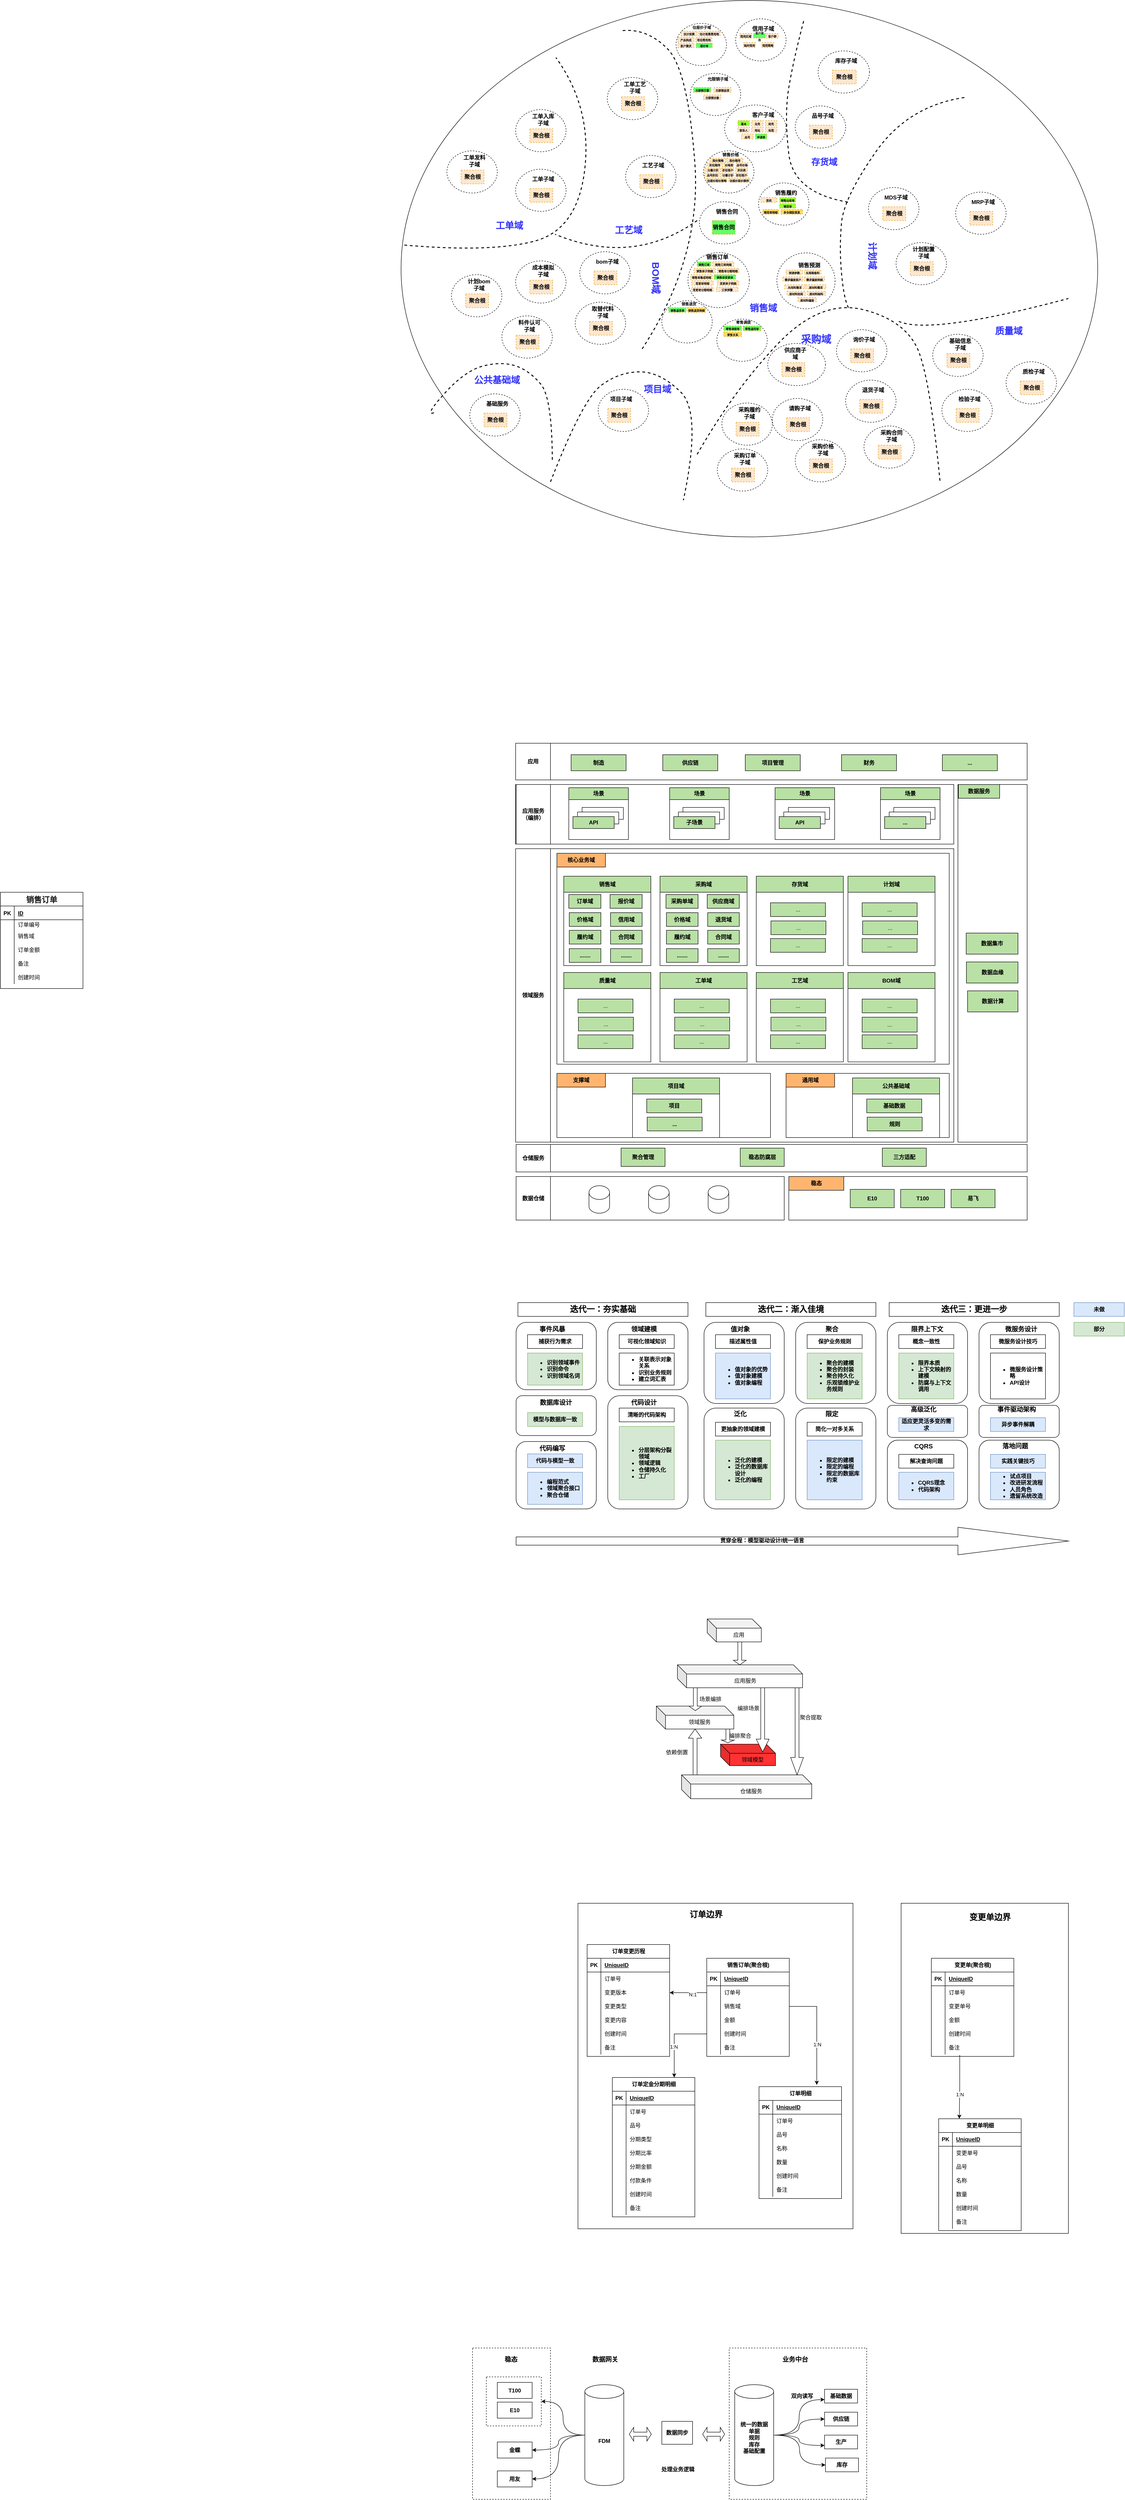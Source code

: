 <mxfile version="24.5.2" type="github">
  <diagram name="第 1 页" id="gAhneNLGMRocs_wJU73B">
    <mxGraphModel dx="2757" dy="568" grid="1" gridSize="10" guides="1" tooltips="1" connect="1" arrows="1" fold="1" page="1" pageScale="1" pageWidth="827" pageHeight="1169" math="0" shadow="0">
      <root>
        <mxCell id="0" />
        <mxCell id="1" parent="0" />
        <mxCell id="26JajSw5T1vWeQq9mjoQ-28" value="" style="rounded=0;whiteSpace=wrap;html=1;dashed=1;fontStyle=1" vertex="1" parent="1">
          <mxGeometry x="390" y="5130" width="300" height="330" as="geometry" />
        </mxCell>
        <mxCell id="26JajSw5T1vWeQq9mjoQ-27" value="" style="rounded=0;whiteSpace=wrap;html=1;dashed=1;fontStyle=1" vertex="1" parent="1">
          <mxGeometry x="-170" y="5130" width="170" height="330" as="geometry" />
        </mxCell>
        <mxCell id="26JajSw5T1vWeQq9mjoQ-22" value="" style="rounded=0;whiteSpace=wrap;html=1;dashed=1;fontStyle=1" vertex="1" parent="1">
          <mxGeometry x="-140" y="5193" width="120" height="107" as="geometry" />
        </mxCell>
        <mxCell id="H9D_z9iKsGwFIpaNpuzp-193" value="" style="rounded=0;whiteSpace=wrap;html=1;" parent="1" vertex="1">
          <mxGeometry x="765" y="4160" width="365" height="720" as="geometry" />
        </mxCell>
        <mxCell id="H9D_z9iKsGwFIpaNpuzp-192" value="" style="rounded=0;whiteSpace=wrap;html=1;" parent="1" vertex="1">
          <mxGeometry x="60" y="4160" width="600" height="710" as="geometry" />
        </mxCell>
        <mxCell id="482s2hT17r3MAT0nb4I--24" value="" style="ellipse;whiteSpace=wrap;html=1;" parent="1" vertex="1">
          <mxGeometry x="-326" y="10" width="1520" height="1170" as="geometry" />
        </mxCell>
        <mxCell id="hdW6q1p-CXDspa1HK1I6-21" value="" style="rounded=0;whiteSpace=wrap;html=1;" parent="1" vertex="1">
          <mxGeometry x="-76" y="1860" width="956" height="640" as="geometry" />
        </mxCell>
        <mxCell id="hdW6q1p-CXDspa1HK1I6-16" value="" style="rounded=0;whiteSpace=wrap;html=1;" parent="1" vertex="1">
          <mxGeometry x="14" y="1870" width="856" height="460" as="geometry" />
        </mxCell>
        <mxCell id="hdW6q1p-CXDspa1HK1I6-124" value="" style="rounded=0;whiteSpace=wrap;html=1;" parent="1" vertex="1">
          <mxGeometry x="29" y="1920" width="190" height="195" as="geometry" />
        </mxCell>
        <mxCell id="hdW6q1p-CXDspa1HK1I6-30" value="" style="rounded=0;whiteSpace=wrap;html=1;" parent="1" vertex="1">
          <mxGeometry x="-76" y="1720" width="956" height="130" as="geometry" />
        </mxCell>
        <mxCell id="hdW6q1p-CXDspa1HK1I6-13" value="" style="rounded=0;whiteSpace=wrap;html=1;" parent="1" vertex="1">
          <mxGeometry x="14" y="2350" width="466" height="140" as="geometry" />
        </mxCell>
        <mxCell id="hdW6q1p-CXDspa1HK1I6-9" value="" style="rounded=0;whiteSpace=wrap;html=1;" parent="1" vertex="1">
          <mxGeometry x="-75" y="2505" width="1115" height="60" as="geometry" />
        </mxCell>
        <mxCell id="z-uqwMR72b3MVvRLqWOY-53" value="" style="curved=1;endArrow=none;html=1;dashed=1;endFill=0;strokeWidth=2;fontStyle=1;exitX=0.005;exitY=0.406;exitDx=0;exitDy=0;exitPerimeter=0;" parent="1" edge="1">
          <mxGeometry width="50" height="50" relative="1" as="geometry">
            <mxPoint x="-318.8" y="543.44" as="sourcePoint" />
            <mxPoint x="11.847" y="134.539" as="targetPoint" />
            <Array as="points">
              <mxPoint x="-130" y="560" />
              <mxPoint x="60" y="510" />
              <mxPoint x="90" y="243" />
            </Array>
          </mxGeometry>
        </mxCell>
        <mxCell id="z-uqwMR72b3MVvRLqWOY-54" value="" style="curved=1;endArrow=none;html=1;dashed=1;endFill=0;strokeWidth=2;fontStyle=1;" parent="1" edge="1">
          <mxGeometry width="50" height="50" relative="1" as="geometry">
            <mxPoint x="320" y="1000" as="sourcePoint" />
            <mxPoint x="850" y="1060" as="targetPoint" />
            <Array as="points">
              <mxPoint x="400" y="860" />
              <mxPoint x="590" y="660" />
              <mxPoint x="780" y="710" />
              <mxPoint x="830" y="850" />
            </Array>
          </mxGeometry>
        </mxCell>
        <mxCell id="z-uqwMR72b3MVvRLqWOY-55" value="" style="curved=1;endArrow=none;html=1;dashed=1;endFill=0;strokeWidth=2;fontStyle=1;" parent="1" edge="1">
          <mxGeometry width="50" height="50" relative="1" as="geometry">
            <mxPoint y="1060" as="sourcePoint" />
            <mxPoint x="290" y="1100" as="targetPoint" />
            <Array as="points">
              <mxPoint x="70" y="880" />
              <mxPoint x="150" y="820" />
              <mxPoint x="240" y="820" />
              <mxPoint x="330" y="910" />
            </Array>
          </mxGeometry>
        </mxCell>
        <mxCell id="z-uqwMR72b3MVvRLqWOY-56" value="" style="curved=1;endArrow=none;html=1;dashed=1;endFill=0;strokeWidth=2;fontStyle=1;" parent="1" edge="1">
          <mxGeometry width="50" height="50" relative="1" as="geometry">
            <mxPoint x="320" y="490" as="sourcePoint" />
            <mxPoint x="10" y="520" as="targetPoint" />
            <Array as="points">
              <mxPoint x="180" y="590" />
              <mxPoint x="10" y="520" />
            </Array>
          </mxGeometry>
        </mxCell>
        <mxCell id="z-uqwMR72b3MVvRLqWOY-57" value="" style="curved=1;endArrow=none;html=1;dashed=1;endFill=0;strokeWidth=2;entryX=1;entryY=0;entryDx=0;entryDy=0;" parent="1" edge="1">
          <mxGeometry width="50" height="50" relative="1" as="geometry">
            <mxPoint x="650" y="680" as="sourcePoint" />
            <mxPoint x="903.117" y="221.594" as="targetPoint" />
            <Array as="points">
              <mxPoint x="640" y="660" />
              <mxPoint x="630" y="550" />
              <mxPoint x="640" y="440" />
              <mxPoint x="780" y="240" />
            </Array>
          </mxGeometry>
        </mxCell>
        <mxCell id="z-uqwMR72b3MVvRLqWOY-58" value="" style="curved=1;endArrow=none;html=1;dashed=1;endFill=0;strokeWidth=2;endSize=4;entryX=0.334;entryY=0.029;entryDx=0;entryDy=0;entryPerimeter=0;" parent="1" edge="1">
          <mxGeometry width="50" height="50" relative="1" as="geometry">
            <mxPoint x="200" y="770" as="sourcePoint" />
            <mxPoint x="154.96" y="75.96" as="targetPoint" />
            <Array as="points">
              <mxPoint x="330" y="570" />
              <mxPoint x="300" y="160" />
              <mxPoint x="210" y="70" />
            </Array>
          </mxGeometry>
        </mxCell>
        <mxCell id="z-uqwMR72b3MVvRLqWOY-61" value="&lt;b&gt;&lt;font style=&quot;font-size: 22px&quot;&gt;采购域&lt;/font&gt;&lt;/b&gt;" style="text;html=1;align=center;verticalAlign=middle;resizable=0;points=[];autosize=1;strokeColor=none;fontSize=12;fontColor=#3333FF;" parent="1" vertex="1">
          <mxGeometry x="534" y="730" width="90" height="40" as="geometry" />
        </mxCell>
        <mxCell id="z-uqwMR72b3MVvRLqWOY-62" value="&lt;font style=&quot;font-size: 20px&quot;&gt;&lt;b&gt;项目域&lt;/b&gt;&lt;/font&gt;" style="text;html=1;align=center;verticalAlign=middle;resizable=0;points=[];autosize=1;strokeColor=none;fontSize=12;fontColor=#3333FF;" parent="1" vertex="1">
          <mxGeometry x="193" y="837" width="80" height="40" as="geometry" />
        </mxCell>
        <mxCell id="z-uqwMR72b3MVvRLqWOY-63" value="&lt;font style=&quot;font-size: 21px&quot;&gt;&lt;b&gt;BOM域&lt;/b&gt;&lt;/font&gt;" style="text;html=1;align=center;verticalAlign=middle;resizable=0;points=[];autosize=1;strokeColor=none;fontSize=12;rotation=90;fontColor=#3333FF;" parent="1" vertex="1">
          <mxGeometry x="185" y="595" width="90" height="40" as="geometry" />
        </mxCell>
        <mxCell id="z-uqwMR72b3MVvRLqWOY-64" value="&lt;font style=&quot;font-size: 20px&quot; color=&quot;#3333ff&quot;&gt;&lt;b&gt;计划域&lt;/b&gt;&lt;/font&gt;" style="text;html=1;align=center;verticalAlign=middle;resizable=0;points=[];autosize=1;strokeColor=none;fontSize=12;rotation=90;" parent="1" vertex="1">
          <mxGeometry x="663" y="547" width="80" height="40" as="geometry" />
        </mxCell>
        <mxCell id="z-uqwMR72b3MVvRLqWOY-65" value="&lt;font size=&quot;1&quot;&gt;&lt;b style=&quot;font-size: 20px&quot;&gt;销售域&lt;/b&gt;&lt;/font&gt;" style="text;html=1;align=center;verticalAlign=middle;resizable=0;points=[];autosize=1;strokeColor=none;fontSize=12;fontColor=#3333FF;" parent="1" vertex="1">
          <mxGeometry x="424" y="660" width="80" height="40" as="geometry" />
        </mxCell>
        <mxCell id="z-uqwMR72b3MVvRLqWOY-67" value="&lt;font size=&quot;1&quot;&gt;&lt;b style=&quot;font-size: 20px&quot;&gt;工单域&lt;/b&gt;&lt;/font&gt;" style="text;html=1;align=center;verticalAlign=middle;resizable=0;points=[];autosize=1;strokeColor=none;fontSize=12;fontColor=#3333FF;" parent="1" vertex="1">
          <mxGeometry x="-130" y="480" width="80" height="40" as="geometry" />
        </mxCell>
        <mxCell id="z-uqwMR72b3MVvRLqWOY-77" value="" style="ellipse;whiteSpace=wrap;html=1;gradientColor=#ffffff;dashed=1;fontStyle=1" parent="1" vertex="1">
          <mxGeometry x="274" y="60" width="110" height="92" as="geometry" />
        </mxCell>
        <mxCell id="z-uqwMR72b3MVvRLqWOY-78" value="&lt;font style=&quot;font-size: 6px;&quot;&gt;估计核算&lt;/font&gt;" style="rounded=0;whiteSpace=wrap;html=1;dashed=1;fillColor=#ffe6cc;strokeColor=#d79b00;fontStyle=1;fontSize=12;" parent="1" vertex="1">
          <mxGeometry x="285" y="77" width="35" height="10" as="geometry" />
        </mxCell>
        <mxCell id="z-uqwMR72b3MVvRLqWOY-81" value="&lt;b&gt;&lt;font style=&quot;font-size: 8px;&quot;&gt;估报价子域&lt;/font&gt;&lt;/b&gt;" style="text;html=1;strokeColor=none;fillColor=none;align=center;verticalAlign=middle;whiteSpace=wrap;rounded=0;" parent="1" vertex="1">
          <mxGeometry x="300" y="58" width="60" height="20" as="geometry" />
        </mxCell>
        <mxCell id="z-uqwMR72b3MVvRLqWOY-84" value="" style="curved=1;endArrow=none;html=1;dashed=1;endFill=0;strokeWidth=2;" parent="1" edge="1">
          <mxGeometry width="50" height="50" relative="1" as="geometry">
            <mxPoint x="760" y="710" as="sourcePoint" />
            <mxPoint x="1130" y="660" as="targetPoint" />
            <Array as="points">
              <mxPoint x="830" y="740" />
            </Array>
          </mxGeometry>
        </mxCell>
        <mxCell id="z-uqwMR72b3MVvRLqWOY-87" value="&lt;font style=&quot;font-size: 20px&quot;&gt;&lt;b&gt;质量域&lt;/b&gt;&lt;/font&gt;" style="text;html=1;strokeColor=none;fillColor=none;align=center;verticalAlign=middle;whiteSpace=wrap;rounded=0;fontColor=#3333FF;" parent="1" vertex="1">
          <mxGeometry x="950" y="720" width="100" height="20" as="geometry" />
        </mxCell>
        <mxCell id="z-uqwMR72b3MVvRLqWOY-115" value="" style="curved=1;endArrow=none;html=1;dashed=1;strokeWidth=2;endFill=0;exitX=0.61;exitY=0.012;exitDx=0;exitDy=0;exitPerimeter=0;" parent="1" edge="1">
          <mxGeometry width="50" height="50" relative="1" as="geometry">
            <mxPoint x="552.4" y="54.88" as="sourcePoint" />
            <mxPoint x="650" y="450" as="targetPoint" />
            <Array as="points">
              <mxPoint x="530" y="140" />
              <mxPoint x="510" y="260" />
              <mxPoint x="530" y="430" />
            </Array>
          </mxGeometry>
        </mxCell>
        <mxCell id="z-uqwMR72b3MVvRLqWOY-116" value="&lt;font style=&quot;font-size: 19px&quot; color=&quot;#3333ff&quot;&gt;&lt;b&gt;存货域&lt;/b&gt;&lt;/font&gt;" style="text;html=1;strokeColor=none;fillColor=none;align=center;verticalAlign=middle;whiteSpace=wrap;rounded=0;" parent="1" vertex="1">
          <mxGeometry x="555" y="353" width="85" height="20" as="geometry" />
        </mxCell>
        <mxCell id="z-uqwMR72b3MVvRLqWOY-169" value="" style="ellipse;whiteSpace=wrap;html=1;gradientColor=#ffffff;dashed=1;fontStyle=1" parent="1" vertex="1">
          <mxGeometry x="404" y="50" width="110" height="92" as="geometry" />
        </mxCell>
        <mxCell id="z-uqwMR72b3MVvRLqWOY-170" value="&lt;font style=&quot;font-size: 6px;&quot;&gt;信用区域&lt;/font&gt;" style="rounded=0;whiteSpace=wrap;html=1;dashed=1;fillColor=#ffe6cc;strokeColor=#d79b00;fontStyle=1;fontSize=12;" parent="1" vertex="1">
          <mxGeometry x="413" y="82" width="26" height="10" as="geometry" />
        </mxCell>
        <mxCell id="z-uqwMR72b3MVvRLqWOY-171" value="&lt;b&gt;信用子域&lt;/b&gt;" style="text;html=1;strokeColor=none;fillColor=none;align=center;verticalAlign=middle;whiteSpace=wrap;rounded=0;" parent="1" vertex="1">
          <mxGeometry x="434" y="62" width="60" height="20" as="geometry" />
        </mxCell>
        <mxCell id="z-uqwMR72b3MVvRLqWOY-172" value="" style="ellipse;whiteSpace=wrap;html=1;gradientColor=#ffffff;dashed=1;fontStyle=1" parent="1" vertex="1">
          <mxGeometry x="305" y="169" width="110" height="92" as="geometry" />
        </mxCell>
        <mxCell id="z-uqwMR72b3MVvRLqWOY-173" value="&lt;font style=&quot;font-size: 6px;&quot;&gt;允限销方案&lt;/font&gt;" style="rounded=0;whiteSpace=wrap;html=1;dashed=1;fillColor=#66FF66;strokeColor=#d79b00;fontStyle=1;fontSize=12;" parent="1" vertex="1">
          <mxGeometry x="312" y="200" width="38" height="10" as="geometry" />
        </mxCell>
        <mxCell id="z-uqwMR72b3MVvRLqWOY-174" value="&lt;b&gt;&lt;font style=&quot;font-size: 9px;&quot;&gt;允限销子域&lt;/font&gt;&lt;/b&gt;" style="text;html=1;strokeColor=none;fillColor=none;align=center;verticalAlign=middle;whiteSpace=wrap;rounded=0;" parent="1" vertex="1">
          <mxGeometry x="335" y="171" width="60" height="20" as="geometry" />
        </mxCell>
        <mxCell id="z-uqwMR72b3MVvRLqWOY-175" value="" style="ellipse;whiteSpace=wrap;html=1;gradientColor=#ffffff;dashed=1;fontStyle=1" parent="1" vertex="1">
          <mxGeometry x="380" y="238" width="134" height="102" as="geometry" />
        </mxCell>
        <mxCell id="z-uqwMR72b3MVvRLqWOY-176" value="&lt;span style=&quot;font-size: 6px;&quot;&gt;业务&lt;/span&gt;" style="rounded=0;whiteSpace=wrap;html=1;dashed=1;fillColor=#ffe6cc;strokeColor=#d79b00;fontStyle=1;fontSize=12;" parent="1" vertex="1">
          <mxGeometry x="439" y="272" width="25" height="11" as="geometry" />
        </mxCell>
        <mxCell id="z-uqwMR72b3MVvRLqWOY-177" value="&lt;b&gt;客户子域&lt;/b&gt;" style="text;html=1;strokeColor=none;fillColor=none;align=center;verticalAlign=middle;whiteSpace=wrap;rounded=0;" parent="1" vertex="1">
          <mxGeometry x="434" y="250" width="60" height="20" as="geometry" />
        </mxCell>
        <mxCell id="z-uqwMR72b3MVvRLqWOY-178" value="" style="ellipse;whiteSpace=wrap;html=1;gradientColor=#ffffff;dashed=1;fontStyle=1" parent="1" vertex="1">
          <mxGeometry x="334" y="338" width="110" height="92" as="geometry" />
        </mxCell>
        <mxCell id="z-uqwMR72b3MVvRLqWOY-179" value="&lt;font style=&quot;font-size: 6px;&quot;&gt;取价策略&lt;/font&gt;" style="rounded=0;whiteSpace=wrap;html=1;dashed=1;fillColor=#ffe6cc;strokeColor=#d79b00;fontStyle=1;fontSize=12;" parent="1" vertex="1">
          <mxGeometry x="348" y="354" width="35" height="8" as="geometry" />
        </mxCell>
        <mxCell id="z-uqwMR72b3MVvRLqWOY-180" value="&lt;b&gt;&lt;font style=&quot;font-size: 9px;&quot;&gt;销售价格&lt;/font&gt;&lt;/b&gt;" style="text;html=1;strokeColor=none;fillColor=none;align=center;verticalAlign=middle;whiteSpace=wrap;rounded=0;" parent="1" vertex="1">
          <mxGeometry x="363" y="336" width="60" height="20" as="geometry" />
        </mxCell>
        <mxCell id="z-uqwMR72b3MVvRLqWOY-181" value="" style="ellipse;whiteSpace=wrap;html=1;gradientColor=#ffffff;dashed=1;fontStyle=1" parent="1" vertex="1">
          <mxGeometry x="454" y="408" width="110" height="92" as="geometry" />
        </mxCell>
        <mxCell id="z-uqwMR72b3MVvRLqWOY-182" value="&lt;font style=&quot;font-size: 6px;&quot;&gt;签收&lt;/font&gt;" style="rounded=0;whiteSpace=wrap;html=1;dashed=1;fillColor=#ffe6cc;strokeColor=#d79b00;fontStyle=1;fontSize=12;" parent="1" vertex="1">
          <mxGeometry x="459" y="440" width="35" height="10" as="geometry" />
        </mxCell>
        <mxCell id="z-uqwMR72b3MVvRLqWOY-183" value="&lt;b&gt;销售履约&lt;/b&gt;" style="text;html=1;strokeColor=none;fillColor=none;align=center;verticalAlign=middle;whiteSpace=wrap;rounded=0;" parent="1" vertex="1">
          <mxGeometry x="484" y="420" width="60" height="20" as="geometry" />
        </mxCell>
        <mxCell id="z-uqwMR72b3MVvRLqWOY-184" value="" style="ellipse;whiteSpace=wrap;html=1;gradientColor=#ffffff;dashed=1;fontStyle=1" parent="1" vertex="1">
          <mxGeometry x="325" y="449" width="110" height="92" as="geometry" />
        </mxCell>
        <mxCell id="z-uqwMR72b3MVvRLqWOY-185" value="销售合同" style="rounded=0;whiteSpace=wrap;html=1;dashed=1;fillColor=#66FF66;strokeColor=#d79b00;fontStyle=1;fontSize=12;" parent="1" vertex="1">
          <mxGeometry x="353" y="490" width="50" height="30" as="geometry" />
        </mxCell>
        <mxCell id="z-uqwMR72b3MVvRLqWOY-186" value="&lt;b&gt;销售合同&lt;/b&gt;" style="text;html=1;strokeColor=none;fillColor=none;align=center;verticalAlign=middle;whiteSpace=wrap;rounded=0;" parent="1" vertex="1">
          <mxGeometry x="355" y="461" width="60" height="20" as="geometry" />
        </mxCell>
        <mxCell id="z-uqwMR72b3MVvRLqWOY-187" value="" style="ellipse;whiteSpace=wrap;html=1;gradientColor=#ffffff;dashed=1;fontStyle=1" parent="1" vertex="1">
          <mxGeometry x="494" y="560.5" width="127" height="122" as="geometry" />
        </mxCell>
        <mxCell id="z-uqwMR72b3MVvRLqWOY-188" value="&lt;span style=&quot;font-size: 6px;&quot;&gt;预测参数&lt;/span&gt;" style="rounded=0;whiteSpace=wrap;html=1;dashed=1;fillColor=#ffe6cc;strokeColor=#d79b00;fontStyle=1;fontSize=12;" parent="1" vertex="1">
          <mxGeometry x="514" y="598" width="36" height="9" as="geometry" />
        </mxCell>
        <mxCell id="z-uqwMR72b3MVvRLqWOY-189" value="&lt;b&gt;销售预测&lt;/b&gt;" style="text;html=1;strokeColor=none;fillColor=none;align=center;verticalAlign=middle;whiteSpace=wrap;rounded=0;" parent="1" vertex="1">
          <mxGeometry x="534" y="578" width="61" height="19" as="geometry" />
        </mxCell>
        <mxCell id="z-uqwMR72b3MVvRLqWOY-190" value="" style="ellipse;whiteSpace=wrap;html=1;gradientColor=#ffffff;dashed=1;fontStyle=1" parent="1" vertex="1">
          <mxGeometry x="300" y="560" width="134" height="120" as="geometry" />
        </mxCell>
        <mxCell id="z-uqwMR72b3MVvRLqWOY-191" value="&lt;font style=&quot;font-size: 6px;&quot;&gt;销售订单&lt;/font&gt;" style="rounded=0;whiteSpace=wrap;html=1;dashed=1;fillColor=#66FF66;strokeColor=#d79b00;fontStyle=1;fontSize=12;" parent="1" vertex="1">
          <mxGeometry x="320" y="580" width="30" height="10" as="geometry" />
        </mxCell>
        <mxCell id="z-uqwMR72b3MVvRLqWOY-192" value="&lt;b&gt;销售订单&lt;/b&gt;" style="text;html=1;strokeColor=none;fillColor=none;align=center;verticalAlign=middle;whiteSpace=wrap;rounded=0;" parent="1" vertex="1">
          <mxGeometry x="334" y="560" width="60" height="20" as="geometry" />
        </mxCell>
        <mxCell id="z-uqwMR72b3MVvRLqWOY-193" value="" style="ellipse;whiteSpace=wrap;html=1;gradientColor=#ffffff;dashed=1;fontStyle=1" parent="1" vertex="1">
          <mxGeometry x="474" y="758" width="126" height="92" as="geometry" />
        </mxCell>
        <mxCell id="z-uqwMR72b3MVvRLqWOY-194" value="聚合根" style="rounded=0;whiteSpace=wrap;html=1;dashed=1;fillColor=#ffe6cc;strokeColor=#d79b00;fontStyle=1;fontSize=12;" parent="1" vertex="1">
          <mxGeometry x="505" y="800" width="50" height="30" as="geometry" />
        </mxCell>
        <mxCell id="z-uqwMR72b3MVvRLqWOY-195" value="&lt;b&gt;供应商子域&lt;/b&gt;" style="text;html=1;strokeColor=none;fillColor=none;align=center;verticalAlign=middle;whiteSpace=wrap;rounded=0;" parent="1" vertex="1">
          <mxGeometry x="504" y="770" width="60" height="20" as="geometry" />
        </mxCell>
        <mxCell id="z-uqwMR72b3MVvRLqWOY-196" value="" style="ellipse;whiteSpace=wrap;html=1;gradientColor=#ffffff;dashed=1;fontStyle=1" parent="1" vertex="1">
          <mxGeometry x="624" y="728" width="110" height="92" as="geometry" />
        </mxCell>
        <mxCell id="z-uqwMR72b3MVvRLqWOY-197" value="聚合根" style="rounded=0;whiteSpace=wrap;html=1;dashed=1;fillColor=#ffe6cc;strokeColor=#d79b00;fontStyle=1;fontSize=12;" parent="1" vertex="1">
          <mxGeometry x="655" y="770" width="50" height="30" as="geometry" />
        </mxCell>
        <mxCell id="z-uqwMR72b3MVvRLqWOY-198" value="&lt;b&gt;询价子域&lt;/b&gt;" style="text;html=1;strokeColor=none;fillColor=none;align=center;verticalAlign=middle;whiteSpace=wrap;rounded=0;" parent="1" vertex="1">
          <mxGeometry x="654" y="740" width="60" height="20" as="geometry" />
        </mxCell>
        <mxCell id="z-uqwMR72b3MVvRLqWOY-199" value="" style="ellipse;whiteSpace=wrap;html=1;gradientColor=#ffffff;dashed=1;fontStyle=1" parent="1" vertex="1">
          <mxGeometry x="484" y="878" width="110" height="92" as="geometry" />
        </mxCell>
        <mxCell id="z-uqwMR72b3MVvRLqWOY-200" value="聚合根" style="rounded=0;whiteSpace=wrap;html=1;dashed=1;fillColor=#ffe6cc;strokeColor=#d79b00;fontStyle=1;fontSize=12;" parent="1" vertex="1">
          <mxGeometry x="515" y="920" width="50" height="30" as="geometry" />
        </mxCell>
        <mxCell id="z-uqwMR72b3MVvRLqWOY-201" value="&lt;b&gt;请购子域&lt;/b&gt;" style="text;html=1;strokeColor=none;fillColor=none;align=center;verticalAlign=middle;whiteSpace=wrap;rounded=0;" parent="1" vertex="1">
          <mxGeometry x="514" y="890" width="60" height="20" as="geometry" />
        </mxCell>
        <mxCell id="z-uqwMR72b3MVvRLqWOY-204" value="" style="ellipse;whiteSpace=wrap;html=1;gradientColor=#ffffff;dashed=1;fontStyle=1" parent="1" vertex="1">
          <mxGeometry x="644" y="838" width="110" height="92" as="geometry" />
        </mxCell>
        <mxCell id="z-uqwMR72b3MVvRLqWOY-205" value="聚合根" style="rounded=0;whiteSpace=wrap;html=1;dashed=1;fillColor=#ffe6cc;strokeColor=#d79b00;fontStyle=1;fontSize=12;" parent="1" vertex="1">
          <mxGeometry x="675" y="880" width="50" height="30" as="geometry" />
        </mxCell>
        <mxCell id="z-uqwMR72b3MVvRLqWOY-206" value="&lt;b&gt;退货子域&lt;/b&gt;" style="text;html=1;strokeColor=none;fillColor=none;align=center;verticalAlign=middle;whiteSpace=wrap;rounded=0;" parent="1" vertex="1">
          <mxGeometry x="674" y="850" width="60" height="20" as="geometry" />
        </mxCell>
        <mxCell id="z-uqwMR72b3MVvRLqWOY-207" value="" style="ellipse;whiteSpace=wrap;html=1;gradientColor=#ffffff;dashed=1;fontStyle=1" parent="1" vertex="1">
          <mxGeometry x="534" y="968" width="110" height="92" as="geometry" />
        </mxCell>
        <mxCell id="z-uqwMR72b3MVvRLqWOY-208" value="聚合根" style="rounded=0;whiteSpace=wrap;html=1;dashed=1;fillColor=#ffe6cc;strokeColor=#d79b00;fontStyle=1;fontSize=12;" parent="1" vertex="1">
          <mxGeometry x="565" y="1010" width="50" height="30" as="geometry" />
        </mxCell>
        <mxCell id="z-uqwMR72b3MVvRLqWOY-209" value="&lt;b&gt;采购价格子域&lt;/b&gt;" style="text;html=1;strokeColor=none;fillColor=none;align=center;verticalAlign=middle;whiteSpace=wrap;rounded=0;" parent="1" vertex="1">
          <mxGeometry x="564" y="980" width="60" height="20" as="geometry" />
        </mxCell>
        <mxCell id="z-uqwMR72b3MVvRLqWOY-210" value="" style="ellipse;whiteSpace=wrap;html=1;gradientColor=#ffffff;dashed=1;fontStyle=1" parent="1" vertex="1">
          <mxGeometry x="684" y="938" width="110" height="92" as="geometry" />
        </mxCell>
        <mxCell id="z-uqwMR72b3MVvRLqWOY-211" value="聚合根" style="rounded=0;whiteSpace=wrap;html=1;dashed=1;fillColor=#ffe6cc;strokeColor=#d79b00;fontStyle=1;fontSize=12;" parent="1" vertex="1">
          <mxGeometry x="715" y="980" width="50" height="30" as="geometry" />
        </mxCell>
        <mxCell id="z-uqwMR72b3MVvRLqWOY-212" value="&lt;b&gt;采购合同子域&lt;/b&gt;" style="text;html=1;strokeColor=none;fillColor=none;align=center;verticalAlign=middle;whiteSpace=wrap;rounded=0;" parent="1" vertex="1">
          <mxGeometry x="714" y="950" width="60" height="20" as="geometry" />
        </mxCell>
        <mxCell id="z-uqwMR72b3MVvRLqWOY-213" value="" style="ellipse;whiteSpace=wrap;html=1;gradientColor=#ffffff;dashed=1;fontStyle=1" parent="1" vertex="1">
          <mxGeometry x="374" y="888" width="110" height="92" as="geometry" />
        </mxCell>
        <mxCell id="z-uqwMR72b3MVvRLqWOY-214" value="聚合根" style="rounded=0;whiteSpace=wrap;html=1;dashed=1;fillColor=#ffe6cc;strokeColor=#d79b00;fontStyle=1;fontSize=12;" parent="1" vertex="1">
          <mxGeometry x="405" y="930" width="50" height="30" as="geometry" />
        </mxCell>
        <mxCell id="z-uqwMR72b3MVvRLqWOY-215" value="&lt;b&gt;采购履约子域&lt;/b&gt;" style="text;html=1;strokeColor=none;fillColor=none;align=center;verticalAlign=middle;whiteSpace=wrap;rounded=0;" parent="1" vertex="1">
          <mxGeometry x="404" y="900" width="60" height="20" as="geometry" />
        </mxCell>
        <mxCell id="z-uqwMR72b3MVvRLqWOY-216" value="" style="ellipse;whiteSpace=wrap;html=1;gradientColor=#ffffff;dashed=1;fontStyle=1" parent="1" vertex="1">
          <mxGeometry x="364" y="988" width="110" height="92" as="geometry" />
        </mxCell>
        <mxCell id="z-uqwMR72b3MVvRLqWOY-217" value="聚合根" style="rounded=0;whiteSpace=wrap;html=1;dashed=1;fillColor=#ffe6cc;strokeColor=#d79b00;fontStyle=1;fontSize=12;" parent="1" vertex="1">
          <mxGeometry x="395" y="1030" width="50" height="30" as="geometry" />
        </mxCell>
        <mxCell id="z-uqwMR72b3MVvRLqWOY-218" value="&lt;b&gt;采购订单子域&lt;/b&gt;" style="text;html=1;strokeColor=none;fillColor=none;align=center;verticalAlign=middle;whiteSpace=wrap;rounded=0;" parent="1" vertex="1">
          <mxGeometry x="394" y="1000" width="60" height="20" as="geometry" />
        </mxCell>
        <mxCell id="z-uqwMR72b3MVvRLqWOY-219" value="&lt;font size=&quot;1&quot;&gt;&lt;b style=&quot;font-size: 20px&quot;&gt;工艺域&lt;/b&gt;&lt;/font&gt;" style="text;html=1;align=center;verticalAlign=middle;resizable=0;points=[];autosize=1;strokeColor=none;fontSize=12;fontColor=#3333FF;" parent="1" vertex="1">
          <mxGeometry x="130" y="490" width="80" height="40" as="geometry" />
        </mxCell>
        <mxCell id="z-uqwMR72b3MVvRLqWOY-220" value="" style="ellipse;whiteSpace=wrap;html=1;gradientColor=#ffffff;dashed=1;fontStyle=1" parent="1" vertex="1">
          <mxGeometry x="64" y="558" width="110" height="92" as="geometry" />
        </mxCell>
        <mxCell id="z-uqwMR72b3MVvRLqWOY-221" value="聚合根" style="rounded=0;whiteSpace=wrap;html=1;dashed=1;fillColor=#ffe6cc;strokeColor=#d79b00;fontStyle=1;fontSize=12;" parent="1" vertex="1">
          <mxGeometry x="95" y="600" width="50" height="30" as="geometry" />
        </mxCell>
        <mxCell id="z-uqwMR72b3MVvRLqWOY-222" value="&lt;b&gt;bom子域&lt;/b&gt;" style="text;html=1;strokeColor=none;fillColor=none;align=center;verticalAlign=middle;whiteSpace=wrap;rounded=0;" parent="1" vertex="1">
          <mxGeometry x="94" y="570" width="60" height="20" as="geometry" />
        </mxCell>
        <mxCell id="z-uqwMR72b3MVvRLqWOY-223" value="" style="ellipse;whiteSpace=wrap;html=1;gradientColor=#ffffff;dashed=1;fontStyle=1" parent="1" vertex="1">
          <mxGeometry x="54" y="668" width="110" height="92" as="geometry" />
        </mxCell>
        <mxCell id="z-uqwMR72b3MVvRLqWOY-224" value="聚合根" style="rounded=0;whiteSpace=wrap;html=1;dashed=1;fillColor=#ffe6cc;strokeColor=#d79b00;fontStyle=1;fontSize=12;" parent="1" vertex="1">
          <mxGeometry x="85" y="710" width="50" height="30" as="geometry" />
        </mxCell>
        <mxCell id="z-uqwMR72b3MVvRLqWOY-225" value="&lt;b&gt;取替代料子域&lt;/b&gt;" style="text;html=1;strokeColor=none;fillColor=none;align=center;verticalAlign=middle;whiteSpace=wrap;rounded=0;" parent="1" vertex="1">
          <mxGeometry x="84" y="680" width="60" height="20" as="geometry" />
        </mxCell>
        <mxCell id="z-uqwMR72b3MVvRLqWOY-226" value="" style="ellipse;whiteSpace=wrap;html=1;gradientColor=#ffffff;dashed=1;fontStyle=1" parent="1" vertex="1">
          <mxGeometry x="-76" y="578" width="110" height="92" as="geometry" />
        </mxCell>
        <mxCell id="z-uqwMR72b3MVvRLqWOY-227" value="聚合根" style="rounded=0;whiteSpace=wrap;html=1;dashed=1;fillColor=#ffe6cc;strokeColor=#d79b00;fontStyle=1;fontSize=12;" parent="1" vertex="1">
          <mxGeometry x="-45" y="620" width="50" height="30" as="geometry" />
        </mxCell>
        <mxCell id="z-uqwMR72b3MVvRLqWOY-228" value="&lt;b&gt;成本模拟子域&lt;/b&gt;" style="text;html=1;strokeColor=none;fillColor=none;align=center;verticalAlign=middle;whiteSpace=wrap;rounded=0;" parent="1" vertex="1">
          <mxGeometry x="-46" y="590" width="60" height="20" as="geometry" />
        </mxCell>
        <mxCell id="z-uqwMR72b3MVvRLqWOY-229" value="" style="ellipse;whiteSpace=wrap;html=1;gradientColor=#ffffff;dashed=1;fontStyle=1" parent="1" vertex="1">
          <mxGeometry x="-106" y="698" width="110" height="92" as="geometry" />
        </mxCell>
        <mxCell id="z-uqwMR72b3MVvRLqWOY-230" value="聚合根" style="rounded=0;whiteSpace=wrap;html=1;dashed=1;fillColor=#ffe6cc;strokeColor=#d79b00;fontStyle=1;fontSize=12;" parent="1" vertex="1">
          <mxGeometry x="-75" y="740" width="50" height="30" as="geometry" />
        </mxCell>
        <mxCell id="z-uqwMR72b3MVvRLqWOY-231" value="&lt;b&gt;料件认可子域&lt;/b&gt;" style="text;html=1;strokeColor=none;fillColor=none;align=center;verticalAlign=middle;whiteSpace=wrap;rounded=0;" parent="1" vertex="1">
          <mxGeometry x="-76" y="710" width="60" height="20" as="geometry" />
        </mxCell>
        <mxCell id="z-uqwMR72b3MVvRLqWOY-232" value="" style="ellipse;whiteSpace=wrap;html=1;gradientColor=#ffffff;dashed=1;fontStyle=1" parent="1" vertex="1">
          <mxGeometry x="-216" y="608" width="110" height="92" as="geometry" />
        </mxCell>
        <mxCell id="z-uqwMR72b3MVvRLqWOY-233" value="聚合根" style="rounded=0;whiteSpace=wrap;html=1;dashed=1;fillColor=#ffe6cc;strokeColor=#d79b00;fontStyle=1;fontSize=12;" parent="1" vertex="1">
          <mxGeometry x="-185" y="650" width="50" height="30" as="geometry" />
        </mxCell>
        <mxCell id="z-uqwMR72b3MVvRLqWOY-234" value="&lt;b&gt;计划bom子域&lt;/b&gt;" style="text;html=1;strokeColor=none;fillColor=none;align=center;verticalAlign=middle;whiteSpace=wrap;rounded=0;" parent="1" vertex="1">
          <mxGeometry x="-186" y="620" width="60" height="20" as="geometry" />
        </mxCell>
        <mxCell id="z-uqwMR72b3MVvRLqWOY-235" value="" style="ellipse;whiteSpace=wrap;html=1;gradientColor=#ffffff;dashed=1;fontStyle=1" parent="1" vertex="1">
          <mxGeometry x="-76" y="378" width="110" height="92" as="geometry" />
        </mxCell>
        <mxCell id="z-uqwMR72b3MVvRLqWOY-236" value="聚合根" style="rounded=0;whiteSpace=wrap;html=1;dashed=1;fillColor=#ffe6cc;strokeColor=#d79b00;fontStyle=1;fontSize=12;" parent="1" vertex="1">
          <mxGeometry x="-45" y="420" width="50" height="30" as="geometry" />
        </mxCell>
        <mxCell id="z-uqwMR72b3MVvRLqWOY-237" value="&lt;b&gt;工单子域&lt;/b&gt;" style="text;html=1;strokeColor=none;fillColor=none;align=center;verticalAlign=middle;whiteSpace=wrap;rounded=0;" parent="1" vertex="1">
          <mxGeometry x="-46" y="390" width="60" height="20" as="geometry" />
        </mxCell>
        <mxCell id="z-uqwMR72b3MVvRLqWOY-238" value="" style="ellipse;whiteSpace=wrap;html=1;gradientColor=#ffffff;dashed=1;fontStyle=1" parent="1" vertex="1">
          <mxGeometry x="-76" y="248" width="110" height="92" as="geometry" />
        </mxCell>
        <mxCell id="z-uqwMR72b3MVvRLqWOY-239" value="聚合根" style="rounded=0;whiteSpace=wrap;html=1;dashed=1;fillColor=#ffe6cc;strokeColor=#d79b00;fontStyle=1;fontSize=12;" parent="1" vertex="1">
          <mxGeometry x="-45" y="290" width="50" height="30" as="geometry" />
        </mxCell>
        <mxCell id="z-uqwMR72b3MVvRLqWOY-240" value="&lt;b&gt;工单入库子域&lt;/b&gt;" style="text;html=1;strokeColor=none;fillColor=none;align=center;verticalAlign=middle;whiteSpace=wrap;rounded=0;" parent="1" vertex="1">
          <mxGeometry x="-46" y="260" width="60" height="20" as="geometry" />
        </mxCell>
        <mxCell id="z-uqwMR72b3MVvRLqWOY-241" value="" style="ellipse;whiteSpace=wrap;html=1;gradientColor=#ffffff;dashed=1;fontStyle=1" parent="1" vertex="1">
          <mxGeometry x="-226" y="338" width="110" height="92" as="geometry" />
        </mxCell>
        <mxCell id="z-uqwMR72b3MVvRLqWOY-242" value="聚合根" style="rounded=0;whiteSpace=wrap;html=1;dashed=1;fillColor=#ffe6cc;strokeColor=#d79b00;fontStyle=1;fontSize=12;" parent="1" vertex="1">
          <mxGeometry x="-195" y="380" width="50" height="30" as="geometry" />
        </mxCell>
        <mxCell id="z-uqwMR72b3MVvRLqWOY-243" value="&lt;b&gt;工单发料子域&lt;/b&gt;" style="text;html=1;strokeColor=none;fillColor=none;align=center;verticalAlign=middle;whiteSpace=wrap;rounded=0;" parent="1" vertex="1">
          <mxGeometry x="-196" y="350" width="60" height="20" as="geometry" />
        </mxCell>
        <mxCell id="z-uqwMR72b3MVvRLqWOY-244" value="" style="ellipse;whiteSpace=wrap;html=1;gradientColor=#ffffff;dashed=1;fontStyle=1" parent="1" vertex="1">
          <mxGeometry x="164" y="348" width="110" height="92" as="geometry" />
        </mxCell>
        <mxCell id="z-uqwMR72b3MVvRLqWOY-245" value="聚合根" style="rounded=0;whiteSpace=wrap;html=1;dashed=1;fillColor=#ffe6cc;strokeColor=#d79b00;fontStyle=1;fontSize=12;" parent="1" vertex="1">
          <mxGeometry x="195" y="390" width="50" height="30" as="geometry" />
        </mxCell>
        <mxCell id="z-uqwMR72b3MVvRLqWOY-246" value="&lt;b&gt;工艺子域&lt;/b&gt;" style="text;html=1;strokeColor=none;fillColor=none;align=center;verticalAlign=middle;whiteSpace=wrap;rounded=0;" parent="1" vertex="1">
          <mxGeometry x="194" y="360" width="60" height="20" as="geometry" />
        </mxCell>
        <mxCell id="z-uqwMR72b3MVvRLqWOY-247" value="" style="ellipse;whiteSpace=wrap;html=1;gradientColor=#ffffff;dashed=1;fontStyle=1" parent="1" vertex="1">
          <mxGeometry x="124" y="178" width="110" height="92" as="geometry" />
        </mxCell>
        <mxCell id="z-uqwMR72b3MVvRLqWOY-248" value="聚合根" style="rounded=0;whiteSpace=wrap;html=1;dashed=1;fillColor=#ffe6cc;strokeColor=#d79b00;fontStyle=1;fontSize=12;" parent="1" vertex="1">
          <mxGeometry x="155" y="220" width="50" height="30" as="geometry" />
        </mxCell>
        <mxCell id="z-uqwMR72b3MVvRLqWOY-249" value="&lt;b&gt;工单工艺子域&lt;/b&gt;" style="text;html=1;strokeColor=none;fillColor=none;align=center;verticalAlign=middle;whiteSpace=wrap;rounded=0;" parent="1" vertex="1">
          <mxGeometry x="154" y="190" width="60" height="20" as="geometry" />
        </mxCell>
        <mxCell id="z-uqwMR72b3MVvRLqWOY-251" value="" style="ellipse;whiteSpace=wrap;html=1;gradientColor=#ffffff;dashed=1;fontStyle=1" parent="1" vertex="1">
          <mxGeometry x="694" y="418" width="110" height="92" as="geometry" />
        </mxCell>
        <mxCell id="z-uqwMR72b3MVvRLqWOY-252" value="聚合根" style="rounded=0;whiteSpace=wrap;html=1;dashed=1;fillColor=#ffe6cc;strokeColor=#d79b00;fontStyle=1;fontSize=12;" parent="1" vertex="1">
          <mxGeometry x="725" y="460" width="50" height="30" as="geometry" />
        </mxCell>
        <mxCell id="z-uqwMR72b3MVvRLqWOY-253" value="&lt;b&gt;MDS子域&lt;/b&gt;" style="text;html=1;strokeColor=none;fillColor=none;align=center;verticalAlign=middle;whiteSpace=wrap;rounded=0;" parent="1" vertex="1">
          <mxGeometry x="724" y="430" width="60" height="20" as="geometry" />
        </mxCell>
        <mxCell id="z-uqwMR72b3MVvRLqWOY-254" value="" style="ellipse;whiteSpace=wrap;html=1;gradientColor=#ffffff;dashed=1;fontStyle=1" parent="1" vertex="1">
          <mxGeometry x="754" y="538" width="110" height="92" as="geometry" />
        </mxCell>
        <mxCell id="z-uqwMR72b3MVvRLqWOY-255" value="聚合根" style="rounded=0;whiteSpace=wrap;html=1;dashed=1;fillColor=#ffe6cc;strokeColor=#d79b00;fontStyle=1;fontSize=12;" parent="1" vertex="1">
          <mxGeometry x="785" y="580" width="50" height="30" as="geometry" />
        </mxCell>
        <mxCell id="z-uqwMR72b3MVvRLqWOY-256" value="&lt;b&gt;计划配置子域&lt;/b&gt;" style="text;html=1;strokeColor=none;fillColor=none;align=center;verticalAlign=middle;whiteSpace=wrap;rounded=0;" parent="1" vertex="1">
          <mxGeometry x="784" y="550" width="60" height="20" as="geometry" />
        </mxCell>
        <mxCell id="z-uqwMR72b3MVvRLqWOY-257" value="" style="ellipse;whiteSpace=wrap;html=1;gradientColor=#ffffff;dashed=1;fontStyle=1" parent="1" vertex="1">
          <mxGeometry x="884" y="428" width="110" height="92" as="geometry" />
        </mxCell>
        <mxCell id="z-uqwMR72b3MVvRLqWOY-258" value="聚合根" style="rounded=0;whiteSpace=wrap;html=1;dashed=1;fillColor=#ffe6cc;strokeColor=#d79b00;fontStyle=1;fontSize=12;" parent="1" vertex="1">
          <mxGeometry x="915" y="470" width="50" height="30" as="geometry" />
        </mxCell>
        <mxCell id="z-uqwMR72b3MVvRLqWOY-259" value="&lt;b&gt;MRP子域&lt;/b&gt;" style="text;html=1;strokeColor=none;fillColor=none;align=center;verticalAlign=middle;whiteSpace=wrap;rounded=0;" parent="1" vertex="1">
          <mxGeometry x="914" y="440" width="60" height="20" as="geometry" />
        </mxCell>
        <mxCell id="z-uqwMR72b3MVvRLqWOY-260" value="" style="ellipse;whiteSpace=wrap;html=1;gradientColor=#ffffff;dashed=1;fontStyle=1" parent="1" vertex="1">
          <mxGeometry x="104" y="858" width="110" height="92" as="geometry" />
        </mxCell>
        <mxCell id="z-uqwMR72b3MVvRLqWOY-261" value="聚合根" style="rounded=0;whiteSpace=wrap;html=1;dashed=1;fillColor=#ffe6cc;strokeColor=#d79b00;fontStyle=1;fontSize=12;" parent="1" vertex="1">
          <mxGeometry x="125" y="900" width="50" height="30" as="geometry" />
        </mxCell>
        <mxCell id="z-uqwMR72b3MVvRLqWOY-262" value="&lt;b&gt;项目子域&lt;/b&gt;" style="text;html=1;strokeColor=none;fillColor=none;align=center;verticalAlign=middle;whiteSpace=wrap;rounded=0;" parent="1" vertex="1">
          <mxGeometry x="124" y="870" width="60" height="20" as="geometry" />
        </mxCell>
        <mxCell id="z-uqwMR72b3MVvRLqWOY-264" value="" style="curved=1;endArrow=none;html=1;dashed=1;endFill=0;strokeWidth=2;fontStyle=1;" parent="1" edge="1">
          <mxGeometry width="50" height="50" relative="1" as="geometry">
            <mxPoint x="-254.252" y="909.186" as="sourcePoint" />
            <mxPoint x="4" y="1017" as="targetPoint" />
            <Array as="points">
              <mxPoint x="-276" y="917" />
              <mxPoint x="-186" y="817" />
              <mxPoint x="-106" y="797" />
              <mxPoint x="-46" y="817" />
              <mxPoint x="4" y="877" />
            </Array>
          </mxGeometry>
        </mxCell>
        <mxCell id="z-uqwMR72b3MVvRLqWOY-266" value="&lt;font style=&quot;font-size: 20px&quot;&gt;&lt;b&gt;公共基础域&lt;/b&gt;&lt;/font&gt;" style="text;html=1;align=center;verticalAlign=middle;resizable=0;points=[];autosize=1;strokeColor=none;fontSize=12;fontColor=#3333FF;" parent="1" vertex="1">
          <mxGeometry x="-177" y="817" width="120" height="40" as="geometry" />
        </mxCell>
        <mxCell id="z-uqwMR72b3MVvRLqWOY-267" value="" style="ellipse;whiteSpace=wrap;html=1;gradientColor=#ffffff;dashed=1;fontStyle=1" parent="1" vertex="1">
          <mxGeometry x="-176" y="868" width="110" height="92" as="geometry" />
        </mxCell>
        <mxCell id="z-uqwMR72b3MVvRLqWOY-268" value="聚合根" style="rounded=0;whiteSpace=wrap;html=1;dashed=1;fillColor=#ffe6cc;strokeColor=#d79b00;fontStyle=1;fontSize=12;" parent="1" vertex="1">
          <mxGeometry x="-145" y="910" width="50" height="30" as="geometry" />
        </mxCell>
        <mxCell id="z-uqwMR72b3MVvRLqWOY-269" value="&lt;b&gt;基础服务&lt;/b&gt;" style="text;html=1;strokeColor=none;fillColor=none;align=center;verticalAlign=middle;whiteSpace=wrap;rounded=0;" parent="1" vertex="1">
          <mxGeometry x="-146" y="880" width="60" height="20" as="geometry" />
        </mxCell>
        <mxCell id="z-uqwMR72b3MVvRLqWOY-271" value="" style="ellipse;whiteSpace=wrap;html=1;gradientColor=#ffffff;dashed=1;fontStyle=1" parent="1" vertex="1">
          <mxGeometry x="534" y="240" width="110" height="92" as="geometry" />
        </mxCell>
        <mxCell id="z-uqwMR72b3MVvRLqWOY-272" value="聚合根" style="rounded=0;whiteSpace=wrap;html=1;dashed=1;fillColor=#ffe6cc;strokeColor=#d79b00;fontStyle=1;fontSize=12;" parent="1" vertex="1">
          <mxGeometry x="565" y="282" width="50" height="30" as="geometry" />
        </mxCell>
        <mxCell id="z-uqwMR72b3MVvRLqWOY-273" value="&lt;b&gt;品号子域&lt;/b&gt;" style="text;html=1;strokeColor=none;fillColor=none;align=center;verticalAlign=middle;whiteSpace=wrap;rounded=0;" parent="1" vertex="1">
          <mxGeometry x="564" y="252" width="60" height="20" as="geometry" />
        </mxCell>
        <mxCell id="z-uqwMR72b3MVvRLqWOY-274" value="" style="ellipse;whiteSpace=wrap;html=1;gradientColor=#ffffff;dashed=1;fontStyle=1" parent="1" vertex="1">
          <mxGeometry x="584" y="120" width="112" height="92" as="geometry" />
        </mxCell>
        <mxCell id="z-uqwMR72b3MVvRLqWOY-275" value="聚合根" style="rounded=0;whiteSpace=wrap;html=1;dashed=1;fillColor=#ffe6cc;strokeColor=#d79b00;fontStyle=1;fontSize=12;" parent="1" vertex="1">
          <mxGeometry x="615" y="162" width="52" height="30" as="geometry" />
        </mxCell>
        <mxCell id="z-uqwMR72b3MVvRLqWOY-276" value="&lt;b&gt;库存子域&lt;/b&gt;" style="text;html=1;strokeColor=none;fillColor=none;align=center;verticalAlign=middle;whiteSpace=wrap;rounded=0;" parent="1" vertex="1">
          <mxGeometry x="614" y="132" width="62" height="20" as="geometry" />
        </mxCell>
        <mxCell id="z-uqwMR72b3MVvRLqWOY-280" value="" style="ellipse;whiteSpace=wrap;html=1;gradientColor=#ffffff;dashed=1;fontStyle=1" parent="1" vertex="1">
          <mxGeometry x="834" y="738" width="110" height="92" as="geometry" />
        </mxCell>
        <mxCell id="z-uqwMR72b3MVvRLqWOY-281" value="聚合根" style="rounded=0;whiteSpace=wrap;html=1;dashed=1;fillColor=#ffe6cc;strokeColor=#d79b00;fontStyle=1;fontSize=12;" parent="1" vertex="1">
          <mxGeometry x="865" y="780" width="50" height="30" as="geometry" />
        </mxCell>
        <mxCell id="z-uqwMR72b3MVvRLqWOY-282" value="&lt;b&gt;基础信息子域&lt;/b&gt;" style="text;html=1;strokeColor=none;fillColor=none;align=center;verticalAlign=middle;whiteSpace=wrap;rounded=0;" parent="1" vertex="1">
          <mxGeometry x="864" y="750" width="60" height="20" as="geometry" />
        </mxCell>
        <mxCell id="z-uqwMR72b3MVvRLqWOY-283" value="" style="ellipse;whiteSpace=wrap;html=1;gradientColor=#ffffff;dashed=1;fontStyle=1" parent="1" vertex="1">
          <mxGeometry x="854" y="858" width="110" height="92" as="geometry" />
        </mxCell>
        <mxCell id="z-uqwMR72b3MVvRLqWOY-284" value="聚合根" style="rounded=0;whiteSpace=wrap;html=1;dashed=1;fillColor=#ffe6cc;strokeColor=#d79b00;fontStyle=1;fontSize=12;" parent="1" vertex="1">
          <mxGeometry x="885" y="900" width="50" height="30" as="geometry" />
        </mxCell>
        <mxCell id="z-uqwMR72b3MVvRLqWOY-285" value="&lt;b&gt;检验子域&lt;/b&gt;" style="text;html=1;strokeColor=none;fillColor=none;align=center;verticalAlign=middle;whiteSpace=wrap;rounded=0;" parent="1" vertex="1">
          <mxGeometry x="884" y="870" width="60" height="20" as="geometry" />
        </mxCell>
        <mxCell id="z-uqwMR72b3MVvRLqWOY-286" value="" style="ellipse;whiteSpace=wrap;html=1;gradientColor=#ffffff;dashed=1;fontStyle=1" parent="1" vertex="1">
          <mxGeometry x="994" y="798" width="110" height="92" as="geometry" />
        </mxCell>
        <mxCell id="z-uqwMR72b3MVvRLqWOY-287" value="聚合根" style="rounded=0;whiteSpace=wrap;html=1;dashed=1;fillColor=#ffe6cc;strokeColor=#d79b00;fontStyle=1;fontSize=12;" parent="1" vertex="1">
          <mxGeometry x="1025" y="840" width="50" height="30" as="geometry" />
        </mxCell>
        <mxCell id="z-uqwMR72b3MVvRLqWOY-288" value="&lt;b&gt;质检子域&lt;/b&gt;" style="text;html=1;strokeColor=none;fillColor=none;align=center;verticalAlign=middle;whiteSpace=wrap;rounded=0;" parent="1" vertex="1">
          <mxGeometry x="1024" y="810" width="60" height="20" as="geometry" />
        </mxCell>
        <mxCell id="YBVbsnw1X_i6yfcpu3ao-2" value="&lt;span style=&quot;font-size: 6px;&quot;&gt;财务&lt;/span&gt;" style="rounded=0;whiteSpace=wrap;html=1;dashed=1;fillColor=#ffe6cc;strokeColor=#d79b00;fontStyle=1;fontSize=12;" parent="1" vertex="1">
          <mxGeometry x="469" y="272" width="25" height="11" as="geometry" />
        </mxCell>
        <mxCell id="YBVbsnw1X_i6yfcpu3ao-3" value="&lt;span style=&quot;font-size: 6px;&quot;&gt;基本&lt;/span&gt;" style="rounded=0;whiteSpace=wrap;html=1;dashed=1;fillColor=#99FF33;strokeColor=#d79b00;fontStyle=1;fontSize=12;" parent="1" vertex="1">
          <mxGeometry x="409" y="272" width="25" height="11" as="geometry" />
        </mxCell>
        <mxCell id="YBVbsnw1X_i6yfcpu3ao-4" value="&lt;span style=&quot;font-size: 6px;&quot;&gt;地址&lt;/span&gt;" style="rounded=0;whiteSpace=wrap;html=1;dashed=1;fillColor=#ffe6cc;strokeColor=#d79b00;fontStyle=1;fontSize=12;" parent="1" vertex="1">
          <mxGeometry x="439" y="286" width="25" height="11" as="geometry" />
        </mxCell>
        <mxCell id="YBVbsnw1X_i6yfcpu3ao-5" value="&lt;span style=&quot;font-size: 6px;&quot;&gt;标签&lt;/span&gt;" style="rounded=0;whiteSpace=wrap;html=1;dashed=1;fillColor=#ffe6cc;strokeColor=#d79b00;fontStyle=1;fontSize=12;" parent="1" vertex="1">
          <mxGeometry x="469" y="286" width="25" height="11" as="geometry" />
        </mxCell>
        <mxCell id="YBVbsnw1X_i6yfcpu3ao-6" value="&lt;span style=&quot;font-size: 6px;&quot;&gt;联系人&lt;/span&gt;" style="rounded=0;whiteSpace=wrap;html=1;dashed=1;fillColor=#ffe6cc;strokeColor=#d79b00;fontStyle=1;fontSize=12;" parent="1" vertex="1">
          <mxGeometry x="409" y="286" width="25" height="11" as="geometry" />
        </mxCell>
        <mxCell id="YBVbsnw1X_i6yfcpu3ao-7" value="&lt;span style=&quot;font-size: 6px;&quot;&gt;申请单&lt;/span&gt;" style="rounded=0;whiteSpace=wrap;html=1;dashed=1;fillColor=#66FF66;strokeColor=#d79b00;fontStyle=1;fontSize=12;" parent="1" vertex="1">
          <mxGeometry x="447" y="301" width="25" height="11" as="geometry" />
        </mxCell>
        <mxCell id="YBVbsnw1X_i6yfcpu3ao-9" value="&lt;span style=&quot;font-size: 6px;&quot;&gt;品号&lt;/span&gt;" style="rounded=0;whiteSpace=wrap;html=1;dashed=1;fillColor=#ffe6cc;strokeColor=#d79b00;fontStyle=1;fontSize=12;" parent="1" vertex="1">
          <mxGeometry x="417" y="301" width="25" height="11" as="geometry" />
        </mxCell>
        <mxCell id="YBVbsnw1X_i6yfcpu3ao-10" value="&lt;font style=&quot;font-size: 6px;&quot;&gt;客户信&lt;span style=&quot;color: rgba(0, 0, 0, 0); font-family: monospace; font-size: 0px; font-weight: 400; text-align: start; text-wrap: nowrap;&quot;&gt;%3CmxGraphModel%3E%3Croot%3E%3CmxCell%20id%3D%220%22%2F%3E%3CmxCell%20id%3D%221%22%20parent%3D%220%22%2F%3E%3CmxCell%20id%3D%222%22%20value%3D%22%26lt%3Bfont%20style%3D%26quot%3Bfont-size%3A%206px%3B%26quot%3B%26gt%3B%E4%BF%A1%E7%94%A8%E5%8C%BA%E5%9F%9F%26lt%3B%2Ffont%26gt%3B%22%20style%3D%22rounded%3D0%3BwhiteSpace%3Dwrap%3Bhtml%3D1%3Bdashed%3D1%3BfillColor%3D%23ffe6cc%3BstrokeColor%3D%23d79b00%3BfontStyle%3D1%3BfontSize%3D12%3B%22%20vertex%3D%221%22%20parent%3D%221%22%3E%3CmxGeometry%20x%3D%22413%22%20y%3D%2282%22%20width%3D%2226%22%20height%3D%2210%22%20as%3D%22geometry%22%2F%3E%3C%2FmxCell%3E%3C%2Froot%3E%3C%2FmxGraphModel%3E&lt;/span&gt;用&lt;/font&gt;" style="rounded=0;whiteSpace=wrap;html=1;dashed=1;fillColor=#66FF66;strokeColor=#d79b00;fontStyle=1;fontSize=12;" parent="1" vertex="1">
          <mxGeometry x="443" y="82" width="26" height="10" as="geometry" />
        </mxCell>
        <mxCell id="YBVbsnw1X_i6yfcpu3ao-11" value="&lt;font style=&quot;font-size: 6px;&quot;&gt;客户群&lt;span style=&quot;color: rgba(0, 0, 0, 0); font-family: monospace; font-size: 0px; font-weight: 400; text-align: start; text-wrap: nowrap;&quot;&gt;%3CmxGraphModel%3E%3Croot%3E%3CmxCell%20id%3D%220%22%2F%3E%3CmxCell%20id%3D%221%22%20parent%3D%220%22%2F%3E%3CmxCell%20id%3D%222%22%20value%3D%22%26lt%3Bfont%20style%3D%26quot%3Bfont-size%3A%206px%3B%26quot%3B%26gt%3B%E4%BF%A1%E7%94%A8%E5%8C%BA%E5%9F%9F%26lt%3B%2Ffont%26gt%3B%22%20style%3D%22rounded%3D0%3BwhiteSpace%3Dwrap%3Bhtml%3D1%3Bdashed%3D1%3BfillColor%3D%23ffe6cc%3BstrokeColor%3D%23d79b00%3BfontStyle%3D1%3BfontSize%3D12%3B%22%20vertex%3D%221%22%20parent%3D%221%22%3E%3CmxGeometry%20x%3D%22413%22%20y%3D%2282%22%20width%3D%2226%22%20height%3D%2210%22%20as%3D%22geometry%22%2F%3E%3C%2FmxCell%3E%3C%2Froot%3E%3C%2FmxGraphModel%3&lt;/span&gt;&lt;/font&gt;" style="rounded=0;whiteSpace=wrap;html=1;dashed=1;fillColor=#ffe6cc;strokeColor=#d79b00;fontStyle=1;fontSize=12;" parent="1" vertex="1">
          <mxGeometry x="471" y="82" width="26" height="10" as="geometry" />
        </mxCell>
        <mxCell id="YBVbsnw1X_i6yfcpu3ao-12" value="&lt;span style=&quot;font-size: 6px;&quot;&gt;信控策略&lt;/span&gt;" style="rounded=0;whiteSpace=wrap;html=1;dashed=1;fillColor=#ffe6cc;strokeColor=#d79b00;fontStyle=1;fontSize=12;" parent="1" vertex="1">
          <mxGeometry x="461" y="102" width="26" height="10" as="geometry" />
        </mxCell>
        <mxCell id="YBVbsnw1X_i6yfcpu3ao-13" value="&lt;span style=&quot;font-size: 6px;&quot;&gt;临时信用&lt;/span&gt;" style="rounded=0;whiteSpace=wrap;html=1;dashed=1;fillColor=#ffe6cc;strokeColor=#d79b00;fontStyle=1;fontSize=12;" parent="1" vertex="1">
          <mxGeometry x="421" y="102" width="26" height="10" as="geometry" />
        </mxCell>
        <mxCell id="YBVbsnw1X_i6yfcpu3ao-14" value="&lt;span style=&quot;font-size: 6px;&quot;&gt;长周期备料&lt;/span&gt;" style="rounded=0;whiteSpace=wrap;html=1;dashed=1;fillColor=#ffe6cc;strokeColor=#d79b00;fontStyle=1;fontSize=12;" parent="1" vertex="1">
          <mxGeometry x="554" y="598" width="36" height="9" as="geometry" />
        </mxCell>
        <mxCell id="YBVbsnw1X_i6yfcpu3ao-15" value="&lt;span style=&quot;font-size: 6px;&quot;&gt;需求偏差客户&lt;/span&gt;" style="rounded=0;whiteSpace=wrap;html=1;dashed=1;fillColor=#ffe6cc;strokeColor=#d79b00;fontStyle=1;fontSize=12;" parent="1" vertex="1">
          <mxGeometry x="507" y="613" width="44" height="9" as="geometry" />
        </mxCell>
        <mxCell id="YBVbsnw1X_i6yfcpu3ao-16" value="&lt;span style=&quot;font-size: 6px;&quot;&gt;需求偏差明细&lt;/span&gt;" style="rounded=0;whiteSpace=wrap;html=1;dashed=1;fillColor=#ffe6cc;strokeColor=#d79b00;fontStyle=1;fontSize=12;" parent="1" vertex="1">
          <mxGeometry x="554" y="613" width="44" height="9" as="geometry" />
        </mxCell>
        <mxCell id="YBVbsnw1X_i6yfcpu3ao-17" value="&lt;span style=&quot;font-size: 6px;&quot;&gt;共用料需求&lt;/span&gt;" style="rounded=0;whiteSpace=wrap;html=1;dashed=1;fillColor=#ffe6cc;strokeColor=#d79b00;fontStyle=1;fontSize=12;" parent="1" vertex="1">
          <mxGeometry x="511" y="630" width="44" height="9" as="geometry" />
        </mxCell>
        <mxCell id="YBVbsnw1X_i6yfcpu3ao-18" value="&lt;span style=&quot;font-size: 6px;&quot;&gt;原材料需求&lt;/span&gt;" style="rounded=0;whiteSpace=wrap;html=1;dashed=1;fillColor=#ffe6cc;strokeColor=#d79b00;fontStyle=1;fontSize=12;" parent="1" vertex="1">
          <mxGeometry x="557" y="630" width="44" height="9" as="geometry" />
        </mxCell>
        <mxCell id="YBVbsnw1X_i6yfcpu3ao-19" value="&lt;span style=&quot;font-size: 6px;&quot;&gt;原材料到库&lt;/span&gt;" style="rounded=0;whiteSpace=wrap;html=1;dashed=1;fillColor=#ffe6cc;strokeColor=#d79b00;fontStyle=1;fontSize=12;" parent="1" vertex="1">
          <mxGeometry x="516" y="644" width="40" height="9" as="geometry" />
        </mxCell>
        <mxCell id="YBVbsnw1X_i6yfcpu3ao-21" value="&lt;span style=&quot;font-size: 6px;&quot;&gt;原材料缺料&lt;/span&gt;" style="rounded=0;whiteSpace=wrap;html=1;dashed=1;fillColor=#ffe6cc;strokeColor=#d79b00;fontStyle=1;fontSize=12;" parent="1" vertex="1">
          <mxGeometry x="560" y="644" width="40" height="9" as="geometry" />
        </mxCell>
        <mxCell id="YBVbsnw1X_i6yfcpu3ao-22" value="&lt;span style=&quot;font-size: 6px;&quot;&gt;原材料偏差&lt;/span&gt;" style="rounded=0;whiteSpace=wrap;html=1;dashed=1;fillColor=#ffe6cc;strokeColor=#d79b00;fontStyle=1;fontSize=12;" parent="1" vertex="1">
          <mxGeometry x="540" y="658" width="40" height="9" as="geometry" />
        </mxCell>
        <mxCell id="YBVbsnw1X_i6yfcpu3ao-24" value="&lt;font style=&quot;font-size: 6px;&quot;&gt;允限销品项&lt;/font&gt;" style="rounded=0;whiteSpace=wrap;html=1;dashed=1;fillColor=#ffe6cc;strokeColor=#d79b00;fontStyle=1;fontSize=12;" parent="1" vertex="1">
          <mxGeometry x="356" y="200" width="38" height="10" as="geometry" />
        </mxCell>
        <mxCell id="YBVbsnw1X_i6yfcpu3ao-25" value="&lt;font style=&quot;font-size: 6px;&quot;&gt;允限销对象&lt;/font&gt;" style="rounded=0;whiteSpace=wrap;html=1;dashed=1;fillColor=#ffe6cc;strokeColor=#d79b00;fontStyle=1;fontSize=12;" parent="1" vertex="1">
          <mxGeometry x="334" y="216" width="38" height="10" as="geometry" />
        </mxCell>
        <mxCell id="YBVbsnw1X_i6yfcpu3ao-26" value="&lt;font style=&quot;font-size: 6px;&quot;&gt;销售订单明细&lt;/font&gt;" style="rounded=0;whiteSpace=wrap;html=1;dashed=1;fillColor=#ffe6cc;strokeColor=#d79b00;fontStyle=1;fontSize=12;" parent="1" vertex="1">
          <mxGeometry x="354" y="580" width="46" height="10" as="geometry" />
        </mxCell>
        <mxCell id="YBVbsnw1X_i6yfcpu3ao-27" value="&lt;font style=&quot;font-size: 6px;&quot;&gt;销售单子明细&lt;/font&gt;" style="rounded=0;whiteSpace=wrap;html=1;dashed=1;fillColor=#ffe6cc;strokeColor=#d79b00;fontStyle=1;fontSize=12;" parent="1" vertex="1">
          <mxGeometry x="313" y="594" width="47" height="10" as="geometry" />
        </mxCell>
        <mxCell id="YBVbsnw1X_i6yfcpu3ao-28" value="&lt;font style=&quot;font-size: 6px;&quot;&gt;销售单分期明细&lt;/font&gt;" style="rounded=0;whiteSpace=wrap;html=1;dashed=1;fillColor=#ffe6cc;strokeColor=#d79b00;fontStyle=1;fontSize=12;" parent="1" vertex="1">
          <mxGeometry x="364" y="594" width="47" height="10" as="geometry" />
        </mxCell>
        <mxCell id="YBVbsnw1X_i6yfcpu3ao-29" value="&lt;font style=&quot;font-size: 6px;&quot;&gt;销售单集成明细&lt;/font&gt;" style="rounded=0;whiteSpace=wrap;html=1;dashed=1;fillColor=#ffe6cc;strokeColor=#d79b00;fontStyle=1;fontSize=12;" parent="1" vertex="1">
          <mxGeometry x="306" y="608" width="47" height="10" as="geometry" />
        </mxCell>
        <mxCell id="YBVbsnw1X_i6yfcpu3ao-30" value="&lt;font style=&quot;font-size: 6px;&quot;&gt;销售单变更单&lt;/font&gt;" style="rounded=0;whiteSpace=wrap;html=1;dashed=1;fillColor=#66FF66;strokeColor=#d79b00;fontStyle=1;fontSize=12;" parent="1" vertex="1">
          <mxGeometry x="357" y="608" width="47" height="10" as="geometry" />
        </mxCell>
        <mxCell id="YBVbsnw1X_i6yfcpu3ao-31" value="&lt;font style=&quot;font-size: 6px;&quot;&gt;变更单明细&lt;/font&gt;" style="rounded=0;whiteSpace=wrap;html=1;dashed=1;fillColor=#ffe6cc;strokeColor=#d79b00;fontStyle=1;fontSize=12;" parent="1" vertex="1">
          <mxGeometry x="308" y="621" width="47" height="10" as="geometry" />
        </mxCell>
        <mxCell id="YBVbsnw1X_i6yfcpu3ao-32" value="&lt;span style=&quot;font-size: 6px;&quot;&gt;变更单子明细&lt;/span&gt;" style="rounded=0;whiteSpace=wrap;html=1;dashed=1;fillColor=#ffe6cc;strokeColor=#d79b00;fontStyle=1;fontSize=12;" parent="1" vertex="1">
          <mxGeometry x="364" y="621" width="47" height="10" as="geometry" />
        </mxCell>
        <mxCell id="YBVbsnw1X_i6yfcpu3ao-33" value="&lt;font style=&quot;font-size: 6px;&quot;&gt;变更单分期明细&lt;/font&gt;" style="rounded=0;whiteSpace=wrap;html=1;dashed=1;fillColor=#ffe6cc;strokeColor=#d79b00;fontStyle=1;fontSize=12;" parent="1" vertex="1">
          <mxGeometry x="308" y="635" width="47" height="10" as="geometry" />
        </mxCell>
        <mxCell id="YBVbsnw1X_i6yfcpu3ao-35" value="&lt;font style=&quot;font-size: 6px;&quot;&gt;取价顺序&lt;/font&gt;" style="rounded=0;whiteSpace=wrap;html=1;dashed=1;fillColor=#ffe6cc;strokeColor=#d79b00;fontStyle=1;fontSize=12;" parent="1" vertex="1">
          <mxGeometry x="385" y="354" width="35" height="8" as="geometry" />
        </mxCell>
        <mxCell id="YBVbsnw1X_i6yfcpu3ao-36" value="&lt;font style=&quot;font-size: 6px;&quot;&gt;折扣顺序&lt;/font&gt;" style="rounded=0;whiteSpace=wrap;html=1;dashed=1;fillColor=#ffe6cc;strokeColor=#d79b00;fontStyle=1;fontSize=12;" parent="1" vertex="1">
          <mxGeometry x="341" y="364" width="35" height="8" as="geometry" />
        </mxCell>
        <mxCell id="YBVbsnw1X_i6yfcpu3ao-37" value="&lt;font style=&quot;font-size: 6px;&quot;&gt;价格表&lt;/font&gt;" style="rounded=0;whiteSpace=wrap;html=1;dashed=1;fillColor=#ffe6cc;strokeColor=#d79b00;fontStyle=1;fontSize=12;" parent="1" vertex="1">
          <mxGeometry x="379" y="364" width="21" height="8" as="geometry" />
        </mxCell>
        <mxCell id="YBVbsnw1X_i6yfcpu3ao-38" value="&lt;font style=&quot;font-size: 6px;&quot;&gt;品号价格&lt;/font&gt;" style="rounded=0;whiteSpace=wrap;html=1;dashed=1;fillColor=#ffe6cc;strokeColor=#d79b00;fontStyle=1;fontSize=12;" parent="1" vertex="1">
          <mxGeometry x="405" y="364" width="26" height="8" as="geometry" />
        </mxCell>
        <mxCell id="YBVbsnw1X_i6yfcpu3ao-39" value="&lt;font style=&quot;font-size: 6px;&quot;&gt;分量计折&lt;/font&gt;" style="rounded=0;whiteSpace=wrap;html=1;dashed=1;fillColor=#ffe6cc;strokeColor=#d79b00;fontStyle=1;fontSize=12;" parent="1" vertex="1">
          <mxGeometry x="337" y="375" width="35" height="8" as="geometry" />
        </mxCell>
        <mxCell id="YBVbsnw1X_i6yfcpu3ao-40" value="&lt;font style=&quot;font-size: 6px;&quot;&gt;折扣客户&lt;/font&gt;" style="rounded=0;whiteSpace=wrap;html=1;dashed=1;fillColor=#ffe6cc;strokeColor=#d79b00;fontStyle=1;fontSize=12;" parent="1" vertex="1">
          <mxGeometry x="374" y="375" width="26" height="8" as="geometry" />
        </mxCell>
        <mxCell id="YBVbsnw1X_i6yfcpu3ao-41" value="&lt;font style=&quot;font-size: 6px;&quot;&gt;折扣表&lt;/font&gt;" style="rounded=0;whiteSpace=wrap;html=1;dashed=1;fillColor=#ffe6cc;strokeColor=#d79b00;fontStyle=1;fontSize=12;" parent="1" vertex="1">
          <mxGeometry x="404" y="375" width="26" height="8" as="geometry" />
        </mxCell>
        <mxCell id="YBVbsnw1X_i6yfcpu3ao-42" value="&lt;font style=&quot;font-size: 6px;&quot;&gt;品号折扣&lt;/font&gt;" style="rounded=0;whiteSpace=wrap;html=1;dashed=1;fillColor=#ffe6cc;strokeColor=#d79b00;fontStyle=1;fontSize=12;" parent="1" vertex="1">
          <mxGeometry x="336" y="386" width="35" height="8" as="geometry" />
        </mxCell>
        <mxCell id="YBVbsnw1X_i6yfcpu3ao-43" value="&lt;font style=&quot;font-size: 6px;&quot;&gt;分量计折&lt;/font&gt;" style="rounded=0;whiteSpace=wrap;html=1;dashed=1;fillColor=#ffe6cc;strokeColor=#d79b00;fontStyle=1;fontSize=12;" parent="1" vertex="1">
          <mxGeometry x="374" y="386" width="26" height="8" as="geometry" />
        </mxCell>
        <mxCell id="YBVbsnw1X_i6yfcpu3ao-44" value="&lt;font style=&quot;font-size: 6px;&quot;&gt;折扣客户&lt;/font&gt;" style="rounded=0;whiteSpace=wrap;html=1;dashed=1;fillColor=#ffe6cc;strokeColor=#d79b00;fontStyle=1;fontSize=12;" parent="1" vertex="1">
          <mxGeometry x="404" y="386" width="26" height="8" as="geometry" />
        </mxCell>
        <mxCell id="YBVbsnw1X_i6yfcpu3ao-45" value="&lt;font style=&quot;font-size: 6px;&quot;&gt;估报价取价策略&lt;/font&gt;" style="rounded=0;whiteSpace=wrap;html=1;dashed=1;fillColor=#ffe6cc;strokeColor=#d79b00;fontStyle=1;fontSize=12;" parent="1" vertex="1">
          <mxGeometry x="341" y="397" width="44" height="9" as="geometry" />
        </mxCell>
        <mxCell id="YBVbsnw1X_i6yfcpu3ao-46" value="&lt;font style=&quot;font-size: 6px;&quot;&gt;估报价取价顺序&lt;/font&gt;" style="rounded=0;whiteSpace=wrap;html=1;dashed=1;fillColor=#ffe6cc;strokeColor=#d79b00;fontStyle=1;fontSize=12;" parent="1" vertex="1">
          <mxGeometry x="389" y="397" width="46" height="9" as="geometry" />
        </mxCell>
        <mxCell id="YBVbsnw1X_i6yfcpu3ao-47" value="&lt;span style=&quot;font-size: 6px;&quot;&gt;销售出库单&lt;/span&gt;" style="rounded=0;whiteSpace=wrap;html=1;dashed=1;fillColor=#99FF33;strokeColor=#d79b00;fontStyle=1;fontSize=12;" parent="1" vertex="1">
          <mxGeometry x="500" y="440" width="35" height="10" as="geometry" />
        </mxCell>
        <mxCell id="YBVbsnw1X_i6yfcpu3ao-49" value="&lt;span style=&quot;font-size: 6px;&quot;&gt;订单预警&lt;/span&gt;" style="rounded=0;whiteSpace=wrap;html=1;dashed=1;fillColor=#ffe6cc;strokeColor=#d79b00;fontStyle=1;fontSize=12;" parent="1" vertex="1">
          <mxGeometry x="362" y="635" width="47" height="10" as="geometry" />
        </mxCell>
        <mxCell id="YBVbsnw1X_i6yfcpu3ao-50" value="&lt;font style=&quot;font-size: 6px;&quot;&gt;估计核算费用档&lt;/font&gt;" style="rounded=0;whiteSpace=wrap;html=1;dashed=1;fillColor=#ffe6cc;strokeColor=#d79b00;fontStyle=1;fontSize=12;" parent="1" vertex="1">
          <mxGeometry x="323" y="77" width="47" height="10" as="geometry" />
        </mxCell>
        <mxCell id="YBVbsnw1X_i6yfcpu3ao-51" value="&lt;font style=&quot;font-size: 6px;&quot;&gt;产品构成&lt;/font&gt;" style="rounded=0;whiteSpace=wrap;html=1;dashed=1;fillColor=#ffe6cc;strokeColor=#d79b00;fontStyle=1;fontSize=12;" parent="1" vertex="1">
          <mxGeometry x="278" y="90" width="35" height="10" as="geometry" />
        </mxCell>
        <mxCell id="YBVbsnw1X_i6yfcpu3ao-52" value="&lt;font style=&quot;font-size: 6px;&quot;&gt;项目费用档&lt;/font&gt;" style="rounded=0;whiteSpace=wrap;html=1;dashed=1;fillColor=#ffe6cc;strokeColor=#d79b00;fontStyle=1;fontSize=12;" parent="1" vertex="1">
          <mxGeometry x="317" y="90" width="35" height="10" as="geometry" />
        </mxCell>
        <mxCell id="YBVbsnw1X_i6yfcpu3ao-53" value="&lt;font style=&quot;font-size: 6px;&quot;&gt;客户需求&lt;/font&gt;" style="rounded=0;whiteSpace=wrap;html=1;dashed=1;fillColor=#ffe6cc;strokeColor=#d79b00;fontStyle=1;fontSize=12;" parent="1" vertex="1">
          <mxGeometry x="278" y="103" width="35" height="10" as="geometry" />
        </mxCell>
        <mxCell id="YBVbsnw1X_i6yfcpu3ao-54" value="&lt;span style=&quot;font-size: 6px;&quot;&gt;销货单&lt;/span&gt;" style="rounded=0;whiteSpace=wrap;html=1;dashed=1;fillColor=#99FF33;strokeColor=#d79b00;fontStyle=1;fontSize=12;" parent="1" vertex="1">
          <mxGeometry x="500" y="453" width="35" height="10" as="geometry" />
        </mxCell>
        <mxCell id="YBVbsnw1X_i6yfcpu3ao-55" value="&lt;span style=&quot;font-size: 6px;&quot;&gt;销货单明细&lt;/span&gt;" style="rounded=0;whiteSpace=wrap;html=1;dashed=1;fillColor=#FFD966;strokeColor=#d79b00;fontStyle=1;fontSize=12;" parent="1" vertex="1">
          <mxGeometry x="463" y="466" width="35" height="10" as="geometry" />
        </mxCell>
        <mxCell id="YBVbsnw1X_i6yfcpu3ao-56" value="&lt;span style=&quot;font-size: 6px;&quot;&gt;多仓储批信息&lt;/span&gt;" style="rounded=0;whiteSpace=wrap;html=1;dashed=1;fillColor=#FFD966;strokeColor=#d79b00;fontStyle=1;fontSize=12;" parent="1" vertex="1">
          <mxGeometry x="503" y="466" width="47" height="10" as="geometry" />
        </mxCell>
        <mxCell id="YBVbsnw1X_i6yfcpu3ao-57" value="&lt;font style=&quot;font-size: 6px;&quot;&gt;报价单&lt;/font&gt;" style="rounded=0;whiteSpace=wrap;html=1;dashed=1;fillColor=#66FF66;strokeColor=#d79b00;fontStyle=1;fontSize=12;" parent="1" vertex="1">
          <mxGeometry x="318" y="103" width="35" height="10" as="geometry" />
        </mxCell>
        <mxCell id="YBVbsnw1X_i6yfcpu3ao-58" value="" style="ellipse;whiteSpace=wrap;html=1;gradientColor=#ffffff;dashed=1;fontStyle=1" parent="1" vertex="1">
          <mxGeometry x="243" y="665" width="110" height="92" as="geometry" />
        </mxCell>
        <mxCell id="YBVbsnw1X_i6yfcpu3ao-59" value="&lt;font style=&quot;font-size: 6px;&quot;&gt;销售退货单&lt;/font&gt;" style="rounded=0;whiteSpace=wrap;html=1;dashed=1;fillColor=#66FF66;strokeColor=#d79b00;fontStyle=1;fontSize=12;" parent="1" vertex="1">
          <mxGeometry x="258" y="680" width="38" height="10" as="geometry" />
        </mxCell>
        <mxCell id="YBVbsnw1X_i6yfcpu3ao-60" value="&lt;b&gt;&lt;font style=&quot;font-size: 8px;&quot;&gt;销售退货&lt;/font&gt;&lt;/b&gt;" style="text;html=1;strokeColor=none;fillColor=none;align=center;verticalAlign=middle;whiteSpace=wrap;rounded=0;" parent="1" vertex="1">
          <mxGeometry x="272" y="662" width="60" height="18" as="geometry" />
        </mxCell>
        <mxCell id="YBVbsnw1X_i6yfcpu3ao-61" value="" style="ellipse;whiteSpace=wrap;html=1;gradientColor=#ffffff;dashed=1;fontStyle=1" parent="1" vertex="1">
          <mxGeometry x="363" y="705" width="110" height="92" as="geometry" />
        </mxCell>
        <mxCell id="YBVbsnw1X_i6yfcpu3ao-62" value="&lt;font style=&quot;font-size: 6px;&quot;&gt;寄售调拨单&lt;/font&gt;" style="rounded=0;whiteSpace=wrap;html=1;dashed=1;fillColor=#66FF66;strokeColor=#d79b00;fontStyle=1;fontSize=12;" parent="1" vertex="1">
          <mxGeometry x="378" y="720" width="39" height="10" as="geometry" />
        </mxCell>
        <mxCell id="YBVbsnw1X_i6yfcpu3ao-63" value="&lt;b&gt;&lt;font style=&quot;font-size: 8px;&quot;&gt;寄售调拨&lt;/font&gt;&lt;/b&gt;" style="text;html=1;strokeColor=none;fillColor=none;align=center;verticalAlign=middle;whiteSpace=wrap;rounded=0;" parent="1" vertex="1">
          <mxGeometry x="391" y="701" width="60" height="20" as="geometry" />
        </mxCell>
        <mxCell id="YBVbsnw1X_i6yfcpu3ao-64" value="&lt;font style=&quot;font-size: 6px;&quot;&gt;销售退货明细&lt;/font&gt;" style="rounded=0;whiteSpace=wrap;html=1;dashed=1;fillColor=#FFD966;strokeColor=#d79b00;fontStyle=1;fontSize=12;" parent="1" vertex="1">
          <mxGeometry x="299" y="680" width="39" height="10" as="geometry" />
        </mxCell>
        <mxCell id="YBVbsnw1X_i6yfcpu3ao-65" value="&lt;font style=&quot;font-size: 6px;&quot;&gt;寄售退回单&lt;/font&gt;" style="rounded=0;whiteSpace=wrap;html=1;dashed=1;fillColor=#66FF66;strokeColor=#d79b00;fontStyle=1;fontSize=12;" parent="1" vertex="1">
          <mxGeometry x="420" y="720" width="39" height="10" as="geometry" />
        </mxCell>
        <mxCell id="YBVbsnw1X_i6yfcpu3ao-66" value="&lt;font style=&quot;font-size: 6px;&quot;&gt;寄售关系&lt;/font&gt;" style="rounded=0;whiteSpace=wrap;html=1;dashed=1;fillColor=#FFD966;strokeColor=#d79b00;fontStyle=1;fontSize=12;" parent="1" vertex="1">
          <mxGeometry x="378" y="733" width="39" height="10" as="geometry" />
        </mxCell>
        <mxCell id="hdW6q1p-CXDspa1HK1I6-10" value="&lt;b&gt;仓储服务&lt;/b&gt;" style="rounded=0;whiteSpace=wrap;html=1;fillColor=#FFFFFF;" parent="1" vertex="1">
          <mxGeometry x="-75" y="2505" width="75" height="60" as="geometry" />
        </mxCell>
        <mxCell id="hdW6q1p-CXDspa1HK1I6-15" value="&lt;b&gt;支撑域&lt;/b&gt;" style="rounded=0;whiteSpace=wrap;html=1;fillColor=#FFB570;" parent="1" vertex="1">
          <mxGeometry x="14" y="2350" width="106" height="30" as="geometry" />
        </mxCell>
        <mxCell id="hdW6q1p-CXDspa1HK1I6-17" value="&lt;b&gt;订单域&lt;/b&gt;" style="rounded=0;whiteSpace=wrap;html=1;fillColor=#B9E0A5;" parent="1" vertex="1">
          <mxGeometry x="40" y="1960" width="70" height="30" as="geometry" />
        </mxCell>
        <mxCell id="hdW6q1p-CXDspa1HK1I6-18" value="&lt;b&gt;价格域&lt;/b&gt;" style="rounded=0;whiteSpace=wrap;html=1;fillColor=#B9E0A5;" parent="1" vertex="1">
          <mxGeometry x="41" y="1999.5" width="69" height="30" as="geometry" />
        </mxCell>
        <mxCell id="hdW6q1p-CXDspa1HK1I6-19" value="&lt;b&gt;履约域&lt;/b&gt;" style="rounded=0;whiteSpace=wrap;html=1;fillColor=#B9E0A5;" parent="1" vertex="1">
          <mxGeometry x="41" y="2038" width="69" height="30" as="geometry" />
        </mxCell>
        <mxCell id="hdW6q1p-CXDspa1HK1I6-20" value="&lt;b&gt;核心业务域&lt;/b&gt;" style="rounded=0;whiteSpace=wrap;html=1;fillColor=#FFB570;" parent="1" vertex="1">
          <mxGeometry x="14" y="1870" width="106" height="30" as="geometry" />
        </mxCell>
        <mxCell id="hdW6q1p-CXDspa1HK1I6-22" value="&lt;b&gt;领域服务&lt;/b&gt;" style="rounded=0;whiteSpace=wrap;html=1;fillColor=#FFFFFF;" parent="1" vertex="1">
          <mxGeometry x="-76" y="1860" width="76" height="640" as="geometry" />
        </mxCell>
        <mxCell id="hdW6q1p-CXDspa1HK1I6-29" value="" style="rounded=0;whiteSpace=wrap;html=1;" parent="1" vertex="1">
          <mxGeometry x="40" y="1730" width="130" height="110" as="geometry" />
        </mxCell>
        <mxCell id="hdW6q1p-CXDspa1HK1I6-31" value="&lt;b&gt;应用服务&lt;/b&gt;&lt;div&gt;&lt;b&gt;（编排）&lt;/b&gt;&lt;/div&gt;" style="rounded=0;whiteSpace=wrap;html=1;fillColor=#FFFFFF;" parent="1" vertex="1">
          <mxGeometry x="-75" y="1720" width="75" height="130" as="geometry" />
        </mxCell>
        <mxCell id="hdW6q1p-CXDspa1HK1I6-37" value="" style="rounded=0;whiteSpace=wrap;html=1;" parent="1" vertex="1">
          <mxGeometry x="514" y="2350" width="356" height="140" as="geometry" />
        </mxCell>
        <mxCell id="hdW6q1p-CXDspa1HK1I6-41" value="&lt;b&gt;通用域&lt;/b&gt;" style="rounded=0;whiteSpace=wrap;html=1;fillColor=#FFB570;" parent="1" vertex="1">
          <mxGeometry x="514" y="2350" width="106" height="30" as="geometry" />
        </mxCell>
        <mxCell id="hdW6q1p-CXDspa1HK1I6-51" value="" style="rounded=0;whiteSpace=wrap;html=1;" parent="1" vertex="1">
          <mxGeometry x="-76" y="1630" width="1116" height="80" as="geometry" />
        </mxCell>
        <mxCell id="hdW6q1p-CXDspa1HK1I6-54" value="&lt;b&gt;销售域&lt;/b&gt;" style="rounded=0;whiteSpace=wrap;html=1;fillColor=#B9E0A5;" parent="1" vertex="1">
          <mxGeometry x="29" y="1920" width="190" height="35" as="geometry" />
        </mxCell>
        <mxCell id="hdW6q1p-CXDspa1HK1I6-55" value="" style="rounded=0;whiteSpace=wrap;html=1;" parent="1" vertex="1">
          <mxGeometry x="239" y="1920" width="190" height="195" as="geometry" />
        </mxCell>
        <mxCell id="hdW6q1p-CXDspa1HK1I6-59" value="&lt;b&gt;采购域&lt;/b&gt;" style="rounded=0;whiteSpace=wrap;html=1;fillColor=#B9E0A5;" parent="1" vertex="1">
          <mxGeometry x="239" y="1920" width="190" height="35" as="geometry" />
        </mxCell>
        <mxCell id="hdW6q1p-CXDspa1HK1I6-60" value="" style="rounded=0;whiteSpace=wrap;html=1;" parent="1" vertex="1">
          <mxGeometry x="449" y="2130" width="190" height="195" as="geometry" />
        </mxCell>
        <mxCell id="hdW6q1p-CXDspa1HK1I6-61" value="..." style="rounded=0;whiteSpace=wrap;html=1;fillColor=#B9E0A5;" parent="1" vertex="1">
          <mxGeometry x="480" y="2188" width="120" height="30" as="geometry" />
        </mxCell>
        <mxCell id="hdW6q1p-CXDspa1HK1I6-62" value="..." style="rounded=0;whiteSpace=wrap;html=1;fillColor=#B9E0A5;" parent="1" vertex="1">
          <mxGeometry x="481" y="2227.5" width="120" height="30" as="geometry" />
        </mxCell>
        <mxCell id="hdW6q1p-CXDspa1HK1I6-63" value="..." style="rounded=0;whiteSpace=wrap;html=1;fillColor=#B9E0A5;" parent="1" vertex="1">
          <mxGeometry x="480" y="2266" width="120" height="30" as="geometry" />
        </mxCell>
        <mxCell id="hdW6q1p-CXDspa1HK1I6-64" value="&lt;b&gt;工艺域&lt;/b&gt;" style="rounded=0;whiteSpace=wrap;html=1;fillColor=#B9E0A5;" parent="1" vertex="1">
          <mxGeometry x="449" y="2130" width="190" height="35" as="geometry" />
        </mxCell>
        <mxCell id="hdW6q1p-CXDspa1HK1I6-65" value="" style="rounded=0;whiteSpace=wrap;html=1;" parent="1" vertex="1">
          <mxGeometry x="649" y="2130" width="190" height="195" as="geometry" />
        </mxCell>
        <mxCell id="hdW6q1p-CXDspa1HK1I6-66" value="..." style="rounded=0;whiteSpace=wrap;html=1;fillColor=#B9E0A5;" parent="1" vertex="1">
          <mxGeometry x="680" y="2188" width="120" height="30" as="geometry" />
        </mxCell>
        <mxCell id="hdW6q1p-CXDspa1HK1I6-67" value="..." style="rounded=0;whiteSpace=wrap;html=1;fillColor=#B9E0A5;" parent="1" vertex="1">
          <mxGeometry x="680" y="2227.5" width="120" height="32.5" as="geometry" />
        </mxCell>
        <mxCell id="hdW6q1p-CXDspa1HK1I6-68" value="..." style="rounded=0;whiteSpace=wrap;html=1;fillColor=#B9E0A5;" parent="1" vertex="1">
          <mxGeometry x="680" y="2266" width="120" height="30" as="geometry" />
        </mxCell>
        <mxCell id="hdW6q1p-CXDspa1HK1I6-69" value="&lt;b&gt;BOM域&lt;/b&gt;" style="rounded=0;whiteSpace=wrap;html=1;fillColor=#B9E0A5;" parent="1" vertex="1">
          <mxGeometry x="649" y="2130" width="190" height="35" as="geometry" />
        </mxCell>
        <mxCell id="hdW6q1p-CXDspa1HK1I6-70" value="" style="rounded=0;whiteSpace=wrap;html=1;" parent="1" vertex="1">
          <mxGeometry x="449" y="1920" width="190" height="195" as="geometry" />
        </mxCell>
        <mxCell id="hdW6q1p-CXDspa1HK1I6-71" value="..." style="rounded=0;whiteSpace=wrap;html=1;fillColor=#B9E0A5;" parent="1" vertex="1">
          <mxGeometry x="480" y="1978" width="120" height="30" as="geometry" />
        </mxCell>
        <mxCell id="hdW6q1p-CXDspa1HK1I6-72" value="..." style="rounded=0;whiteSpace=wrap;html=1;fillColor=#B9E0A5;" parent="1" vertex="1">
          <mxGeometry x="481" y="2017.5" width="120" height="30" as="geometry" />
        </mxCell>
        <mxCell id="hdW6q1p-CXDspa1HK1I6-73" value="..." style="rounded=0;whiteSpace=wrap;html=1;fillColor=#B9E0A5;" parent="1" vertex="1">
          <mxGeometry x="480" y="2056" width="120" height="30" as="geometry" />
        </mxCell>
        <mxCell id="hdW6q1p-CXDspa1HK1I6-74" value="&lt;b&gt;存货域&lt;/b&gt;" style="rounded=0;whiteSpace=wrap;html=1;fillColor=#B9E0A5;" parent="1" vertex="1">
          <mxGeometry x="449" y="1920" width="190" height="35" as="geometry" />
        </mxCell>
        <mxCell id="hdW6q1p-CXDspa1HK1I6-75" value="" style="rounded=0;whiteSpace=wrap;html=1;" parent="1" vertex="1">
          <mxGeometry x="649" y="1920" width="190" height="195" as="geometry" />
        </mxCell>
        <mxCell id="hdW6q1p-CXDspa1HK1I6-76" value="..." style="rounded=0;whiteSpace=wrap;html=1;fillColor=#B9E0A5;" parent="1" vertex="1">
          <mxGeometry x="680" y="1978" width="120" height="30" as="geometry" />
        </mxCell>
        <mxCell id="hdW6q1p-CXDspa1HK1I6-77" value="..." style="rounded=0;whiteSpace=wrap;html=1;fillColor=#B9E0A5;" parent="1" vertex="1">
          <mxGeometry x="681" y="2017.5" width="120" height="30" as="geometry" />
        </mxCell>
        <mxCell id="hdW6q1p-CXDspa1HK1I6-78" value="..." style="rounded=0;whiteSpace=wrap;html=1;fillColor=#B9E0A5;" parent="1" vertex="1">
          <mxGeometry x="680" y="2056" width="120" height="30" as="geometry" />
        </mxCell>
        <mxCell id="hdW6q1p-CXDspa1HK1I6-79" value="&lt;b&gt;计划域&lt;/b&gt;" style="rounded=0;whiteSpace=wrap;html=1;fillColor=#B9E0A5;" parent="1" vertex="1">
          <mxGeometry x="649" y="1920" width="190" height="35" as="geometry" />
        </mxCell>
        <mxCell id="hdW6q1p-CXDspa1HK1I6-88" value="" style="rounded=0;whiteSpace=wrap;html=1;" parent="1" vertex="1">
          <mxGeometry x="29" y="2130" width="190" height="195" as="geometry" />
        </mxCell>
        <mxCell id="hdW6q1p-CXDspa1HK1I6-89" value="..." style="rounded=0;whiteSpace=wrap;html=1;fillColor=#B9E0A5;" parent="1" vertex="1">
          <mxGeometry x="60" y="2188" width="120" height="30" as="geometry" />
        </mxCell>
        <mxCell id="hdW6q1p-CXDspa1HK1I6-90" value="..." style="rounded=0;whiteSpace=wrap;html=1;fillColor=#B9E0A5;" parent="1" vertex="1">
          <mxGeometry x="61" y="2227.5" width="120" height="30" as="geometry" />
        </mxCell>
        <mxCell id="hdW6q1p-CXDspa1HK1I6-91" value="..." style="rounded=0;whiteSpace=wrap;html=1;fillColor=#B9E0A5;" parent="1" vertex="1">
          <mxGeometry x="60" y="2266" width="120" height="30" as="geometry" />
        </mxCell>
        <mxCell id="hdW6q1p-CXDspa1HK1I6-92" value="&lt;b&gt;质量域&lt;/b&gt;" style="rounded=0;whiteSpace=wrap;html=1;fillColor=#B9E0A5;" parent="1" vertex="1">
          <mxGeometry x="29" y="2130" width="190" height="35" as="geometry" />
        </mxCell>
        <mxCell id="hdW6q1p-CXDspa1HK1I6-93" value="" style="rounded=0;whiteSpace=wrap;html=1;fillColor=#FFFFFF;" parent="1" vertex="1">
          <mxGeometry x="239" y="2130" width="190" height="195" as="geometry" />
        </mxCell>
        <mxCell id="hdW6q1p-CXDspa1HK1I6-94" value="..." style="rounded=0;whiteSpace=wrap;html=1;fillColor=#B9E0A5;" parent="1" vertex="1">
          <mxGeometry x="270" y="2188" width="120" height="30" as="geometry" />
        </mxCell>
        <mxCell id="hdW6q1p-CXDspa1HK1I6-95" value="..." style="rounded=0;whiteSpace=wrap;html=1;fillColor=#B9E0A5;" parent="1" vertex="1">
          <mxGeometry x="271" y="2227.5" width="120" height="30" as="geometry" />
        </mxCell>
        <mxCell id="hdW6q1p-CXDspa1HK1I6-96" value="..." style="rounded=0;whiteSpace=wrap;html=1;fillColor=#B9E0A5;" parent="1" vertex="1">
          <mxGeometry x="270" y="2266" width="120" height="30" as="geometry" />
        </mxCell>
        <mxCell id="hdW6q1p-CXDspa1HK1I6-97" value="&lt;b&gt;工单域&lt;/b&gt;" style="rounded=0;whiteSpace=wrap;html=1;fillColor=#B9E0A5;" parent="1" vertex="1">
          <mxGeometry x="239" y="2130" width="190" height="35" as="geometry" />
        </mxCell>
        <mxCell id="hdW6q1p-CXDspa1HK1I6-108" value="" style="rounded=0;whiteSpace=wrap;html=1;" parent="1" vertex="1">
          <mxGeometry x="889" y="1720" width="151" height="780" as="geometry" />
        </mxCell>
        <mxCell id="hdW6q1p-CXDspa1HK1I6-109" value="&lt;b&gt;数据服务&lt;/b&gt;" style="rounded=0;whiteSpace=wrap;html=1;fillColor=#B9E0A5;" parent="1" vertex="1">
          <mxGeometry x="890" y="1720" width="90" height="30" as="geometry" />
        </mxCell>
        <mxCell id="hdW6q1p-CXDspa1HK1I6-110" value="&lt;b&gt;数据集市&lt;/b&gt;" style="rounded=0;whiteSpace=wrap;html=1;fillColor=#B9E0A5;" parent="1" vertex="1">
          <mxGeometry x="907" y="2044" width="113" height="46" as="geometry" />
        </mxCell>
        <mxCell id="hdW6q1p-CXDspa1HK1I6-111" value="&lt;b&gt;数据血缘&lt;/b&gt;" style="rounded=0;whiteSpace=wrap;html=1;fillColor=#B9E0A5;" parent="1" vertex="1">
          <mxGeometry x="907.5" y="2107" width="112.5" height="46" as="geometry" />
        </mxCell>
        <mxCell id="hdW6q1p-CXDspa1HK1I6-112" value="&lt;b&gt;数据计算&lt;/b&gt;" style="rounded=0;whiteSpace=wrap;html=1;fillColor=#B9E0A5;" parent="1" vertex="1">
          <mxGeometry x="910" y="2170" width="110" height="46" as="geometry" />
        </mxCell>
        <mxCell id="hdW6q1p-CXDspa1HK1I6-113" value="&lt;b&gt;应用&lt;/b&gt;" style="rounded=0;whiteSpace=wrap;html=1;fillColor=#FFFFFF;" parent="1" vertex="1">
          <mxGeometry x="-76" y="1630" width="76" height="80" as="geometry" />
        </mxCell>
        <mxCell id="hdW6q1p-CXDspa1HK1I6-125" value="" style="rounded=0;whiteSpace=wrap;html=1;" parent="1" vertex="1">
          <mxGeometry x="179" y="2360" width="190" height="130" as="geometry" />
        </mxCell>
        <mxCell id="hdW6q1p-CXDspa1HK1I6-126" value="&lt;b&gt;项目&lt;/b&gt;" style="rounded=0;whiteSpace=wrap;html=1;fillColor=#B9E0A5;" parent="1" vertex="1">
          <mxGeometry x="210" y="2406" width="120" height="30" as="geometry" />
        </mxCell>
        <mxCell id="hdW6q1p-CXDspa1HK1I6-127" value="&lt;b&gt;...&lt;/b&gt;" style="rounded=0;whiteSpace=wrap;html=1;fillColor=#B9E0A5;" parent="1" vertex="1">
          <mxGeometry x="211" y="2445.5" width="120" height="30" as="geometry" />
        </mxCell>
        <mxCell id="hdW6q1p-CXDspa1HK1I6-129" value="&lt;b&gt;项目域&lt;/b&gt;" style="rounded=0;whiteSpace=wrap;html=1;fillColor=#B9E0A5;" parent="1" vertex="1">
          <mxGeometry x="179" y="2360" width="190" height="35" as="geometry" />
        </mxCell>
        <mxCell id="hdW6q1p-CXDspa1HK1I6-130" value="" style="rounded=0;whiteSpace=wrap;html=1;" parent="1" vertex="1">
          <mxGeometry x="659" y="2360" width="190" height="130" as="geometry" />
        </mxCell>
        <mxCell id="hdW6q1p-CXDspa1HK1I6-131" value="&lt;b&gt;基础数据&lt;/b&gt;" style="rounded=0;whiteSpace=wrap;html=1;fillColor=#B9E0A5;" parent="1" vertex="1">
          <mxGeometry x="690" y="2406" width="120" height="30" as="geometry" />
        </mxCell>
        <mxCell id="hdW6q1p-CXDspa1HK1I6-132" value="&lt;b&gt;规则&lt;/b&gt;" style="rounded=0;whiteSpace=wrap;html=1;fillColor=#B9E0A5;" parent="1" vertex="1">
          <mxGeometry x="691" y="2445.5" width="120" height="30" as="geometry" />
        </mxCell>
        <mxCell id="hdW6q1p-CXDspa1HK1I6-133" value="&lt;b&gt;公共基础域&lt;/b&gt;" style="rounded=0;whiteSpace=wrap;html=1;fillColor=#B9E0A5;" parent="1" vertex="1">
          <mxGeometry x="659" y="2360" width="190" height="35" as="geometry" />
        </mxCell>
        <mxCell id="hdW6q1p-CXDspa1HK1I6-134" value="&lt;b&gt;.......&lt;/b&gt;" style="rounded=0;whiteSpace=wrap;html=1;fillColor=#B9E0A5;" parent="1" vertex="1">
          <mxGeometry x="41" y="2078" width="69" height="30" as="geometry" />
        </mxCell>
        <mxCell id="hdW6q1p-CXDspa1HK1I6-136" value="&lt;b&gt;报价域&lt;/b&gt;" style="rounded=0;whiteSpace=wrap;html=1;fillColor=#B9E0A5;" parent="1" vertex="1">
          <mxGeometry x="130" y="1960" width="70" height="30" as="geometry" />
        </mxCell>
        <mxCell id="hdW6q1p-CXDspa1HK1I6-137" value="&lt;b&gt;信用域&lt;/b&gt;" style="rounded=0;whiteSpace=wrap;html=1;fillColor=#B9E0A5;" parent="1" vertex="1">
          <mxGeometry x="131" y="1999.5" width="69" height="30" as="geometry" />
        </mxCell>
        <mxCell id="hdW6q1p-CXDspa1HK1I6-138" value="&lt;b&gt;合同域&lt;/b&gt;" style="rounded=0;whiteSpace=wrap;html=1;fillColor=#B9E0A5;" parent="1" vertex="1">
          <mxGeometry x="131" y="2038" width="69" height="30" as="geometry" />
        </mxCell>
        <mxCell id="hdW6q1p-CXDspa1HK1I6-139" value="&lt;b&gt;.......&lt;/b&gt;" style="rounded=0;whiteSpace=wrap;html=1;fillColor=#B9E0A5;" parent="1" vertex="1">
          <mxGeometry x="131" y="2078" width="69" height="30" as="geometry" />
        </mxCell>
        <mxCell id="hdW6q1p-CXDspa1HK1I6-140" value="&lt;b&gt;采购单域&lt;/b&gt;" style="rounded=0;whiteSpace=wrap;html=1;fillColor=#B9E0A5;" parent="1" vertex="1">
          <mxGeometry x="252" y="1960" width="70" height="30" as="geometry" />
        </mxCell>
        <mxCell id="hdW6q1p-CXDspa1HK1I6-141" value="&lt;b&gt;价格域&lt;/b&gt;" style="rounded=0;whiteSpace=wrap;html=1;fillColor=#B9E0A5;" parent="1" vertex="1">
          <mxGeometry x="253" y="1999.5" width="69" height="30" as="geometry" />
        </mxCell>
        <mxCell id="hdW6q1p-CXDspa1HK1I6-142" value="&lt;b&gt;履约域&lt;/b&gt;" style="rounded=0;whiteSpace=wrap;html=1;fillColor=#B9E0A5;" parent="1" vertex="1">
          <mxGeometry x="253" y="2038" width="69" height="30" as="geometry" />
        </mxCell>
        <mxCell id="hdW6q1p-CXDspa1HK1I6-143" value="&lt;b&gt;.......&lt;/b&gt;" style="rounded=0;whiteSpace=wrap;html=1;fillColor=#B9E0A5;" parent="1" vertex="1">
          <mxGeometry x="253" y="2078" width="69" height="30" as="geometry" />
        </mxCell>
        <mxCell id="hdW6q1p-CXDspa1HK1I6-144" value="&lt;b&gt;供应商域&lt;/b&gt;" style="rounded=0;whiteSpace=wrap;html=1;fillColor=#B9E0A5;" parent="1" vertex="1">
          <mxGeometry x="342" y="1960" width="70" height="30" as="geometry" />
        </mxCell>
        <mxCell id="hdW6q1p-CXDspa1HK1I6-145" value="&lt;b&gt;退货域&lt;/b&gt;" style="rounded=0;whiteSpace=wrap;html=1;fillColor=#B9E0A5;" parent="1" vertex="1">
          <mxGeometry x="343" y="1999.5" width="69" height="30" as="geometry" />
        </mxCell>
        <mxCell id="hdW6q1p-CXDspa1HK1I6-146" value="&lt;b&gt;合同域&lt;/b&gt;" style="rounded=0;whiteSpace=wrap;html=1;fillColor=#B9E0A5;" parent="1" vertex="1">
          <mxGeometry x="343" y="2038" width="69" height="30" as="geometry" />
        </mxCell>
        <mxCell id="hdW6q1p-CXDspa1HK1I6-147" value="&lt;b&gt;.......&lt;/b&gt;" style="rounded=0;whiteSpace=wrap;html=1;fillColor=#B9E0A5;" parent="1" vertex="1">
          <mxGeometry x="343" y="2078" width="69" height="30" as="geometry" />
        </mxCell>
        <mxCell id="hdW6q1p-CXDspa1HK1I6-148" value="" style="rounded=0;whiteSpace=wrap;html=1;shadow=0;" parent="1" vertex="1">
          <mxGeometry x="69" y="1770" width="90" height="26" as="geometry" />
        </mxCell>
        <mxCell id="hdW6q1p-CXDspa1HK1I6-149" value="" style="rounded=0;whiteSpace=wrap;html=1;shadow=0;" parent="1" vertex="1">
          <mxGeometry x="59" y="1780" width="90" height="26" as="geometry" />
        </mxCell>
        <mxCell id="hdW6q1p-CXDspa1HK1I6-150" value="&lt;b&gt;API&lt;/b&gt;" style="rounded=0;whiteSpace=wrap;html=1;shadow=0;fillColor=#B9E0A5;" parent="1" vertex="1">
          <mxGeometry x="49" y="1790" width="90" height="26" as="geometry" />
        </mxCell>
        <mxCell id="hdW6q1p-CXDspa1HK1I6-151" value="&lt;b&gt;场景&lt;/b&gt;" style="rounded=0;whiteSpace=wrap;html=1;fillColor=#B9E0A5;" parent="1" vertex="1">
          <mxGeometry x="40" y="1727" width="130" height="26" as="geometry" />
        </mxCell>
        <mxCell id="hdW6q1p-CXDspa1HK1I6-152" value="" style="rounded=0;whiteSpace=wrap;html=1;" parent="1" vertex="1">
          <mxGeometry x="260" y="1730" width="130" height="110" as="geometry" />
        </mxCell>
        <mxCell id="hdW6q1p-CXDspa1HK1I6-153" value="" style="rounded=0;whiteSpace=wrap;html=1;shadow=0;" parent="1" vertex="1">
          <mxGeometry x="289" y="1770" width="90" height="26" as="geometry" />
        </mxCell>
        <mxCell id="hdW6q1p-CXDspa1HK1I6-154" value="" style="rounded=0;whiteSpace=wrap;html=1;shadow=0;" parent="1" vertex="1">
          <mxGeometry x="279" y="1780" width="90" height="26" as="geometry" />
        </mxCell>
        <mxCell id="hdW6q1p-CXDspa1HK1I6-155" value="&lt;b&gt;子场景&lt;/b&gt;" style="rounded=0;whiteSpace=wrap;html=1;shadow=0;fillColor=#B9E0A5;" parent="1" vertex="1">
          <mxGeometry x="269" y="1790" width="90" height="26" as="geometry" />
        </mxCell>
        <mxCell id="hdW6q1p-CXDspa1HK1I6-156" value="&lt;b&gt;场景&lt;/b&gt;" style="rounded=0;whiteSpace=wrap;html=1;fillColor=#B9E0A5;" parent="1" vertex="1">
          <mxGeometry x="260" y="1727" width="130" height="26" as="geometry" />
        </mxCell>
        <mxCell id="hdW6q1p-CXDspa1HK1I6-157" value="" style="rounded=0;whiteSpace=wrap;html=1;" parent="1" vertex="1">
          <mxGeometry x="490" y="1730" width="130" height="110" as="geometry" />
        </mxCell>
        <mxCell id="hdW6q1p-CXDspa1HK1I6-158" value="" style="rounded=0;whiteSpace=wrap;html=1;shadow=0;" parent="1" vertex="1">
          <mxGeometry x="519" y="1770" width="90" height="26" as="geometry" />
        </mxCell>
        <mxCell id="hdW6q1p-CXDspa1HK1I6-159" value="" style="rounded=0;whiteSpace=wrap;html=1;shadow=0;" parent="1" vertex="1">
          <mxGeometry x="509" y="1780" width="90" height="26" as="geometry" />
        </mxCell>
        <mxCell id="hdW6q1p-CXDspa1HK1I6-160" value="&lt;b&gt;API&lt;/b&gt;" style="rounded=0;whiteSpace=wrap;html=1;shadow=0;fillColor=#B9E0A5;" parent="1" vertex="1">
          <mxGeometry x="499" y="1790" width="90" height="26" as="geometry" />
        </mxCell>
        <mxCell id="hdW6q1p-CXDspa1HK1I6-161" value="&lt;b&gt;场景&lt;/b&gt;" style="rounded=0;whiteSpace=wrap;html=1;fillColor=#B9E0A5;" parent="1" vertex="1">
          <mxGeometry x="490" y="1727" width="130" height="26" as="geometry" />
        </mxCell>
        <mxCell id="hdW6q1p-CXDspa1HK1I6-162" value="" style="rounded=0;whiteSpace=wrap;html=1;" parent="1" vertex="1">
          <mxGeometry x="720" y="1730" width="130" height="110" as="geometry" />
        </mxCell>
        <mxCell id="hdW6q1p-CXDspa1HK1I6-163" value="" style="rounded=0;whiteSpace=wrap;html=1;shadow=0;" parent="1" vertex="1">
          <mxGeometry x="749" y="1770" width="90" height="26" as="geometry" />
        </mxCell>
        <mxCell id="hdW6q1p-CXDspa1HK1I6-164" value="" style="rounded=0;whiteSpace=wrap;html=1;shadow=0;" parent="1" vertex="1">
          <mxGeometry x="739" y="1780" width="90" height="26" as="geometry" />
        </mxCell>
        <mxCell id="hdW6q1p-CXDspa1HK1I6-165" value="&lt;b&gt;...&lt;/b&gt;" style="rounded=0;whiteSpace=wrap;html=1;shadow=0;fillColor=#B9E0A5;" parent="1" vertex="1">
          <mxGeometry x="729" y="1790" width="90" height="26" as="geometry" />
        </mxCell>
        <mxCell id="hdW6q1p-CXDspa1HK1I6-166" value="&lt;b&gt;场景&lt;/b&gt;" style="rounded=0;whiteSpace=wrap;html=1;fillColor=#B9E0A5;" parent="1" vertex="1">
          <mxGeometry x="720" y="1727" width="130" height="26" as="geometry" />
        </mxCell>
        <mxCell id="hdW6q1p-CXDspa1HK1I6-167" value="&lt;b&gt;制造&lt;/b&gt;" style="rounded=0;whiteSpace=wrap;html=1;fillColor=#B9E0A5;" parent="1" vertex="1">
          <mxGeometry x="45" y="1655" width="120" height="35" as="geometry" />
        </mxCell>
        <mxCell id="hdW6q1p-CXDspa1HK1I6-168" value="&lt;b&gt;供应链&lt;/b&gt;" style="rounded=0;whiteSpace=wrap;html=1;fillColor=#B9E0A5;" parent="1" vertex="1">
          <mxGeometry x="245" y="1655" width="120" height="35" as="geometry" />
        </mxCell>
        <mxCell id="hdW6q1p-CXDspa1HK1I6-169" value="&lt;b&gt;项目管理&lt;/b&gt;" style="rounded=0;whiteSpace=wrap;html=1;fillColor=#B9E0A5;" parent="1" vertex="1">
          <mxGeometry x="425" y="1655" width="120" height="35" as="geometry" />
        </mxCell>
        <mxCell id="hdW6q1p-CXDspa1HK1I6-170" value="&lt;b&gt;财务&lt;/b&gt;" style="rounded=0;whiteSpace=wrap;html=1;fillColor=#B9E0A5;" parent="1" vertex="1">
          <mxGeometry x="635" y="1655" width="120" height="35" as="geometry" />
        </mxCell>
        <mxCell id="hdW6q1p-CXDspa1HK1I6-171" value="&lt;b&gt;...&lt;/b&gt;" style="rounded=0;whiteSpace=wrap;html=1;fillColor=#B9E0A5;" parent="1" vertex="1">
          <mxGeometry x="855" y="1655" width="120" height="35" as="geometry" />
        </mxCell>
        <mxCell id="482s2hT17r3MAT0nb4I--1" value="" style="rounded=0;whiteSpace=wrap;html=1;" parent="1" vertex="1">
          <mxGeometry x="-75" y="2575" width="585" height="95" as="geometry" />
        </mxCell>
        <mxCell id="482s2hT17r3MAT0nb4I--2" value="" style="shape=cylinder3;whiteSpace=wrap;html=1;boundedLbl=1;backgroundOutline=1;size=15;" parent="1" vertex="1">
          <mxGeometry x="84" y="2595" width="45" height="60" as="geometry" />
        </mxCell>
        <mxCell id="482s2hT17r3MAT0nb4I--5" value="&lt;b&gt;数据仓储&lt;/b&gt;" style="rounded=0;whiteSpace=wrap;html=1;fillColor=#FFFFFF;" parent="1" vertex="1">
          <mxGeometry x="-75" y="2575" width="75" height="95" as="geometry" />
        </mxCell>
        <mxCell id="482s2hT17r3MAT0nb4I--6" value="" style="rounded=0;whiteSpace=wrap;html=1;" parent="1" vertex="1">
          <mxGeometry x="520" y="2575" width="520" height="95" as="geometry" />
        </mxCell>
        <mxCell id="482s2hT17r3MAT0nb4I--7" value="&lt;b&gt;稳态&lt;/b&gt;" style="rounded=0;whiteSpace=wrap;html=1;fillColor=#FFB570;" parent="1" vertex="1">
          <mxGeometry x="520" y="2575" width="120" height="30" as="geometry" />
        </mxCell>
        <mxCell id="482s2hT17r3MAT0nb4I--8" value="&lt;b&gt;E10&lt;/b&gt;" style="rounded=0;whiteSpace=wrap;html=1;fillColor=#B9E0A5;" parent="1" vertex="1">
          <mxGeometry x="654" y="2603" width="96" height="40" as="geometry" />
        </mxCell>
        <mxCell id="482s2hT17r3MAT0nb4I--16" value="&lt;b&gt;T100&lt;/b&gt;" style="rounded=0;whiteSpace=wrap;html=1;fillColor=#B9E0A5;" parent="1" vertex="1">
          <mxGeometry x="764" y="2603" width="96" height="40" as="geometry" />
        </mxCell>
        <mxCell id="482s2hT17r3MAT0nb4I--17" value="&lt;b&gt;易飞&lt;/b&gt;" style="rounded=0;whiteSpace=wrap;html=1;fillColor=#B9E0A5;" parent="1" vertex="1">
          <mxGeometry x="874" y="2603" width="96" height="40" as="geometry" />
        </mxCell>
        <mxCell id="482s2hT17r3MAT0nb4I--18" value="" style="shape=cylinder3;whiteSpace=wrap;html=1;boundedLbl=1;backgroundOutline=1;size=15;" parent="1" vertex="1">
          <mxGeometry x="214" y="2595" width="45" height="60" as="geometry" />
        </mxCell>
        <mxCell id="482s2hT17r3MAT0nb4I--19" value="" style="shape=cylinder3;whiteSpace=wrap;html=1;boundedLbl=1;backgroundOutline=1;size=15;" parent="1" vertex="1">
          <mxGeometry x="344" y="2595" width="45" height="60" as="geometry" />
        </mxCell>
        <mxCell id="482s2hT17r3MAT0nb4I--20" value="&lt;b&gt;聚合管理&lt;/b&gt;" style="rounded=0;whiteSpace=wrap;html=1;fillColor=#B9E0A5;" parent="1" vertex="1">
          <mxGeometry x="154" y="2513" width="96" height="40" as="geometry" />
        </mxCell>
        <mxCell id="482s2hT17r3MAT0nb4I--21" value="&lt;b&gt;稳态防腐层&lt;/b&gt;" style="rounded=0;whiteSpace=wrap;html=1;fillColor=#B9E0A5;" parent="1" vertex="1">
          <mxGeometry x="414" y="2513" width="96" height="40" as="geometry" />
        </mxCell>
        <mxCell id="482s2hT17r3MAT0nb4I--22" value="&lt;b&gt;三方适配&lt;/b&gt;" style="rounded=0;whiteSpace=wrap;html=1;fillColor=#B9E0A5;" parent="1" vertex="1">
          <mxGeometry x="724" y="2513" width="96" height="40" as="geometry" />
        </mxCell>
        <mxCell id="482s2hT17r3MAT0nb4I--25" value="&lt;b&gt;&lt;font style=&quot;font-size: 18px;&quot;&gt;迭代一：夯实基础&lt;/font&gt;&lt;/b&gt;" style="rounded=0;whiteSpace=wrap;html=1;" parent="1" vertex="1">
          <mxGeometry x="-71" y="2850" width="371" height="30" as="geometry" />
        </mxCell>
        <mxCell id="482s2hT17r3MAT0nb4I--26" value="" style="rounded=1;whiteSpace=wrap;html=1;align=center;" parent="1" vertex="1">
          <mxGeometry x="-75" y="2893" width="175" height="147" as="geometry" />
        </mxCell>
        <mxCell id="482s2hT17r3MAT0nb4I--28" value="&lt;b&gt;&lt;font style=&quot;font-size: 14px;&quot;&gt;事件风暴&lt;/font&gt;&lt;/b&gt;" style="text;html=1;align=center;verticalAlign=middle;whiteSpace=wrap;rounded=0;" parent="1" vertex="1">
          <mxGeometry x="-26" y="2893" width="60" height="30" as="geometry" />
        </mxCell>
        <mxCell id="482s2hT17r3MAT0nb4I--29" value="&lt;b&gt;捕获行为需求&lt;/b&gt;" style="rounded=0;whiteSpace=wrap;html=1;" parent="1" vertex="1">
          <mxGeometry x="-50" y="2920" width="120" height="30" as="geometry" />
        </mxCell>
        <mxCell id="482s2hT17r3MAT0nb4I--30" value="&lt;ul&gt;&lt;li&gt;&lt;b&gt;识别领域事件&lt;/b&gt;&lt;/li&gt;&lt;li&gt;&lt;b&gt;识别命令&lt;/b&gt;&lt;/li&gt;&lt;li&gt;&lt;b&gt;识别领域名词&lt;/b&gt;&lt;/li&gt;&lt;/ul&gt;" style="rounded=0;whiteSpace=wrap;html=1;align=left;fillColor=#d5e8d4;strokeColor=#82b366;" parent="1" vertex="1">
          <mxGeometry x="-50" y="2960" width="120" height="70" as="geometry" />
        </mxCell>
        <mxCell id="482s2hT17r3MAT0nb4I--31" value="" style="rounded=1;whiteSpace=wrap;html=1;align=center;" parent="1" vertex="1">
          <mxGeometry x="125" y="2893" width="175" height="147" as="geometry" />
        </mxCell>
        <mxCell id="482s2hT17r3MAT0nb4I--32" value="&lt;b&gt;&lt;font style=&quot;font-size: 14px;&quot;&gt;领域建模&lt;/font&gt;&lt;/b&gt;" style="text;html=1;align=center;verticalAlign=middle;whiteSpace=wrap;rounded=0;" parent="1" vertex="1">
          <mxGeometry x="174" y="2893" width="60" height="30" as="geometry" />
        </mxCell>
        <mxCell id="482s2hT17r3MAT0nb4I--33" value="&lt;b&gt;可视化领域知识&lt;/b&gt;" style="rounded=0;whiteSpace=wrap;html=1;" parent="1" vertex="1">
          <mxGeometry x="150" y="2920" width="120" height="30" as="geometry" />
        </mxCell>
        <mxCell id="482s2hT17r3MAT0nb4I--34" value="&lt;ul&gt;&lt;li&gt;&lt;b&gt;关联表示对象关系&lt;/b&gt;&lt;/li&gt;&lt;li&gt;&lt;b&gt;识别业务规则&lt;/b&gt;&lt;/li&gt;&lt;li&gt;&lt;b&gt;建立词汇表&lt;/b&gt;&lt;/li&gt;&lt;/ul&gt;" style="rounded=0;whiteSpace=wrap;html=1;align=left;" parent="1" vertex="1">
          <mxGeometry x="150" y="2960" width="120" height="70" as="geometry" />
        </mxCell>
        <mxCell id="482s2hT17r3MAT0nb4I--35" value="" style="rounded=1;whiteSpace=wrap;html=1;align=center;" parent="1" vertex="1">
          <mxGeometry x="-75" y="3053" width="175" height="87" as="geometry" />
        </mxCell>
        <mxCell id="482s2hT17r3MAT0nb4I--36" value="&lt;b&gt;&lt;font style=&quot;font-size: 14px;&quot;&gt;数据库设计&lt;/font&gt;&lt;/b&gt;" style="text;html=1;align=center;verticalAlign=middle;whiteSpace=wrap;rounded=0;" parent="1" vertex="1">
          <mxGeometry x="-26" y="3053" width="76" height="30" as="geometry" />
        </mxCell>
        <mxCell id="482s2hT17r3MAT0nb4I--37" value="&lt;b&gt;模型与数据库一致&lt;/b&gt;" style="rounded=0;whiteSpace=wrap;html=1;fillColor=#d5e8d4;strokeColor=#82b366;" parent="1" vertex="1">
          <mxGeometry x="-50" y="3090" width="120" height="30" as="geometry" />
        </mxCell>
        <mxCell id="482s2hT17r3MAT0nb4I--39" value="" style="rounded=1;whiteSpace=wrap;html=1;align=center;" parent="1" vertex="1">
          <mxGeometry x="-75" y="3153" width="175" height="147" as="geometry" />
        </mxCell>
        <mxCell id="482s2hT17r3MAT0nb4I--40" value="&lt;b&gt;&lt;font style=&quot;font-size: 14px;&quot;&gt;代码编写&lt;/font&gt;&lt;/b&gt;" style="text;html=1;align=center;verticalAlign=middle;whiteSpace=wrap;rounded=0;" parent="1" vertex="1">
          <mxGeometry x="-26" y="3153" width="60" height="30" as="geometry" />
        </mxCell>
        <mxCell id="482s2hT17r3MAT0nb4I--41" value="&lt;b&gt;代码与模型一致&lt;/b&gt;" style="rounded=0;whiteSpace=wrap;html=1;fillColor=#dae8fc;strokeColor=#6c8ebf;" parent="1" vertex="1">
          <mxGeometry x="-50" y="3180" width="120" height="30" as="geometry" />
        </mxCell>
        <mxCell id="482s2hT17r3MAT0nb4I--42" value="&lt;ul&gt;&lt;li&gt;&lt;b&gt;编程范式&lt;/b&gt;&lt;/li&gt;&lt;li&gt;&lt;b&gt;领域聚合接口&lt;/b&gt;&lt;/li&gt;&lt;li&gt;&lt;b&gt;聚合仓储&lt;/b&gt;&lt;/li&gt;&lt;/ul&gt;" style="rounded=0;whiteSpace=wrap;html=1;align=left;fillColor=#dae8fc;strokeColor=#6c8ebf;" parent="1" vertex="1">
          <mxGeometry x="-50" y="3220" width="120" height="70" as="geometry" />
        </mxCell>
        <mxCell id="482s2hT17r3MAT0nb4I--43" value="" style="rounded=1;whiteSpace=wrap;html=1;align=center;" parent="1" vertex="1">
          <mxGeometry x="125" y="3053" width="175" height="247" as="geometry" />
        </mxCell>
        <mxCell id="482s2hT17r3MAT0nb4I--44" value="&lt;b&gt;&lt;font style=&quot;font-size: 14px;&quot;&gt;代码设计&lt;/font&gt;&lt;/b&gt;" style="text;html=1;align=center;verticalAlign=middle;whiteSpace=wrap;rounded=0;" parent="1" vertex="1">
          <mxGeometry x="174" y="3053" width="60" height="30" as="geometry" />
        </mxCell>
        <mxCell id="482s2hT17r3MAT0nb4I--45" value="&lt;b&gt;清晰的代码架构&lt;/b&gt;" style="rounded=0;whiteSpace=wrap;html=1;" parent="1" vertex="1">
          <mxGeometry x="150" y="3080" width="120" height="30" as="geometry" />
        </mxCell>
        <mxCell id="482s2hT17r3MAT0nb4I--46" value="&lt;ul&gt;&lt;li&gt;&lt;b&gt;分层架构分裂领域&lt;/b&gt;&lt;/li&gt;&lt;li&gt;&lt;b&gt;领域逻辑&lt;/b&gt;&lt;/li&gt;&lt;li&gt;&lt;b&gt;仓储持久化&lt;/b&gt;&lt;/li&gt;&lt;li&gt;&lt;b&gt;工厂&lt;/b&gt;&lt;/li&gt;&lt;/ul&gt;" style="rounded=0;whiteSpace=wrap;html=1;align=left;fillColor=#d5e8d4;strokeColor=#82b366;" parent="1" vertex="1">
          <mxGeometry x="150" y="3120" width="120" height="160" as="geometry" />
        </mxCell>
        <mxCell id="482s2hT17r3MAT0nb4I--47" value="&lt;b&gt;&lt;font style=&quot;font-size: 18px;&quot;&gt;迭代二：渐入佳境&lt;/font&gt;&lt;/b&gt;" style="rounded=0;whiteSpace=wrap;html=1;" parent="1" vertex="1">
          <mxGeometry x="339" y="2850" width="371" height="30" as="geometry" />
        </mxCell>
        <mxCell id="482s2hT17r3MAT0nb4I--48" value="" style="rounded=1;whiteSpace=wrap;html=1;align=center;" parent="1" vertex="1">
          <mxGeometry x="335" y="2893" width="175" height="177" as="geometry" />
        </mxCell>
        <mxCell id="482s2hT17r3MAT0nb4I--49" value="&lt;b&gt;&lt;font style=&quot;font-size: 14px;&quot;&gt;值对象&lt;/font&gt;&lt;/b&gt;" style="text;html=1;align=center;verticalAlign=middle;whiteSpace=wrap;rounded=0;" parent="1" vertex="1">
          <mxGeometry x="384" y="2893" width="60" height="30" as="geometry" />
        </mxCell>
        <mxCell id="482s2hT17r3MAT0nb4I--50" value="&lt;b&gt;描述属性值&lt;/b&gt;" style="rounded=0;whiteSpace=wrap;html=1;" parent="1" vertex="1">
          <mxGeometry x="360" y="2920" width="120" height="30" as="geometry" />
        </mxCell>
        <mxCell id="482s2hT17r3MAT0nb4I--51" value="&lt;ul&gt;&lt;li&gt;&lt;b&gt;值对象的优势&lt;/b&gt;&lt;/li&gt;&lt;li&gt;&lt;b&gt;值对象建模&lt;/b&gt;&lt;/li&gt;&lt;li&gt;&lt;b&gt;值对象编程&lt;/b&gt;&lt;/li&gt;&lt;/ul&gt;" style="rounded=0;whiteSpace=wrap;html=1;align=left;fillColor=#dae8fc;strokeColor=#6c8ebf;" parent="1" vertex="1">
          <mxGeometry x="360" y="2960" width="120" height="100" as="geometry" />
        </mxCell>
        <mxCell id="482s2hT17r3MAT0nb4I--52" value="" style="rounded=1;whiteSpace=wrap;html=1;align=center;" parent="1" vertex="1">
          <mxGeometry x="535" y="2893" width="175" height="177" as="geometry" />
        </mxCell>
        <mxCell id="482s2hT17r3MAT0nb4I--53" value="&lt;b&gt;&lt;font style=&quot;font-size: 14px;&quot;&gt;聚合&lt;/font&gt;&lt;/b&gt;" style="text;html=1;align=center;verticalAlign=middle;whiteSpace=wrap;rounded=0;" parent="1" vertex="1">
          <mxGeometry x="584" y="2893" width="60" height="30" as="geometry" />
        </mxCell>
        <mxCell id="482s2hT17r3MAT0nb4I--54" value="&lt;b&gt;保护业务规则&lt;/b&gt;" style="rounded=0;whiteSpace=wrap;html=1;" parent="1" vertex="1">
          <mxGeometry x="560" y="2920" width="120" height="30" as="geometry" />
        </mxCell>
        <mxCell id="482s2hT17r3MAT0nb4I--55" value="&lt;ul&gt;&lt;li&gt;&lt;b&gt;聚合的建模&lt;/b&gt;&lt;/li&gt;&lt;li&gt;&lt;b&gt;聚合的封装&lt;/b&gt;&lt;/li&gt;&lt;li&gt;&lt;b&gt;聚合持久化&lt;/b&gt;&lt;/li&gt;&lt;li&gt;&lt;b&gt;乐观锁维护业务规则&lt;/b&gt;&lt;/li&gt;&lt;/ul&gt;" style="rounded=0;whiteSpace=wrap;html=1;align=left;fillColor=#d5e8d4;strokeColor=#82b366;" parent="1" vertex="1">
          <mxGeometry x="560" y="2960" width="120" height="100" as="geometry" />
        </mxCell>
        <mxCell id="482s2hT17r3MAT0nb4I--63" value="" style="rounded=1;whiteSpace=wrap;html=1;align=center;" parent="1" vertex="1">
          <mxGeometry x="535" y="3080" width="175" height="220" as="geometry" />
        </mxCell>
        <mxCell id="482s2hT17r3MAT0nb4I--64" value="&lt;b&gt;&lt;font style=&quot;font-size: 14px;&quot;&gt;限定&lt;/font&gt;&lt;/b&gt;" style="text;html=1;align=center;verticalAlign=middle;whiteSpace=wrap;rounded=0;" parent="1" vertex="1">
          <mxGeometry x="584" y="3078" width="60" height="30" as="geometry" />
        </mxCell>
        <mxCell id="482s2hT17r3MAT0nb4I--65" value="&lt;b&gt;简化一对多关系&lt;/b&gt;" style="rounded=0;whiteSpace=wrap;html=1;" parent="1" vertex="1">
          <mxGeometry x="560" y="3111" width="120" height="30" as="geometry" />
        </mxCell>
        <mxCell id="482s2hT17r3MAT0nb4I--66" value="&lt;ul&gt;&lt;li&gt;&lt;b&gt;限定的建模&lt;/b&gt;&lt;/li&gt;&lt;li&gt;&lt;b&gt;限定的编程&lt;/b&gt;&lt;/li&gt;&lt;li&gt;&lt;b&gt;限定的数据库约束&lt;/b&gt;&lt;/li&gt;&lt;/ul&gt;" style="rounded=0;whiteSpace=wrap;html=1;align=left;fillColor=#dae8fc;strokeColor=#6c8ebf;" parent="1" vertex="1">
          <mxGeometry x="560" y="3150" width="120" height="130" as="geometry" />
        </mxCell>
        <mxCell id="482s2hT17r3MAT0nb4I--67" value="" style="rounded=1;whiteSpace=wrap;html=1;align=center;" parent="1" vertex="1">
          <mxGeometry x="335" y="3080" width="175" height="220" as="geometry" />
        </mxCell>
        <mxCell id="482s2hT17r3MAT0nb4I--68" value="&lt;b&gt;&lt;font style=&quot;font-size: 14px;&quot;&gt;泛化&lt;/font&gt;&lt;/b&gt;" style="text;html=1;align=center;verticalAlign=middle;whiteSpace=wrap;rounded=0;" parent="1" vertex="1">
          <mxGeometry x="384" y="3078" width="60" height="30" as="geometry" />
        </mxCell>
        <mxCell id="482s2hT17r3MAT0nb4I--69" value="&lt;b&gt;更抽象的领域建模&lt;/b&gt;" style="rounded=0;whiteSpace=wrap;html=1;" parent="1" vertex="1">
          <mxGeometry x="360" y="3111" width="120" height="30" as="geometry" />
        </mxCell>
        <mxCell id="482s2hT17r3MAT0nb4I--70" value="&lt;ul&gt;&lt;li&gt;&lt;b&gt;泛化的建模&lt;/b&gt;&lt;/li&gt;&lt;li&gt;&lt;b&gt;泛化的数据库设计&lt;/b&gt;&lt;/li&gt;&lt;li&gt;&lt;b&gt;泛化的编程&lt;/b&gt;&lt;/li&gt;&lt;/ul&gt;" style="rounded=0;whiteSpace=wrap;html=1;align=left;fillColor=#d5e8d4;strokeColor=#82b366;" parent="1" vertex="1">
          <mxGeometry x="360" y="3150" width="120" height="130" as="geometry" />
        </mxCell>
        <mxCell id="482s2hT17r3MAT0nb4I--71" value="&lt;b&gt;&lt;font style=&quot;font-size: 18px;&quot;&gt;迭代三：更进一步&lt;/font&gt;&lt;/b&gt;" style="rounded=0;whiteSpace=wrap;html=1;" parent="1" vertex="1">
          <mxGeometry x="739" y="2850" width="371" height="30" as="geometry" />
        </mxCell>
        <mxCell id="482s2hT17r3MAT0nb4I--72" value="" style="rounded=1;whiteSpace=wrap;html=1;align=center;" parent="1" vertex="1">
          <mxGeometry x="735" y="2893" width="175" height="177" as="geometry" />
        </mxCell>
        <mxCell id="482s2hT17r3MAT0nb4I--73" value="&lt;b&gt;&lt;font style=&quot;font-size: 14px;&quot;&gt;限界上下文&lt;/font&gt;&lt;/b&gt;" style="text;html=1;align=center;verticalAlign=middle;whiteSpace=wrap;rounded=0;" parent="1" vertex="1">
          <mxGeometry x="784" y="2893" width="76" height="30" as="geometry" />
        </mxCell>
        <mxCell id="482s2hT17r3MAT0nb4I--74" value="&lt;b&gt;概念一致性&lt;/b&gt;" style="rounded=0;whiteSpace=wrap;html=1;" parent="1" vertex="1">
          <mxGeometry x="760" y="2920" width="120" height="30" as="geometry" />
        </mxCell>
        <mxCell id="482s2hT17r3MAT0nb4I--75" value="&lt;ul&gt;&lt;li&gt;&lt;b&gt;限界本质&lt;/b&gt;&lt;/li&gt;&lt;li&gt;&lt;b&gt;上下文映射的建模&lt;/b&gt;&lt;/li&gt;&lt;li&gt;&lt;b&gt;防腐与上下文调用&lt;/b&gt;&lt;/li&gt;&lt;/ul&gt;" style="rounded=0;whiteSpace=wrap;html=1;align=left;fillColor=#d5e8d4;strokeColor=#82b366;" parent="1" vertex="1">
          <mxGeometry x="760" y="2960" width="120" height="100" as="geometry" />
        </mxCell>
        <mxCell id="482s2hT17r3MAT0nb4I--76" value="" style="rounded=1;whiteSpace=wrap;html=1;align=center;" parent="1" vertex="1">
          <mxGeometry x="935" y="2893" width="175" height="177" as="geometry" />
        </mxCell>
        <mxCell id="482s2hT17r3MAT0nb4I--77" value="&lt;b&gt;&lt;font style=&quot;font-size: 14px;&quot;&gt;微服务设计&lt;/font&gt;&lt;/b&gt;" style="text;html=1;align=center;verticalAlign=middle;whiteSpace=wrap;rounded=0;" parent="1" vertex="1">
          <mxGeometry x="984" y="2893" width="86" height="30" as="geometry" />
        </mxCell>
        <mxCell id="482s2hT17r3MAT0nb4I--78" value="&lt;b&gt;微服务设计技巧&lt;/b&gt;" style="rounded=0;whiteSpace=wrap;html=1;" parent="1" vertex="1">
          <mxGeometry x="960" y="2920" width="120" height="30" as="geometry" />
        </mxCell>
        <mxCell id="482s2hT17r3MAT0nb4I--79" value="&lt;ul&gt;&lt;li&gt;&lt;b&gt;微服务设计策略&lt;/b&gt;&lt;/li&gt;&lt;li&gt;&lt;b&gt;API设计&lt;/b&gt;&lt;/li&gt;&lt;/ul&gt;" style="rounded=0;whiteSpace=wrap;html=1;align=left;" parent="1" vertex="1">
          <mxGeometry x="960" y="2960" width="120" height="100" as="geometry" />
        </mxCell>
        <mxCell id="482s2hT17r3MAT0nb4I--84" value="" style="rounded=1;whiteSpace=wrap;html=1;align=center;" parent="1" vertex="1">
          <mxGeometry x="735" y="3150" width="175" height="150" as="geometry" />
        </mxCell>
        <mxCell id="482s2hT17r3MAT0nb4I--85" value="&lt;b&gt;&lt;font style=&quot;font-size: 14px;&quot;&gt;CQRS&lt;/font&gt;&lt;/b&gt;" style="text;html=1;align=center;verticalAlign=middle;whiteSpace=wrap;rounded=0;" parent="1" vertex="1">
          <mxGeometry x="784" y="3148" width="60" height="30" as="geometry" />
        </mxCell>
        <mxCell id="482s2hT17r3MAT0nb4I--86" value="&lt;b&gt;解决查询问题&lt;/b&gt;" style="rounded=0;whiteSpace=wrap;html=1;" parent="1" vertex="1">
          <mxGeometry x="760" y="3181" width="120" height="30" as="geometry" />
        </mxCell>
        <mxCell id="482s2hT17r3MAT0nb4I--87" value="&lt;ul&gt;&lt;li&gt;&lt;b&gt;CQRS理念&lt;/b&gt;&lt;/li&gt;&lt;li&gt;&lt;b&gt;代码架构&lt;/b&gt;&lt;/li&gt;&lt;/ul&gt;" style="rounded=0;whiteSpace=wrap;html=1;align=left;fillColor=#dae8fc;strokeColor=#6c8ebf;" parent="1" vertex="1">
          <mxGeometry x="760" y="3220" width="120" height="60" as="geometry" />
        </mxCell>
        <mxCell id="482s2hT17r3MAT0nb4I--88" value="" style="rounded=1;whiteSpace=wrap;html=1;align=center;" parent="1" vertex="1">
          <mxGeometry x="735" y="3074" width="175" height="70" as="geometry" />
        </mxCell>
        <mxCell id="482s2hT17r3MAT0nb4I--89" value="&lt;b&gt;&lt;font style=&quot;font-size: 14px;&quot;&gt;高级泛化&lt;/font&gt;&lt;/b&gt;" style="text;html=1;align=center;verticalAlign=middle;whiteSpace=wrap;rounded=0;" parent="1" vertex="1">
          <mxGeometry x="784" y="3068" width="60" height="30" as="geometry" />
        </mxCell>
        <mxCell id="482s2hT17r3MAT0nb4I--90" value="&lt;b&gt;适应更灵活多变的需求&lt;/b&gt;" style="rounded=0;whiteSpace=wrap;html=1;fillColor=#dae8fc;strokeColor=#6c8ebf;" parent="1" vertex="1">
          <mxGeometry x="760" y="3101" width="120" height="30" as="geometry" />
        </mxCell>
        <mxCell id="482s2hT17r3MAT0nb4I--91" value="" style="rounded=1;whiteSpace=wrap;html=1;align=center;" parent="1" vertex="1">
          <mxGeometry x="935" y="3150" width="175" height="150" as="geometry" />
        </mxCell>
        <mxCell id="482s2hT17r3MAT0nb4I--92" value="&lt;b&gt;&lt;font style=&quot;font-size: 14px;&quot;&gt;落地问题&lt;/font&gt;&lt;/b&gt;" style="text;html=1;align=center;verticalAlign=middle;whiteSpace=wrap;rounded=0;" parent="1" vertex="1">
          <mxGeometry x="984" y="3148" width="60" height="30" as="geometry" />
        </mxCell>
        <mxCell id="482s2hT17r3MAT0nb4I--93" value="&lt;b&gt;实践关键技巧&lt;/b&gt;" style="rounded=0;whiteSpace=wrap;html=1;fillColor=#dae8fc;strokeColor=#6c8ebf;" parent="1" vertex="1">
          <mxGeometry x="960" y="3181" width="120" height="30" as="geometry" />
        </mxCell>
        <mxCell id="482s2hT17r3MAT0nb4I--94" value="&lt;ul&gt;&lt;li&gt;&lt;b&gt;试点项目&lt;/b&gt;&lt;/li&gt;&lt;li&gt;&lt;b&gt;改进研发流程&lt;/b&gt;&lt;/li&gt;&lt;li&gt;&lt;b&gt;人员角色&lt;/b&gt;&lt;/li&gt;&lt;li&gt;&lt;b&gt;遗留系统改造&lt;/b&gt;&lt;/li&gt;&lt;/ul&gt;" style="rounded=0;whiteSpace=wrap;html=1;align=left;fillColor=#dae8fc;strokeColor=#6c8ebf;" parent="1" vertex="1">
          <mxGeometry x="960" y="3220" width="120" height="60" as="geometry" />
        </mxCell>
        <mxCell id="482s2hT17r3MAT0nb4I--95" value="" style="rounded=1;whiteSpace=wrap;html=1;align=center;" parent="1" vertex="1">
          <mxGeometry x="935" y="3074" width="175" height="70" as="geometry" />
        </mxCell>
        <mxCell id="482s2hT17r3MAT0nb4I--96" value="&lt;b&gt;异步事件解耦&lt;/b&gt;" style="rounded=0;whiteSpace=wrap;html=1;fillColor=#dae8fc;strokeColor=#6c8ebf;" parent="1" vertex="1">
          <mxGeometry x="960" y="3101" width="120" height="30" as="geometry" />
        </mxCell>
        <mxCell id="482s2hT17r3MAT0nb4I--97" value="&lt;b&gt;&lt;font style=&quot;font-size: 14px;&quot;&gt;事件驱动架构&lt;/font&gt;&lt;/b&gt;" style="text;html=1;align=center;verticalAlign=middle;whiteSpace=wrap;rounded=0;" parent="1" vertex="1">
          <mxGeometry x="974" y="3068" width="86" height="30" as="geometry" />
        </mxCell>
        <mxCell id="482s2hT17r3MAT0nb4I--98" value="" style="shape=singleArrow;whiteSpace=wrap;html=1;" parent="1" vertex="1">
          <mxGeometry x="-75" y="3340" width="1205" height="60" as="geometry" />
        </mxCell>
        <mxCell id="482s2hT17r3MAT0nb4I--99" value="&lt;b&gt;贯穿全程：模型驱动设计/统一语言&lt;/b&gt;" style="text;html=1;align=center;verticalAlign=middle;whiteSpace=wrap;rounded=0;" parent="1" vertex="1">
          <mxGeometry x="344" y="3356" width="236" height="25" as="geometry" />
        </mxCell>
        <mxCell id="482s2hT17r3MAT0nb4I--100" value="&amp;nbsp;应用服务" style="shape=cube;whiteSpace=wrap;html=1;boundedLbl=1;backgroundOutline=1;darkOpacity=0.05;darkOpacity2=0.1;" parent="1" vertex="1">
          <mxGeometry x="277" y="3640" width="273" height="50" as="geometry" />
        </mxCell>
        <mxCell id="482s2hT17r3MAT0nb4I--101" value="领域服务" style="shape=cube;whiteSpace=wrap;html=1;boundedLbl=1;backgroundOutline=1;darkOpacity=0.05;darkOpacity2=0.1;" parent="1" vertex="1">
          <mxGeometry x="231" y="3730" width="169" height="50" as="geometry" />
        </mxCell>
        <mxCell id="482s2hT17r3MAT0nb4I--102" value="仓储服务" style="shape=cube;whiteSpace=wrap;html=1;boundedLbl=1;backgroundOutline=1;darkOpacity=0.05;darkOpacity2=0.1;" parent="1" vertex="1">
          <mxGeometry x="286" y="3880" width="284" height="52" as="geometry" />
        </mxCell>
        <mxCell id="482s2hT17r3MAT0nb4I--103" value="" style="shape=singleArrow;direction=north;whiteSpace=wrap;html=1;" parent="1" vertex="1">
          <mxGeometry x="301" y="3780" width="29" height="100" as="geometry" />
        </mxCell>
        <mxCell id="482s2hT17r3MAT0nb4I--104" value="" style="shape=singleArrow;direction=south;whiteSpace=wrap;html=1;" parent="1" vertex="1">
          <mxGeometry x="302" y="3690" width="28" height="50" as="geometry" />
        </mxCell>
        <mxCell id="482s2hT17r3MAT0nb4I--105" value="" style="shape=singleArrow;direction=south;whiteSpace=wrap;html=1;" parent="1" vertex="1">
          <mxGeometry x="524" y="3690" width="28" height="190" as="geometry" />
        </mxCell>
        <mxCell id="482s2hT17r3MAT0nb4I--106" value="依赖倒置" style="text;html=1;align=center;verticalAlign=middle;whiteSpace=wrap;rounded=0;" parent="1" vertex="1">
          <mxGeometry x="246" y="3815" width="60" height="32" as="geometry" />
        </mxCell>
        <mxCell id="482s2hT17r3MAT0nb4I--107" value="场景编排" style="text;html=1;align=center;verticalAlign=middle;whiteSpace=wrap;rounded=0;" parent="1" vertex="1">
          <mxGeometry x="319" y="3700" width="60" height="30" as="geometry" />
        </mxCell>
        <mxCell id="482s2hT17r3MAT0nb4I--108" value="聚合提取" style="text;html=1;align=center;verticalAlign=middle;whiteSpace=wrap;rounded=0;" parent="1" vertex="1">
          <mxGeometry x="538" y="3740" width="60" height="30" as="geometry" />
        </mxCell>
        <mxCell id="482s2hT17r3MAT0nb4I--109" value="应用" style="shape=cube;whiteSpace=wrap;html=1;boundedLbl=1;backgroundOutline=1;darkOpacity=0.05;darkOpacity2=0.1;" parent="1" vertex="1">
          <mxGeometry x="342" y="3540" width="118" height="50" as="geometry" />
        </mxCell>
        <mxCell id="482s2hT17r3MAT0nb4I--110" value="" style="shape=singleArrow;direction=south;whiteSpace=wrap;html=1;" parent="1" vertex="1">
          <mxGeometry x="399" y="3590" width="28" height="50" as="geometry" />
        </mxCell>
        <mxCell id="nP1c8PTI3FQ6EoSQKgAC-3" value="领域模型" style="shape=cube;whiteSpace=wrap;html=1;boundedLbl=1;backgroundOutline=1;darkOpacity=0.05;darkOpacity2=0.1;fillColor=#FF3333;" parent="1" vertex="1">
          <mxGeometry x="371" y="3813" width="120" height="47" as="geometry" />
        </mxCell>
        <mxCell id="nP1c8PTI3FQ6EoSQKgAC-4" value="" style="shape=singleArrow;direction=south;whiteSpace=wrap;html=1;" parent="1" vertex="1">
          <mxGeometry x="373" y="3780" width="28" height="30" as="geometry" />
        </mxCell>
        <mxCell id="nP1c8PTI3FQ6EoSQKgAC-5" value="编排聚合" style="text;html=1;align=center;verticalAlign=middle;whiteSpace=wrap;rounded=0;" parent="1" vertex="1">
          <mxGeometry x="384" y="3780" width="60" height="30" as="geometry" />
        </mxCell>
        <mxCell id="nP1c8PTI3FQ6EoSQKgAC-6" value="" style="shape=singleArrow;direction=south;whiteSpace=wrap;html=1;" parent="1" vertex="1">
          <mxGeometry x="449" y="3690" width="28" height="140" as="geometry" />
        </mxCell>
        <mxCell id="nP1c8PTI3FQ6EoSQKgAC-7" value="编排场景" style="text;html=1;align=center;verticalAlign=middle;whiteSpace=wrap;rounded=0;" parent="1" vertex="1">
          <mxGeometry x="402" y="3720" width="60" height="30" as="geometry" />
        </mxCell>
        <mxCell id="bfXPByMJitDuSBKVKOAA-1" value="&lt;b&gt;未做&lt;/b&gt;" style="rounded=0;whiteSpace=wrap;html=1;fillColor=#dae8fc;strokeColor=#6c8ebf;" parent="1" vertex="1">
          <mxGeometry x="1142" y="2850" width="110" height="30" as="geometry" />
        </mxCell>
        <mxCell id="bfXPByMJitDuSBKVKOAA-2" value="&lt;b&gt;部分&lt;/b&gt;" style="rounded=0;whiteSpace=wrap;html=1;fillColor=#d5e8d4;strokeColor=#82b366;" parent="1" vertex="1">
          <mxGeometry x="1142" y="2893" width="110" height="30" as="geometry" />
        </mxCell>
        <mxCell id="H9D_z9iKsGwFIpaNpuzp-24" value="销售订单" style="shape=table;startSize=30;container=1;collapsible=1;childLayout=tableLayout;fixedRows=1;rowLines=0;fontStyle=1;align=center;resizeLast=1;fontSize=17;fontColor=#1A1A1A;fillColor=#FFFFFF;" parent="1" vertex="1">
          <mxGeometry x="-1200" y="1955" width="180" height="210" as="geometry" />
        </mxCell>
        <mxCell id="H9D_z9iKsGwFIpaNpuzp-25" value="" style="shape=partialRectangle;collapsible=0;dropTarget=0;pointerEvents=0;fillColor=none;top=0;left=0;bottom=1;right=0;points=[[0,0.5],[1,0.5]];portConstraint=eastwest;" parent="H9D_z9iKsGwFIpaNpuzp-24" vertex="1">
          <mxGeometry y="30" width="180" height="30" as="geometry" />
        </mxCell>
        <mxCell id="H9D_z9iKsGwFIpaNpuzp-26" value="PK" style="shape=partialRectangle;connectable=0;fillColor=none;top=0;left=0;bottom=0;right=0;fontStyle=1;overflow=hidden;" parent="H9D_z9iKsGwFIpaNpuzp-25" vertex="1">
          <mxGeometry width="30" height="30" as="geometry">
            <mxRectangle width="30" height="30" as="alternateBounds" />
          </mxGeometry>
        </mxCell>
        <mxCell id="H9D_z9iKsGwFIpaNpuzp-27" value="ID" style="shape=partialRectangle;connectable=0;fillColor=none;top=0;left=0;bottom=0;right=0;align=left;spacingLeft=6;fontStyle=5;overflow=hidden;" parent="H9D_z9iKsGwFIpaNpuzp-25" vertex="1">
          <mxGeometry x="30" width="150" height="30" as="geometry">
            <mxRectangle width="150" height="30" as="alternateBounds" />
          </mxGeometry>
        </mxCell>
        <mxCell id="H9D_z9iKsGwFIpaNpuzp-28" value="" style="shape=partialRectangle;collapsible=0;dropTarget=0;pointerEvents=0;fillColor=none;top=0;left=0;bottom=0;right=0;points=[[0,0.5],[1,0.5]];portConstraint=eastwest;" parent="H9D_z9iKsGwFIpaNpuzp-24" vertex="1">
          <mxGeometry y="60" width="180" height="20" as="geometry" />
        </mxCell>
        <mxCell id="H9D_z9iKsGwFIpaNpuzp-29" value="" style="shape=partialRectangle;connectable=0;fillColor=none;top=0;left=0;bottom=0;right=0;editable=1;overflow=hidden;" parent="H9D_z9iKsGwFIpaNpuzp-28" vertex="1">
          <mxGeometry width="30" height="20" as="geometry">
            <mxRectangle width="30" height="20" as="alternateBounds" />
          </mxGeometry>
        </mxCell>
        <mxCell id="H9D_z9iKsGwFIpaNpuzp-30" value="订单编号" style="shape=partialRectangle;connectable=0;fillColor=none;top=0;left=0;bottom=0;right=0;align=left;spacingLeft=6;overflow=hidden;" parent="H9D_z9iKsGwFIpaNpuzp-28" vertex="1">
          <mxGeometry x="30" width="150" height="20" as="geometry">
            <mxRectangle width="150" height="20" as="alternateBounds" />
          </mxGeometry>
        </mxCell>
        <mxCell id="H9D_z9iKsGwFIpaNpuzp-31" value="" style="shape=partialRectangle;collapsible=0;dropTarget=0;pointerEvents=0;fillColor=none;top=0;left=0;bottom=0;right=0;points=[[0,0.5],[1,0.5]];portConstraint=eastwest;" parent="H9D_z9iKsGwFIpaNpuzp-24" vertex="1">
          <mxGeometry y="80" width="180" height="30" as="geometry" />
        </mxCell>
        <mxCell id="H9D_z9iKsGwFIpaNpuzp-32" value="" style="shape=partialRectangle;connectable=0;fillColor=none;top=0;left=0;bottom=0;right=0;editable=1;overflow=hidden;" parent="H9D_z9iKsGwFIpaNpuzp-31" vertex="1">
          <mxGeometry width="30" height="30" as="geometry">
            <mxRectangle width="30" height="30" as="alternateBounds" />
          </mxGeometry>
        </mxCell>
        <mxCell id="H9D_z9iKsGwFIpaNpuzp-33" value="销售域" style="shape=partialRectangle;connectable=0;fillColor=none;top=0;left=0;bottom=0;right=0;align=left;spacingLeft=6;overflow=hidden;" parent="H9D_z9iKsGwFIpaNpuzp-31" vertex="1">
          <mxGeometry x="30" width="150" height="30" as="geometry">
            <mxRectangle width="150" height="30" as="alternateBounds" />
          </mxGeometry>
        </mxCell>
        <mxCell id="H9D_z9iKsGwFIpaNpuzp-34" value="" style="shape=partialRectangle;collapsible=0;dropTarget=0;pointerEvents=0;fillColor=none;top=0;left=0;bottom=0;right=0;points=[[0,0.5],[1,0.5]];portConstraint=eastwest;" parent="H9D_z9iKsGwFIpaNpuzp-24" vertex="1">
          <mxGeometry y="110" width="180" height="30" as="geometry" />
        </mxCell>
        <mxCell id="H9D_z9iKsGwFIpaNpuzp-35" value="" style="shape=partialRectangle;connectable=0;fillColor=none;top=0;left=0;bottom=0;right=0;editable=1;overflow=hidden;" parent="H9D_z9iKsGwFIpaNpuzp-34" vertex="1">
          <mxGeometry width="30" height="30" as="geometry">
            <mxRectangle width="30" height="30" as="alternateBounds" />
          </mxGeometry>
        </mxCell>
        <mxCell id="H9D_z9iKsGwFIpaNpuzp-36" value="订单金额" style="shape=partialRectangle;connectable=0;fillColor=none;top=0;left=0;bottom=0;right=0;align=left;spacingLeft=6;overflow=hidden;" parent="H9D_z9iKsGwFIpaNpuzp-34" vertex="1">
          <mxGeometry x="30" width="150" height="30" as="geometry">
            <mxRectangle width="150" height="30" as="alternateBounds" />
          </mxGeometry>
        </mxCell>
        <mxCell id="H9D_z9iKsGwFIpaNpuzp-37" value="" style="shape=partialRectangle;collapsible=0;dropTarget=0;pointerEvents=0;fillColor=none;top=0;left=0;bottom=0;right=0;points=[[0,0.5],[1,0.5]];portConstraint=eastwest;" parent="H9D_z9iKsGwFIpaNpuzp-24" vertex="1">
          <mxGeometry y="140" width="180" height="30" as="geometry" />
        </mxCell>
        <mxCell id="H9D_z9iKsGwFIpaNpuzp-38" value="" style="shape=partialRectangle;connectable=0;fillColor=none;top=0;left=0;bottom=0;right=0;editable=1;overflow=hidden;" parent="H9D_z9iKsGwFIpaNpuzp-37" vertex="1">
          <mxGeometry width="30" height="30" as="geometry">
            <mxRectangle width="30" height="30" as="alternateBounds" />
          </mxGeometry>
        </mxCell>
        <mxCell id="H9D_z9iKsGwFIpaNpuzp-39" value="备注" style="shape=partialRectangle;connectable=0;fillColor=none;top=0;left=0;bottom=0;right=0;align=left;spacingLeft=6;overflow=hidden;" parent="H9D_z9iKsGwFIpaNpuzp-37" vertex="1">
          <mxGeometry x="30" width="150" height="30" as="geometry">
            <mxRectangle width="150" height="30" as="alternateBounds" />
          </mxGeometry>
        </mxCell>
        <mxCell id="H9D_z9iKsGwFIpaNpuzp-40" value="" style="shape=partialRectangle;collapsible=0;dropTarget=0;pointerEvents=0;fillColor=none;top=0;left=0;bottom=0;right=0;points=[[0,0.5],[1,0.5]];portConstraint=eastwest;" parent="H9D_z9iKsGwFIpaNpuzp-24" vertex="1">
          <mxGeometry y="170" width="180" height="30" as="geometry" />
        </mxCell>
        <mxCell id="H9D_z9iKsGwFIpaNpuzp-41" value="" style="shape=partialRectangle;connectable=0;fillColor=none;top=0;left=0;bottom=0;right=0;editable=1;overflow=hidden;" parent="H9D_z9iKsGwFIpaNpuzp-40" vertex="1">
          <mxGeometry width="30" height="30" as="geometry">
            <mxRectangle width="30" height="30" as="alternateBounds" />
          </mxGeometry>
        </mxCell>
        <mxCell id="H9D_z9iKsGwFIpaNpuzp-42" value="创建时间" style="shape=partialRectangle;connectable=0;fillColor=none;top=0;left=0;bottom=0;right=0;align=left;spacingLeft=6;overflow=hidden;" parent="H9D_z9iKsGwFIpaNpuzp-40" vertex="1">
          <mxGeometry x="30" width="150" height="30" as="geometry">
            <mxRectangle width="150" height="30" as="alternateBounds" />
          </mxGeometry>
        </mxCell>
        <mxCell id="H9D_z9iKsGwFIpaNpuzp-48" value="销售订单(聚合根)" style="shape=table;startSize=30;container=1;collapsible=1;childLayout=tableLayout;fixedRows=1;rowLines=0;fontStyle=1;align=center;resizeLast=1;html=1;" parent="1" vertex="1">
          <mxGeometry x="341" y="4280" width="180" height="214" as="geometry" />
        </mxCell>
        <mxCell id="H9D_z9iKsGwFIpaNpuzp-49" value="" style="shape=tableRow;horizontal=0;startSize=0;swimlaneHead=0;swimlaneBody=0;fillColor=none;collapsible=0;dropTarget=0;points=[[0,0.5],[1,0.5]];portConstraint=eastwest;top=0;left=0;right=0;bottom=1;" parent="H9D_z9iKsGwFIpaNpuzp-48" vertex="1">
          <mxGeometry y="30" width="180" height="30" as="geometry" />
        </mxCell>
        <mxCell id="H9D_z9iKsGwFIpaNpuzp-50" value="PK" style="shape=partialRectangle;connectable=0;fillColor=none;top=0;left=0;bottom=0;right=0;fontStyle=1;overflow=hidden;whiteSpace=wrap;html=1;" parent="H9D_z9iKsGwFIpaNpuzp-49" vertex="1">
          <mxGeometry width="30" height="30" as="geometry">
            <mxRectangle width="30" height="30" as="alternateBounds" />
          </mxGeometry>
        </mxCell>
        <mxCell id="H9D_z9iKsGwFIpaNpuzp-51" value="UniqueID" style="shape=partialRectangle;connectable=0;fillColor=none;top=0;left=0;bottom=0;right=0;align=left;spacingLeft=6;fontStyle=5;overflow=hidden;whiteSpace=wrap;html=1;" parent="H9D_z9iKsGwFIpaNpuzp-49" vertex="1">
          <mxGeometry x="30" width="150" height="30" as="geometry">
            <mxRectangle width="150" height="30" as="alternateBounds" />
          </mxGeometry>
        </mxCell>
        <mxCell id="H9D_z9iKsGwFIpaNpuzp-52" value="" style="shape=tableRow;horizontal=0;startSize=0;swimlaneHead=0;swimlaneBody=0;fillColor=none;collapsible=0;dropTarget=0;points=[[0,0.5],[1,0.5]];portConstraint=eastwest;top=0;left=0;right=0;bottom=0;" parent="H9D_z9iKsGwFIpaNpuzp-48" vertex="1">
          <mxGeometry y="60" width="180" height="30" as="geometry" />
        </mxCell>
        <mxCell id="H9D_z9iKsGwFIpaNpuzp-53" value="" style="shape=partialRectangle;connectable=0;fillColor=none;top=0;left=0;bottom=0;right=0;editable=1;overflow=hidden;whiteSpace=wrap;html=1;" parent="H9D_z9iKsGwFIpaNpuzp-52" vertex="1">
          <mxGeometry width="30" height="30" as="geometry">
            <mxRectangle width="30" height="30" as="alternateBounds" />
          </mxGeometry>
        </mxCell>
        <mxCell id="H9D_z9iKsGwFIpaNpuzp-54" value="订单号" style="shape=partialRectangle;connectable=0;fillColor=none;top=0;left=0;bottom=0;right=0;align=left;spacingLeft=6;overflow=hidden;whiteSpace=wrap;html=1;" parent="H9D_z9iKsGwFIpaNpuzp-52" vertex="1">
          <mxGeometry x="30" width="150" height="30" as="geometry">
            <mxRectangle width="150" height="30" as="alternateBounds" />
          </mxGeometry>
        </mxCell>
        <mxCell id="H9D_z9iKsGwFIpaNpuzp-55" value="" style="shape=tableRow;horizontal=0;startSize=0;swimlaneHead=0;swimlaneBody=0;fillColor=none;collapsible=0;dropTarget=0;points=[[0,0.5],[1,0.5]];portConstraint=eastwest;top=0;left=0;right=0;bottom=0;" parent="H9D_z9iKsGwFIpaNpuzp-48" vertex="1">
          <mxGeometry y="90" width="180" height="30" as="geometry" />
        </mxCell>
        <mxCell id="H9D_z9iKsGwFIpaNpuzp-56" value="" style="shape=partialRectangle;connectable=0;fillColor=none;top=0;left=0;bottom=0;right=0;editable=1;overflow=hidden;whiteSpace=wrap;html=1;" parent="H9D_z9iKsGwFIpaNpuzp-55" vertex="1">
          <mxGeometry width="30" height="30" as="geometry">
            <mxRectangle width="30" height="30" as="alternateBounds" />
          </mxGeometry>
        </mxCell>
        <mxCell id="H9D_z9iKsGwFIpaNpuzp-57" value="销售域" style="shape=partialRectangle;connectable=0;fillColor=none;top=0;left=0;bottom=0;right=0;align=left;spacingLeft=6;overflow=hidden;whiteSpace=wrap;html=1;" parent="H9D_z9iKsGwFIpaNpuzp-55" vertex="1">
          <mxGeometry x="30" width="150" height="30" as="geometry">
            <mxRectangle width="150" height="30" as="alternateBounds" />
          </mxGeometry>
        </mxCell>
        <mxCell id="H9D_z9iKsGwFIpaNpuzp-58" value="" style="shape=tableRow;horizontal=0;startSize=0;swimlaneHead=0;swimlaneBody=0;fillColor=none;collapsible=0;dropTarget=0;points=[[0,0.5],[1,0.5]];portConstraint=eastwest;top=0;left=0;right=0;bottom=0;" parent="H9D_z9iKsGwFIpaNpuzp-48" vertex="1">
          <mxGeometry y="120" width="180" height="30" as="geometry" />
        </mxCell>
        <mxCell id="H9D_z9iKsGwFIpaNpuzp-59" value="" style="shape=partialRectangle;connectable=0;fillColor=none;top=0;left=0;bottom=0;right=0;editable=1;overflow=hidden;whiteSpace=wrap;html=1;" parent="H9D_z9iKsGwFIpaNpuzp-58" vertex="1">
          <mxGeometry width="30" height="30" as="geometry">
            <mxRectangle width="30" height="30" as="alternateBounds" />
          </mxGeometry>
        </mxCell>
        <mxCell id="H9D_z9iKsGwFIpaNpuzp-60" value="金额" style="shape=partialRectangle;connectable=0;fillColor=none;top=0;left=0;bottom=0;right=0;align=left;spacingLeft=6;overflow=hidden;whiteSpace=wrap;html=1;" parent="H9D_z9iKsGwFIpaNpuzp-58" vertex="1">
          <mxGeometry x="30" width="150" height="30" as="geometry">
            <mxRectangle width="150" height="30" as="alternateBounds" />
          </mxGeometry>
        </mxCell>
        <mxCell id="H9D_z9iKsGwFIpaNpuzp-61" value="" style="shape=tableRow;horizontal=0;startSize=0;swimlaneHead=0;swimlaneBody=0;fillColor=none;collapsible=0;dropTarget=0;points=[[0,0.5],[1,0.5]];portConstraint=eastwest;top=0;left=0;right=0;bottom=0;" parent="H9D_z9iKsGwFIpaNpuzp-48" vertex="1">
          <mxGeometry y="150" width="180" height="30" as="geometry" />
        </mxCell>
        <mxCell id="H9D_z9iKsGwFIpaNpuzp-62" value="" style="shape=partialRectangle;connectable=0;fillColor=none;top=0;left=0;bottom=0;right=0;editable=1;overflow=hidden;whiteSpace=wrap;html=1;" parent="H9D_z9iKsGwFIpaNpuzp-61" vertex="1">
          <mxGeometry width="30" height="30" as="geometry">
            <mxRectangle width="30" height="30" as="alternateBounds" />
          </mxGeometry>
        </mxCell>
        <mxCell id="H9D_z9iKsGwFIpaNpuzp-63" value="创建时间" style="shape=partialRectangle;connectable=0;fillColor=none;top=0;left=0;bottom=0;right=0;align=left;spacingLeft=6;overflow=hidden;whiteSpace=wrap;html=1;" parent="H9D_z9iKsGwFIpaNpuzp-61" vertex="1">
          <mxGeometry x="30" width="150" height="30" as="geometry">
            <mxRectangle width="150" height="30" as="alternateBounds" />
          </mxGeometry>
        </mxCell>
        <mxCell id="H9D_z9iKsGwFIpaNpuzp-64" value="" style="shape=tableRow;horizontal=0;startSize=0;swimlaneHead=0;swimlaneBody=0;fillColor=none;collapsible=0;dropTarget=0;points=[[0,0.5],[1,0.5]];portConstraint=eastwest;top=0;left=0;right=0;bottom=0;" parent="H9D_z9iKsGwFIpaNpuzp-48" vertex="1">
          <mxGeometry y="180" width="180" height="30" as="geometry" />
        </mxCell>
        <mxCell id="H9D_z9iKsGwFIpaNpuzp-65" value="" style="shape=partialRectangle;connectable=0;fillColor=none;top=0;left=0;bottom=0;right=0;editable=1;overflow=hidden;whiteSpace=wrap;html=1;" parent="H9D_z9iKsGwFIpaNpuzp-64" vertex="1">
          <mxGeometry width="30" height="30" as="geometry">
            <mxRectangle width="30" height="30" as="alternateBounds" />
          </mxGeometry>
        </mxCell>
        <mxCell id="H9D_z9iKsGwFIpaNpuzp-66" value="备注" style="shape=partialRectangle;connectable=0;fillColor=none;top=0;left=0;bottom=0;right=0;align=left;spacingLeft=6;overflow=hidden;whiteSpace=wrap;html=1;" parent="H9D_z9iKsGwFIpaNpuzp-64" vertex="1">
          <mxGeometry x="30" width="150" height="30" as="geometry">
            <mxRectangle width="150" height="30" as="alternateBounds" />
          </mxGeometry>
        </mxCell>
        <mxCell id="H9D_z9iKsGwFIpaNpuzp-67" value="订单明细" style="shape=table;startSize=30;container=1;collapsible=1;childLayout=tableLayout;fixedRows=1;rowLines=0;fontStyle=1;align=center;resizeLast=1;html=1;" parent="1" vertex="1">
          <mxGeometry x="455" y="4560" width="180" height="244" as="geometry" />
        </mxCell>
        <mxCell id="H9D_z9iKsGwFIpaNpuzp-68" value="" style="shape=tableRow;horizontal=0;startSize=0;swimlaneHead=0;swimlaneBody=0;fillColor=none;collapsible=0;dropTarget=0;points=[[0,0.5],[1,0.5]];portConstraint=eastwest;top=0;left=0;right=0;bottom=1;" parent="H9D_z9iKsGwFIpaNpuzp-67" vertex="1">
          <mxGeometry y="30" width="180" height="30" as="geometry" />
        </mxCell>
        <mxCell id="H9D_z9iKsGwFIpaNpuzp-69" value="PK" style="shape=partialRectangle;connectable=0;fillColor=none;top=0;left=0;bottom=0;right=0;fontStyle=1;overflow=hidden;whiteSpace=wrap;html=1;" parent="H9D_z9iKsGwFIpaNpuzp-68" vertex="1">
          <mxGeometry width="30" height="30" as="geometry">
            <mxRectangle width="30" height="30" as="alternateBounds" />
          </mxGeometry>
        </mxCell>
        <mxCell id="H9D_z9iKsGwFIpaNpuzp-70" value="UniqueID" style="shape=partialRectangle;connectable=0;fillColor=none;top=0;left=0;bottom=0;right=0;align=left;spacingLeft=6;fontStyle=5;overflow=hidden;whiteSpace=wrap;html=1;" parent="H9D_z9iKsGwFIpaNpuzp-68" vertex="1">
          <mxGeometry x="30" width="150" height="30" as="geometry">
            <mxRectangle width="150" height="30" as="alternateBounds" />
          </mxGeometry>
        </mxCell>
        <mxCell id="H9D_z9iKsGwFIpaNpuzp-71" value="" style="shape=tableRow;horizontal=0;startSize=0;swimlaneHead=0;swimlaneBody=0;fillColor=none;collapsible=0;dropTarget=0;points=[[0,0.5],[1,0.5]];portConstraint=eastwest;top=0;left=0;right=0;bottom=0;" parent="H9D_z9iKsGwFIpaNpuzp-67" vertex="1">
          <mxGeometry y="60" width="180" height="30" as="geometry" />
        </mxCell>
        <mxCell id="H9D_z9iKsGwFIpaNpuzp-72" value="" style="shape=partialRectangle;connectable=0;fillColor=none;top=0;left=0;bottom=0;right=0;editable=1;overflow=hidden;whiteSpace=wrap;html=1;" parent="H9D_z9iKsGwFIpaNpuzp-71" vertex="1">
          <mxGeometry width="30" height="30" as="geometry">
            <mxRectangle width="30" height="30" as="alternateBounds" />
          </mxGeometry>
        </mxCell>
        <mxCell id="H9D_z9iKsGwFIpaNpuzp-73" value="订单号" style="shape=partialRectangle;connectable=0;fillColor=none;top=0;left=0;bottom=0;right=0;align=left;spacingLeft=6;overflow=hidden;whiteSpace=wrap;html=1;" parent="H9D_z9iKsGwFIpaNpuzp-71" vertex="1">
          <mxGeometry x="30" width="150" height="30" as="geometry">
            <mxRectangle width="150" height="30" as="alternateBounds" />
          </mxGeometry>
        </mxCell>
        <mxCell id="H9D_z9iKsGwFIpaNpuzp-74" value="" style="shape=tableRow;horizontal=0;startSize=0;swimlaneHead=0;swimlaneBody=0;fillColor=none;collapsible=0;dropTarget=0;points=[[0,0.5],[1,0.5]];portConstraint=eastwest;top=0;left=0;right=0;bottom=0;" parent="H9D_z9iKsGwFIpaNpuzp-67" vertex="1">
          <mxGeometry y="90" width="180" height="30" as="geometry" />
        </mxCell>
        <mxCell id="H9D_z9iKsGwFIpaNpuzp-75" value="" style="shape=partialRectangle;connectable=0;fillColor=none;top=0;left=0;bottom=0;right=0;editable=1;overflow=hidden;whiteSpace=wrap;html=1;" parent="H9D_z9iKsGwFIpaNpuzp-74" vertex="1">
          <mxGeometry width="30" height="30" as="geometry">
            <mxRectangle width="30" height="30" as="alternateBounds" />
          </mxGeometry>
        </mxCell>
        <mxCell id="H9D_z9iKsGwFIpaNpuzp-76" value="品号" style="shape=partialRectangle;connectable=0;fillColor=none;top=0;left=0;bottom=0;right=0;align=left;spacingLeft=6;overflow=hidden;whiteSpace=wrap;html=1;" parent="H9D_z9iKsGwFIpaNpuzp-74" vertex="1">
          <mxGeometry x="30" width="150" height="30" as="geometry">
            <mxRectangle width="150" height="30" as="alternateBounds" />
          </mxGeometry>
        </mxCell>
        <mxCell id="H9D_z9iKsGwFIpaNpuzp-77" value="" style="shape=tableRow;horizontal=0;startSize=0;swimlaneHead=0;swimlaneBody=0;fillColor=none;collapsible=0;dropTarget=0;points=[[0,0.5],[1,0.5]];portConstraint=eastwest;top=0;left=0;right=0;bottom=0;" parent="H9D_z9iKsGwFIpaNpuzp-67" vertex="1">
          <mxGeometry y="120" width="180" height="30" as="geometry" />
        </mxCell>
        <mxCell id="H9D_z9iKsGwFIpaNpuzp-78" value="" style="shape=partialRectangle;connectable=0;fillColor=none;top=0;left=0;bottom=0;right=0;editable=1;overflow=hidden;whiteSpace=wrap;html=1;" parent="H9D_z9iKsGwFIpaNpuzp-77" vertex="1">
          <mxGeometry width="30" height="30" as="geometry">
            <mxRectangle width="30" height="30" as="alternateBounds" />
          </mxGeometry>
        </mxCell>
        <mxCell id="H9D_z9iKsGwFIpaNpuzp-79" value="名称" style="shape=partialRectangle;connectable=0;fillColor=none;top=0;left=0;bottom=0;right=0;align=left;spacingLeft=6;overflow=hidden;whiteSpace=wrap;html=1;" parent="H9D_z9iKsGwFIpaNpuzp-77" vertex="1">
          <mxGeometry x="30" width="150" height="30" as="geometry">
            <mxRectangle width="150" height="30" as="alternateBounds" />
          </mxGeometry>
        </mxCell>
        <mxCell id="H9D_z9iKsGwFIpaNpuzp-80" value="" style="shape=tableRow;horizontal=0;startSize=0;swimlaneHead=0;swimlaneBody=0;fillColor=none;collapsible=0;dropTarget=0;points=[[0,0.5],[1,0.5]];portConstraint=eastwest;top=0;left=0;right=0;bottom=0;" parent="H9D_z9iKsGwFIpaNpuzp-67" vertex="1">
          <mxGeometry y="150" width="180" height="30" as="geometry" />
        </mxCell>
        <mxCell id="H9D_z9iKsGwFIpaNpuzp-81" value="" style="shape=partialRectangle;connectable=0;fillColor=none;top=0;left=0;bottom=0;right=0;editable=1;overflow=hidden;whiteSpace=wrap;html=1;" parent="H9D_z9iKsGwFIpaNpuzp-80" vertex="1">
          <mxGeometry width="30" height="30" as="geometry">
            <mxRectangle width="30" height="30" as="alternateBounds" />
          </mxGeometry>
        </mxCell>
        <mxCell id="H9D_z9iKsGwFIpaNpuzp-82" value="数量" style="shape=partialRectangle;connectable=0;fillColor=none;top=0;left=0;bottom=0;right=0;align=left;spacingLeft=6;overflow=hidden;whiteSpace=wrap;html=1;" parent="H9D_z9iKsGwFIpaNpuzp-80" vertex="1">
          <mxGeometry x="30" width="150" height="30" as="geometry">
            <mxRectangle width="150" height="30" as="alternateBounds" />
          </mxGeometry>
        </mxCell>
        <mxCell id="H9D_z9iKsGwFIpaNpuzp-83" value="" style="shape=tableRow;horizontal=0;startSize=0;swimlaneHead=0;swimlaneBody=0;fillColor=none;collapsible=0;dropTarget=0;points=[[0,0.5],[1,0.5]];portConstraint=eastwest;top=0;left=0;right=0;bottom=0;" parent="H9D_z9iKsGwFIpaNpuzp-67" vertex="1">
          <mxGeometry y="180" width="180" height="30" as="geometry" />
        </mxCell>
        <mxCell id="H9D_z9iKsGwFIpaNpuzp-84" value="" style="shape=partialRectangle;connectable=0;fillColor=none;top=0;left=0;bottom=0;right=0;editable=1;overflow=hidden;whiteSpace=wrap;html=1;" parent="H9D_z9iKsGwFIpaNpuzp-83" vertex="1">
          <mxGeometry width="30" height="30" as="geometry">
            <mxRectangle width="30" height="30" as="alternateBounds" />
          </mxGeometry>
        </mxCell>
        <mxCell id="H9D_z9iKsGwFIpaNpuzp-85" value="创建时间" style="shape=partialRectangle;connectable=0;fillColor=none;top=0;left=0;bottom=0;right=0;align=left;spacingLeft=6;overflow=hidden;whiteSpace=wrap;html=1;" parent="H9D_z9iKsGwFIpaNpuzp-83" vertex="1">
          <mxGeometry x="30" width="150" height="30" as="geometry">
            <mxRectangle width="150" height="30" as="alternateBounds" />
          </mxGeometry>
        </mxCell>
        <mxCell id="H9D_z9iKsGwFIpaNpuzp-86" value="" style="shape=tableRow;horizontal=0;startSize=0;swimlaneHead=0;swimlaneBody=0;fillColor=none;collapsible=0;dropTarget=0;points=[[0,0.5],[1,0.5]];portConstraint=eastwest;top=0;left=0;right=0;bottom=0;" parent="H9D_z9iKsGwFIpaNpuzp-67" vertex="1">
          <mxGeometry y="210" width="180" height="30" as="geometry" />
        </mxCell>
        <mxCell id="H9D_z9iKsGwFIpaNpuzp-87" value="" style="shape=partialRectangle;connectable=0;fillColor=none;top=0;left=0;bottom=0;right=0;editable=1;overflow=hidden;whiteSpace=wrap;html=1;" parent="H9D_z9iKsGwFIpaNpuzp-86" vertex="1">
          <mxGeometry width="30" height="30" as="geometry">
            <mxRectangle width="30" height="30" as="alternateBounds" />
          </mxGeometry>
        </mxCell>
        <mxCell id="H9D_z9iKsGwFIpaNpuzp-88" value="备注" style="shape=partialRectangle;connectable=0;fillColor=none;top=0;left=0;bottom=0;right=0;align=left;spacingLeft=6;overflow=hidden;whiteSpace=wrap;html=1;" parent="H9D_z9iKsGwFIpaNpuzp-86" vertex="1">
          <mxGeometry x="30" width="150" height="30" as="geometry">
            <mxRectangle width="150" height="30" as="alternateBounds" />
          </mxGeometry>
        </mxCell>
        <mxCell id="H9D_z9iKsGwFIpaNpuzp-89" style="edgeStyle=orthogonalEdgeStyle;rounded=0;orthogonalLoop=1;jettySize=auto;html=1;exitX=1;exitY=0.5;exitDx=0;exitDy=0;entryX=0.7;entryY=-0.016;entryDx=0;entryDy=0;entryPerimeter=0;" parent="1" source="H9D_z9iKsGwFIpaNpuzp-55" target="H9D_z9iKsGwFIpaNpuzp-67" edge="1">
          <mxGeometry relative="1" as="geometry" />
        </mxCell>
        <mxCell id="H9D_z9iKsGwFIpaNpuzp-119" value="1:N" style="edgeLabel;html=1;align=center;verticalAlign=middle;resizable=0;points=[];" parent="H9D_z9iKsGwFIpaNpuzp-89" vertex="1" connectable="0">
          <mxGeometry x="0.236" y="1" relative="1" as="geometry">
            <mxPoint as="offset" />
          </mxGeometry>
        </mxCell>
        <mxCell id="H9D_z9iKsGwFIpaNpuzp-90" value="订单定金分期明细" style="shape=table;startSize=30;container=1;collapsible=1;childLayout=tableLayout;fixedRows=1;rowLines=0;fontStyle=1;align=center;resizeLast=1;html=1;" parent="1" vertex="1">
          <mxGeometry x="135" y="4540" width="180" height="304" as="geometry" />
        </mxCell>
        <mxCell id="H9D_z9iKsGwFIpaNpuzp-91" value="" style="shape=tableRow;horizontal=0;startSize=0;swimlaneHead=0;swimlaneBody=0;fillColor=none;collapsible=0;dropTarget=0;points=[[0,0.5],[1,0.5]];portConstraint=eastwest;top=0;left=0;right=0;bottom=1;" parent="H9D_z9iKsGwFIpaNpuzp-90" vertex="1">
          <mxGeometry y="30" width="180" height="30" as="geometry" />
        </mxCell>
        <mxCell id="H9D_z9iKsGwFIpaNpuzp-92" value="PK" style="shape=partialRectangle;connectable=0;fillColor=none;top=0;left=0;bottom=0;right=0;fontStyle=1;overflow=hidden;whiteSpace=wrap;html=1;" parent="H9D_z9iKsGwFIpaNpuzp-91" vertex="1">
          <mxGeometry width="30" height="30" as="geometry">
            <mxRectangle width="30" height="30" as="alternateBounds" />
          </mxGeometry>
        </mxCell>
        <mxCell id="H9D_z9iKsGwFIpaNpuzp-93" value="UniqueID" style="shape=partialRectangle;connectable=0;fillColor=none;top=0;left=0;bottom=0;right=0;align=left;spacingLeft=6;fontStyle=5;overflow=hidden;whiteSpace=wrap;html=1;" parent="H9D_z9iKsGwFIpaNpuzp-91" vertex="1">
          <mxGeometry x="30" width="150" height="30" as="geometry">
            <mxRectangle width="150" height="30" as="alternateBounds" />
          </mxGeometry>
        </mxCell>
        <mxCell id="H9D_z9iKsGwFIpaNpuzp-94" value="" style="shape=tableRow;horizontal=0;startSize=0;swimlaneHead=0;swimlaneBody=0;fillColor=none;collapsible=0;dropTarget=0;points=[[0,0.5],[1,0.5]];portConstraint=eastwest;top=0;left=0;right=0;bottom=0;" parent="H9D_z9iKsGwFIpaNpuzp-90" vertex="1">
          <mxGeometry y="60" width="180" height="30" as="geometry" />
        </mxCell>
        <mxCell id="H9D_z9iKsGwFIpaNpuzp-95" value="" style="shape=partialRectangle;connectable=0;fillColor=none;top=0;left=0;bottom=0;right=0;editable=1;overflow=hidden;whiteSpace=wrap;html=1;" parent="H9D_z9iKsGwFIpaNpuzp-94" vertex="1">
          <mxGeometry width="30" height="30" as="geometry">
            <mxRectangle width="30" height="30" as="alternateBounds" />
          </mxGeometry>
        </mxCell>
        <mxCell id="H9D_z9iKsGwFIpaNpuzp-96" value="订单号" style="shape=partialRectangle;connectable=0;fillColor=none;top=0;left=0;bottom=0;right=0;align=left;spacingLeft=6;overflow=hidden;whiteSpace=wrap;html=1;" parent="H9D_z9iKsGwFIpaNpuzp-94" vertex="1">
          <mxGeometry x="30" width="150" height="30" as="geometry">
            <mxRectangle width="150" height="30" as="alternateBounds" />
          </mxGeometry>
        </mxCell>
        <mxCell id="H9D_z9iKsGwFIpaNpuzp-97" value="" style="shape=tableRow;horizontal=0;startSize=0;swimlaneHead=0;swimlaneBody=0;fillColor=none;collapsible=0;dropTarget=0;points=[[0,0.5],[1,0.5]];portConstraint=eastwest;top=0;left=0;right=0;bottom=0;" parent="H9D_z9iKsGwFIpaNpuzp-90" vertex="1">
          <mxGeometry y="90" width="180" height="30" as="geometry" />
        </mxCell>
        <mxCell id="H9D_z9iKsGwFIpaNpuzp-98" value="" style="shape=partialRectangle;connectable=0;fillColor=none;top=0;left=0;bottom=0;right=0;editable=1;overflow=hidden;whiteSpace=wrap;html=1;" parent="H9D_z9iKsGwFIpaNpuzp-97" vertex="1">
          <mxGeometry width="30" height="30" as="geometry">
            <mxRectangle width="30" height="30" as="alternateBounds" />
          </mxGeometry>
        </mxCell>
        <mxCell id="H9D_z9iKsGwFIpaNpuzp-99" value="品号" style="shape=partialRectangle;connectable=0;fillColor=none;top=0;left=0;bottom=0;right=0;align=left;spacingLeft=6;overflow=hidden;whiteSpace=wrap;html=1;" parent="H9D_z9iKsGwFIpaNpuzp-97" vertex="1">
          <mxGeometry x="30" width="150" height="30" as="geometry">
            <mxRectangle width="150" height="30" as="alternateBounds" />
          </mxGeometry>
        </mxCell>
        <mxCell id="H9D_z9iKsGwFIpaNpuzp-100" value="" style="shape=tableRow;horizontal=0;startSize=0;swimlaneHead=0;swimlaneBody=0;fillColor=none;collapsible=0;dropTarget=0;points=[[0,0.5],[1,0.5]];portConstraint=eastwest;top=0;left=0;right=0;bottom=0;" parent="H9D_z9iKsGwFIpaNpuzp-90" vertex="1">
          <mxGeometry y="120" width="180" height="30" as="geometry" />
        </mxCell>
        <mxCell id="H9D_z9iKsGwFIpaNpuzp-101" value="" style="shape=partialRectangle;connectable=0;fillColor=none;top=0;left=0;bottom=0;right=0;editable=1;overflow=hidden;whiteSpace=wrap;html=1;" parent="H9D_z9iKsGwFIpaNpuzp-100" vertex="1">
          <mxGeometry width="30" height="30" as="geometry">
            <mxRectangle width="30" height="30" as="alternateBounds" />
          </mxGeometry>
        </mxCell>
        <mxCell id="H9D_z9iKsGwFIpaNpuzp-102" value="分期类型" style="shape=partialRectangle;connectable=0;fillColor=none;top=0;left=0;bottom=0;right=0;align=left;spacingLeft=6;overflow=hidden;whiteSpace=wrap;html=1;" parent="H9D_z9iKsGwFIpaNpuzp-100" vertex="1">
          <mxGeometry x="30" width="150" height="30" as="geometry">
            <mxRectangle width="150" height="30" as="alternateBounds" />
          </mxGeometry>
        </mxCell>
        <mxCell id="H9D_z9iKsGwFIpaNpuzp-103" value="" style="shape=tableRow;horizontal=0;startSize=0;swimlaneHead=0;swimlaneBody=0;fillColor=none;collapsible=0;dropTarget=0;points=[[0,0.5],[1,0.5]];portConstraint=eastwest;top=0;left=0;right=0;bottom=0;" parent="H9D_z9iKsGwFIpaNpuzp-90" vertex="1">
          <mxGeometry y="150" width="180" height="30" as="geometry" />
        </mxCell>
        <mxCell id="H9D_z9iKsGwFIpaNpuzp-104" value="" style="shape=partialRectangle;connectable=0;fillColor=none;top=0;left=0;bottom=0;right=0;editable=1;overflow=hidden;whiteSpace=wrap;html=1;" parent="H9D_z9iKsGwFIpaNpuzp-103" vertex="1">
          <mxGeometry width="30" height="30" as="geometry">
            <mxRectangle width="30" height="30" as="alternateBounds" />
          </mxGeometry>
        </mxCell>
        <mxCell id="H9D_z9iKsGwFIpaNpuzp-105" value="分期比率" style="shape=partialRectangle;connectable=0;fillColor=none;top=0;left=0;bottom=0;right=0;align=left;spacingLeft=6;overflow=hidden;whiteSpace=wrap;html=1;" parent="H9D_z9iKsGwFIpaNpuzp-103" vertex="1">
          <mxGeometry x="30" width="150" height="30" as="geometry">
            <mxRectangle width="150" height="30" as="alternateBounds" />
          </mxGeometry>
        </mxCell>
        <mxCell id="H9D_z9iKsGwFIpaNpuzp-106" value="" style="shape=tableRow;horizontal=0;startSize=0;swimlaneHead=0;swimlaneBody=0;fillColor=none;collapsible=0;dropTarget=0;points=[[0,0.5],[1,0.5]];portConstraint=eastwest;top=0;left=0;right=0;bottom=0;" parent="H9D_z9iKsGwFIpaNpuzp-90" vertex="1">
          <mxGeometry y="180" width="180" height="30" as="geometry" />
        </mxCell>
        <mxCell id="H9D_z9iKsGwFIpaNpuzp-107" value="" style="shape=partialRectangle;connectable=0;fillColor=none;top=0;left=0;bottom=0;right=0;editable=1;overflow=hidden;whiteSpace=wrap;html=1;" parent="H9D_z9iKsGwFIpaNpuzp-106" vertex="1">
          <mxGeometry width="30" height="30" as="geometry">
            <mxRectangle width="30" height="30" as="alternateBounds" />
          </mxGeometry>
        </mxCell>
        <mxCell id="H9D_z9iKsGwFIpaNpuzp-108" value="分期金额" style="shape=partialRectangle;connectable=0;fillColor=none;top=0;left=0;bottom=0;right=0;align=left;spacingLeft=6;overflow=hidden;whiteSpace=wrap;html=1;" parent="H9D_z9iKsGwFIpaNpuzp-106" vertex="1">
          <mxGeometry x="30" width="150" height="30" as="geometry">
            <mxRectangle width="150" height="30" as="alternateBounds" />
          </mxGeometry>
        </mxCell>
        <mxCell id="H9D_z9iKsGwFIpaNpuzp-109" value="" style="shape=tableRow;horizontal=0;startSize=0;swimlaneHead=0;swimlaneBody=0;fillColor=none;collapsible=0;dropTarget=0;points=[[0,0.5],[1,0.5]];portConstraint=eastwest;top=0;left=0;right=0;bottom=0;" parent="H9D_z9iKsGwFIpaNpuzp-90" vertex="1">
          <mxGeometry y="210" width="180" height="30" as="geometry" />
        </mxCell>
        <mxCell id="H9D_z9iKsGwFIpaNpuzp-110" value="" style="shape=partialRectangle;connectable=0;fillColor=none;top=0;left=0;bottom=0;right=0;editable=1;overflow=hidden;whiteSpace=wrap;html=1;" parent="H9D_z9iKsGwFIpaNpuzp-109" vertex="1">
          <mxGeometry width="30" height="30" as="geometry">
            <mxRectangle width="30" height="30" as="alternateBounds" />
          </mxGeometry>
        </mxCell>
        <mxCell id="H9D_z9iKsGwFIpaNpuzp-111" value="付款条件" style="shape=partialRectangle;connectable=0;fillColor=none;top=0;left=0;bottom=0;right=0;align=left;spacingLeft=6;overflow=hidden;whiteSpace=wrap;html=1;" parent="H9D_z9iKsGwFIpaNpuzp-109" vertex="1">
          <mxGeometry x="30" width="150" height="30" as="geometry">
            <mxRectangle width="150" height="30" as="alternateBounds" />
          </mxGeometry>
        </mxCell>
        <mxCell id="H9D_z9iKsGwFIpaNpuzp-112" value="" style="shape=tableRow;horizontal=0;startSize=0;swimlaneHead=0;swimlaneBody=0;fillColor=none;collapsible=0;dropTarget=0;points=[[0,0.5],[1,0.5]];portConstraint=eastwest;top=0;left=0;right=0;bottom=0;" parent="H9D_z9iKsGwFIpaNpuzp-90" vertex="1">
          <mxGeometry y="240" width="180" height="30" as="geometry" />
        </mxCell>
        <mxCell id="H9D_z9iKsGwFIpaNpuzp-113" value="" style="shape=partialRectangle;connectable=0;fillColor=none;top=0;left=0;bottom=0;right=0;editable=1;overflow=hidden;whiteSpace=wrap;html=1;" parent="H9D_z9iKsGwFIpaNpuzp-112" vertex="1">
          <mxGeometry width="30" height="30" as="geometry">
            <mxRectangle width="30" height="30" as="alternateBounds" />
          </mxGeometry>
        </mxCell>
        <mxCell id="H9D_z9iKsGwFIpaNpuzp-114" value="创建时间" style="shape=partialRectangle;connectable=0;fillColor=none;top=0;left=0;bottom=0;right=0;align=left;spacingLeft=6;overflow=hidden;whiteSpace=wrap;html=1;" parent="H9D_z9iKsGwFIpaNpuzp-112" vertex="1">
          <mxGeometry x="30" width="150" height="30" as="geometry">
            <mxRectangle width="150" height="30" as="alternateBounds" />
          </mxGeometry>
        </mxCell>
        <mxCell id="H9D_z9iKsGwFIpaNpuzp-115" value="" style="shape=tableRow;horizontal=0;startSize=0;swimlaneHead=0;swimlaneBody=0;fillColor=none;collapsible=0;dropTarget=0;points=[[0,0.5],[1,0.5]];portConstraint=eastwest;top=0;left=0;right=0;bottom=0;" parent="H9D_z9iKsGwFIpaNpuzp-90" vertex="1">
          <mxGeometry y="270" width="180" height="30" as="geometry" />
        </mxCell>
        <mxCell id="H9D_z9iKsGwFIpaNpuzp-116" value="" style="shape=partialRectangle;connectable=0;fillColor=none;top=0;left=0;bottom=0;right=0;editable=1;overflow=hidden;whiteSpace=wrap;html=1;" parent="H9D_z9iKsGwFIpaNpuzp-115" vertex="1">
          <mxGeometry width="30" height="30" as="geometry">
            <mxRectangle width="30" height="30" as="alternateBounds" />
          </mxGeometry>
        </mxCell>
        <mxCell id="H9D_z9iKsGwFIpaNpuzp-117" value="备注" style="shape=partialRectangle;connectable=0;fillColor=none;top=0;left=0;bottom=0;right=0;align=left;spacingLeft=6;overflow=hidden;whiteSpace=wrap;html=1;" parent="H9D_z9iKsGwFIpaNpuzp-115" vertex="1">
          <mxGeometry x="30" width="150" height="30" as="geometry">
            <mxRectangle width="150" height="30" as="alternateBounds" />
          </mxGeometry>
        </mxCell>
        <mxCell id="H9D_z9iKsGwFIpaNpuzp-118" style="edgeStyle=orthogonalEdgeStyle;rounded=0;orthogonalLoop=1;jettySize=auto;html=1;exitX=0;exitY=0.5;exitDx=0;exitDy=0;entryX=0.75;entryY=0;entryDx=0;entryDy=0;" parent="1" source="H9D_z9iKsGwFIpaNpuzp-61" target="H9D_z9iKsGwFIpaNpuzp-90" edge="1">
          <mxGeometry relative="1" as="geometry" />
        </mxCell>
        <mxCell id="H9D_z9iKsGwFIpaNpuzp-120" value="1:N" style="edgeLabel;html=1;align=center;verticalAlign=middle;resizable=0;points=[];" parent="H9D_z9iKsGwFIpaNpuzp-118" vertex="1" connectable="0">
          <mxGeometry x="0.188" y="-1" relative="1" as="geometry">
            <mxPoint as="offset" />
          </mxGeometry>
        </mxCell>
        <mxCell id="H9D_z9iKsGwFIpaNpuzp-121" value="订单变更历程" style="shape=table;startSize=30;container=1;collapsible=1;childLayout=tableLayout;fixedRows=1;rowLines=0;fontStyle=1;align=center;resizeLast=1;html=1;" parent="1" vertex="1">
          <mxGeometry x="80" y="4250" width="180" height="244" as="geometry" />
        </mxCell>
        <mxCell id="H9D_z9iKsGwFIpaNpuzp-122" value="" style="shape=tableRow;horizontal=0;startSize=0;swimlaneHead=0;swimlaneBody=0;fillColor=none;collapsible=0;dropTarget=0;points=[[0,0.5],[1,0.5]];portConstraint=eastwest;top=0;left=0;right=0;bottom=1;" parent="H9D_z9iKsGwFIpaNpuzp-121" vertex="1">
          <mxGeometry y="30" width="180" height="30" as="geometry" />
        </mxCell>
        <mxCell id="H9D_z9iKsGwFIpaNpuzp-123" value="PK" style="shape=partialRectangle;connectable=0;fillColor=none;top=0;left=0;bottom=0;right=0;fontStyle=1;overflow=hidden;whiteSpace=wrap;html=1;" parent="H9D_z9iKsGwFIpaNpuzp-122" vertex="1">
          <mxGeometry width="30" height="30" as="geometry">
            <mxRectangle width="30" height="30" as="alternateBounds" />
          </mxGeometry>
        </mxCell>
        <mxCell id="H9D_z9iKsGwFIpaNpuzp-124" value="UniqueID" style="shape=partialRectangle;connectable=0;fillColor=none;top=0;left=0;bottom=0;right=0;align=left;spacingLeft=6;fontStyle=5;overflow=hidden;whiteSpace=wrap;html=1;" parent="H9D_z9iKsGwFIpaNpuzp-122" vertex="1">
          <mxGeometry x="30" width="150" height="30" as="geometry">
            <mxRectangle width="150" height="30" as="alternateBounds" />
          </mxGeometry>
        </mxCell>
        <mxCell id="H9D_z9iKsGwFIpaNpuzp-125" value="" style="shape=tableRow;horizontal=0;startSize=0;swimlaneHead=0;swimlaneBody=0;fillColor=none;collapsible=0;dropTarget=0;points=[[0,0.5],[1,0.5]];portConstraint=eastwest;top=0;left=0;right=0;bottom=0;" parent="H9D_z9iKsGwFIpaNpuzp-121" vertex="1">
          <mxGeometry y="60" width="180" height="30" as="geometry" />
        </mxCell>
        <mxCell id="H9D_z9iKsGwFIpaNpuzp-126" value="" style="shape=partialRectangle;connectable=0;fillColor=none;top=0;left=0;bottom=0;right=0;editable=1;overflow=hidden;whiteSpace=wrap;html=1;" parent="H9D_z9iKsGwFIpaNpuzp-125" vertex="1">
          <mxGeometry width="30" height="30" as="geometry">
            <mxRectangle width="30" height="30" as="alternateBounds" />
          </mxGeometry>
        </mxCell>
        <mxCell id="H9D_z9iKsGwFIpaNpuzp-127" value="订单号" style="shape=partialRectangle;connectable=0;fillColor=none;top=0;left=0;bottom=0;right=0;align=left;spacingLeft=6;overflow=hidden;whiteSpace=wrap;html=1;" parent="H9D_z9iKsGwFIpaNpuzp-125" vertex="1">
          <mxGeometry x="30" width="150" height="30" as="geometry">
            <mxRectangle width="150" height="30" as="alternateBounds" />
          </mxGeometry>
        </mxCell>
        <mxCell id="H9D_z9iKsGwFIpaNpuzp-128" value="" style="shape=tableRow;horizontal=0;startSize=0;swimlaneHead=0;swimlaneBody=0;fillColor=none;collapsible=0;dropTarget=0;points=[[0,0.5],[1,0.5]];portConstraint=eastwest;top=0;left=0;right=0;bottom=0;" parent="H9D_z9iKsGwFIpaNpuzp-121" vertex="1">
          <mxGeometry y="90" width="180" height="30" as="geometry" />
        </mxCell>
        <mxCell id="H9D_z9iKsGwFIpaNpuzp-129" value="" style="shape=partialRectangle;connectable=0;fillColor=none;top=0;left=0;bottom=0;right=0;editable=1;overflow=hidden;whiteSpace=wrap;html=1;" parent="H9D_z9iKsGwFIpaNpuzp-128" vertex="1">
          <mxGeometry width="30" height="30" as="geometry">
            <mxRectangle width="30" height="30" as="alternateBounds" />
          </mxGeometry>
        </mxCell>
        <mxCell id="H9D_z9iKsGwFIpaNpuzp-130" value="变更版本" style="shape=partialRectangle;connectable=0;fillColor=none;top=0;left=0;bottom=0;right=0;align=left;spacingLeft=6;overflow=hidden;whiteSpace=wrap;html=1;" parent="H9D_z9iKsGwFIpaNpuzp-128" vertex="1">
          <mxGeometry x="30" width="150" height="30" as="geometry">
            <mxRectangle width="150" height="30" as="alternateBounds" />
          </mxGeometry>
        </mxCell>
        <mxCell id="H9D_z9iKsGwFIpaNpuzp-131" value="" style="shape=tableRow;horizontal=0;startSize=0;swimlaneHead=0;swimlaneBody=0;fillColor=none;collapsible=0;dropTarget=0;points=[[0,0.5],[1,0.5]];portConstraint=eastwest;top=0;left=0;right=0;bottom=0;" parent="H9D_z9iKsGwFIpaNpuzp-121" vertex="1">
          <mxGeometry y="120" width="180" height="30" as="geometry" />
        </mxCell>
        <mxCell id="H9D_z9iKsGwFIpaNpuzp-132" value="" style="shape=partialRectangle;connectable=0;fillColor=none;top=0;left=0;bottom=0;right=0;editable=1;overflow=hidden;whiteSpace=wrap;html=1;" parent="H9D_z9iKsGwFIpaNpuzp-131" vertex="1">
          <mxGeometry width="30" height="30" as="geometry">
            <mxRectangle width="30" height="30" as="alternateBounds" />
          </mxGeometry>
        </mxCell>
        <mxCell id="H9D_z9iKsGwFIpaNpuzp-133" value="变更类型" style="shape=partialRectangle;connectable=0;fillColor=none;top=0;left=0;bottom=0;right=0;align=left;spacingLeft=6;overflow=hidden;whiteSpace=wrap;html=1;" parent="H9D_z9iKsGwFIpaNpuzp-131" vertex="1">
          <mxGeometry x="30" width="150" height="30" as="geometry">
            <mxRectangle width="150" height="30" as="alternateBounds" />
          </mxGeometry>
        </mxCell>
        <mxCell id="H9D_z9iKsGwFIpaNpuzp-134" value="" style="shape=tableRow;horizontal=0;startSize=0;swimlaneHead=0;swimlaneBody=0;fillColor=none;collapsible=0;dropTarget=0;points=[[0,0.5],[1,0.5]];portConstraint=eastwest;top=0;left=0;right=0;bottom=0;" parent="H9D_z9iKsGwFIpaNpuzp-121" vertex="1">
          <mxGeometry y="150" width="180" height="30" as="geometry" />
        </mxCell>
        <mxCell id="H9D_z9iKsGwFIpaNpuzp-135" value="" style="shape=partialRectangle;connectable=0;fillColor=none;top=0;left=0;bottom=0;right=0;editable=1;overflow=hidden;whiteSpace=wrap;html=1;" parent="H9D_z9iKsGwFIpaNpuzp-134" vertex="1">
          <mxGeometry width="30" height="30" as="geometry">
            <mxRectangle width="30" height="30" as="alternateBounds" />
          </mxGeometry>
        </mxCell>
        <mxCell id="H9D_z9iKsGwFIpaNpuzp-136" value="变更内容" style="shape=partialRectangle;connectable=0;fillColor=none;top=0;left=0;bottom=0;right=0;align=left;spacingLeft=6;overflow=hidden;whiteSpace=wrap;html=1;" parent="H9D_z9iKsGwFIpaNpuzp-134" vertex="1">
          <mxGeometry x="30" width="150" height="30" as="geometry">
            <mxRectangle width="150" height="30" as="alternateBounds" />
          </mxGeometry>
        </mxCell>
        <mxCell id="H9D_z9iKsGwFIpaNpuzp-137" value="" style="shape=tableRow;horizontal=0;startSize=0;swimlaneHead=0;swimlaneBody=0;fillColor=none;collapsible=0;dropTarget=0;points=[[0,0.5],[1,0.5]];portConstraint=eastwest;top=0;left=0;right=0;bottom=0;" parent="H9D_z9iKsGwFIpaNpuzp-121" vertex="1">
          <mxGeometry y="180" width="180" height="30" as="geometry" />
        </mxCell>
        <mxCell id="H9D_z9iKsGwFIpaNpuzp-138" value="" style="shape=partialRectangle;connectable=0;fillColor=none;top=0;left=0;bottom=0;right=0;editable=1;overflow=hidden;whiteSpace=wrap;html=1;" parent="H9D_z9iKsGwFIpaNpuzp-137" vertex="1">
          <mxGeometry width="30" height="30" as="geometry">
            <mxRectangle width="30" height="30" as="alternateBounds" />
          </mxGeometry>
        </mxCell>
        <mxCell id="H9D_z9iKsGwFIpaNpuzp-139" value="创建时间" style="shape=partialRectangle;connectable=0;fillColor=none;top=0;left=0;bottom=0;right=0;align=left;spacingLeft=6;overflow=hidden;whiteSpace=wrap;html=1;" parent="H9D_z9iKsGwFIpaNpuzp-137" vertex="1">
          <mxGeometry x="30" width="150" height="30" as="geometry">
            <mxRectangle width="150" height="30" as="alternateBounds" />
          </mxGeometry>
        </mxCell>
        <mxCell id="H9D_z9iKsGwFIpaNpuzp-140" value="" style="shape=tableRow;horizontal=0;startSize=0;swimlaneHead=0;swimlaneBody=0;fillColor=none;collapsible=0;dropTarget=0;points=[[0,0.5],[1,0.5]];portConstraint=eastwest;top=0;left=0;right=0;bottom=0;" parent="H9D_z9iKsGwFIpaNpuzp-121" vertex="1">
          <mxGeometry y="210" width="180" height="30" as="geometry" />
        </mxCell>
        <mxCell id="H9D_z9iKsGwFIpaNpuzp-141" value="" style="shape=partialRectangle;connectable=0;fillColor=none;top=0;left=0;bottom=0;right=0;editable=1;overflow=hidden;whiteSpace=wrap;html=1;" parent="H9D_z9iKsGwFIpaNpuzp-140" vertex="1">
          <mxGeometry width="30" height="30" as="geometry">
            <mxRectangle width="30" height="30" as="alternateBounds" />
          </mxGeometry>
        </mxCell>
        <mxCell id="H9D_z9iKsGwFIpaNpuzp-142" value="备注" style="shape=partialRectangle;connectable=0;fillColor=none;top=0;left=0;bottom=0;right=0;align=left;spacingLeft=6;overflow=hidden;whiteSpace=wrap;html=1;" parent="H9D_z9iKsGwFIpaNpuzp-140" vertex="1">
          <mxGeometry x="30" width="150" height="30" as="geometry">
            <mxRectangle width="150" height="30" as="alternateBounds" />
          </mxGeometry>
        </mxCell>
        <mxCell id="H9D_z9iKsGwFIpaNpuzp-143" style="edgeStyle=orthogonalEdgeStyle;rounded=0;orthogonalLoop=1;jettySize=auto;html=1;exitX=0;exitY=0.5;exitDx=0;exitDy=0;entryX=1;entryY=0.5;entryDx=0;entryDy=0;" parent="1" source="H9D_z9iKsGwFIpaNpuzp-52" target="H9D_z9iKsGwFIpaNpuzp-128" edge="1">
          <mxGeometry relative="1" as="geometry" />
        </mxCell>
        <mxCell id="H9D_z9iKsGwFIpaNpuzp-144" value="N:1" style="edgeLabel;html=1;align=center;verticalAlign=middle;resizable=0;points=[];" parent="H9D_z9iKsGwFIpaNpuzp-143" vertex="1" connectable="0">
          <mxGeometry x="-0.224" y="4" relative="1" as="geometry">
            <mxPoint as="offset" />
          </mxGeometry>
        </mxCell>
        <mxCell id="H9D_z9iKsGwFIpaNpuzp-145" value="变更单(聚合根)" style="shape=table;startSize=30;container=1;collapsible=1;childLayout=tableLayout;fixedRows=1;rowLines=0;fontStyle=1;align=center;resizeLast=1;html=1;" parent="1" vertex="1">
          <mxGeometry x="831" y="4280" width="180" height="214" as="geometry" />
        </mxCell>
        <mxCell id="H9D_z9iKsGwFIpaNpuzp-146" value="" style="shape=tableRow;horizontal=0;startSize=0;swimlaneHead=0;swimlaneBody=0;fillColor=none;collapsible=0;dropTarget=0;points=[[0,0.5],[1,0.5]];portConstraint=eastwest;top=0;left=0;right=0;bottom=1;" parent="H9D_z9iKsGwFIpaNpuzp-145" vertex="1">
          <mxGeometry y="30" width="180" height="30" as="geometry" />
        </mxCell>
        <mxCell id="H9D_z9iKsGwFIpaNpuzp-147" value="PK" style="shape=partialRectangle;connectable=0;fillColor=none;top=0;left=0;bottom=0;right=0;fontStyle=1;overflow=hidden;whiteSpace=wrap;html=1;" parent="H9D_z9iKsGwFIpaNpuzp-146" vertex="1">
          <mxGeometry width="30" height="30" as="geometry">
            <mxRectangle width="30" height="30" as="alternateBounds" />
          </mxGeometry>
        </mxCell>
        <mxCell id="H9D_z9iKsGwFIpaNpuzp-148" value="UniqueID" style="shape=partialRectangle;connectable=0;fillColor=none;top=0;left=0;bottom=0;right=0;align=left;spacingLeft=6;fontStyle=5;overflow=hidden;whiteSpace=wrap;html=1;" parent="H9D_z9iKsGwFIpaNpuzp-146" vertex="1">
          <mxGeometry x="30" width="150" height="30" as="geometry">
            <mxRectangle width="150" height="30" as="alternateBounds" />
          </mxGeometry>
        </mxCell>
        <mxCell id="H9D_z9iKsGwFIpaNpuzp-149" value="" style="shape=tableRow;horizontal=0;startSize=0;swimlaneHead=0;swimlaneBody=0;fillColor=none;collapsible=0;dropTarget=0;points=[[0,0.5],[1,0.5]];portConstraint=eastwest;top=0;left=0;right=0;bottom=0;" parent="H9D_z9iKsGwFIpaNpuzp-145" vertex="1">
          <mxGeometry y="60" width="180" height="30" as="geometry" />
        </mxCell>
        <mxCell id="H9D_z9iKsGwFIpaNpuzp-150" value="" style="shape=partialRectangle;connectable=0;fillColor=none;top=0;left=0;bottom=0;right=0;editable=1;overflow=hidden;whiteSpace=wrap;html=1;" parent="H9D_z9iKsGwFIpaNpuzp-149" vertex="1">
          <mxGeometry width="30" height="30" as="geometry">
            <mxRectangle width="30" height="30" as="alternateBounds" />
          </mxGeometry>
        </mxCell>
        <mxCell id="H9D_z9iKsGwFIpaNpuzp-151" value="订单号" style="shape=partialRectangle;connectable=0;fillColor=none;top=0;left=0;bottom=0;right=0;align=left;spacingLeft=6;overflow=hidden;whiteSpace=wrap;html=1;" parent="H9D_z9iKsGwFIpaNpuzp-149" vertex="1">
          <mxGeometry x="30" width="150" height="30" as="geometry">
            <mxRectangle width="150" height="30" as="alternateBounds" />
          </mxGeometry>
        </mxCell>
        <mxCell id="H9D_z9iKsGwFIpaNpuzp-152" value="" style="shape=tableRow;horizontal=0;startSize=0;swimlaneHead=0;swimlaneBody=0;fillColor=none;collapsible=0;dropTarget=0;points=[[0,0.5],[1,0.5]];portConstraint=eastwest;top=0;left=0;right=0;bottom=0;" parent="H9D_z9iKsGwFIpaNpuzp-145" vertex="1">
          <mxGeometry y="90" width="180" height="30" as="geometry" />
        </mxCell>
        <mxCell id="H9D_z9iKsGwFIpaNpuzp-153" value="" style="shape=partialRectangle;connectable=0;fillColor=none;top=0;left=0;bottom=0;right=0;editable=1;overflow=hidden;whiteSpace=wrap;html=1;" parent="H9D_z9iKsGwFIpaNpuzp-152" vertex="1">
          <mxGeometry width="30" height="30" as="geometry">
            <mxRectangle width="30" height="30" as="alternateBounds" />
          </mxGeometry>
        </mxCell>
        <mxCell id="H9D_z9iKsGwFIpaNpuzp-154" value="变更单号" style="shape=partialRectangle;connectable=0;fillColor=none;top=0;left=0;bottom=0;right=0;align=left;spacingLeft=6;overflow=hidden;whiteSpace=wrap;html=1;" parent="H9D_z9iKsGwFIpaNpuzp-152" vertex="1">
          <mxGeometry x="30" width="150" height="30" as="geometry">
            <mxRectangle width="150" height="30" as="alternateBounds" />
          </mxGeometry>
        </mxCell>
        <mxCell id="H9D_z9iKsGwFIpaNpuzp-155" value="" style="shape=tableRow;horizontal=0;startSize=0;swimlaneHead=0;swimlaneBody=0;fillColor=none;collapsible=0;dropTarget=0;points=[[0,0.5],[1,0.5]];portConstraint=eastwest;top=0;left=0;right=0;bottom=0;" parent="H9D_z9iKsGwFIpaNpuzp-145" vertex="1">
          <mxGeometry y="120" width="180" height="30" as="geometry" />
        </mxCell>
        <mxCell id="H9D_z9iKsGwFIpaNpuzp-156" value="" style="shape=partialRectangle;connectable=0;fillColor=none;top=0;left=0;bottom=0;right=0;editable=1;overflow=hidden;whiteSpace=wrap;html=1;" parent="H9D_z9iKsGwFIpaNpuzp-155" vertex="1">
          <mxGeometry width="30" height="30" as="geometry">
            <mxRectangle width="30" height="30" as="alternateBounds" />
          </mxGeometry>
        </mxCell>
        <mxCell id="H9D_z9iKsGwFIpaNpuzp-157" value="金额" style="shape=partialRectangle;connectable=0;fillColor=none;top=0;left=0;bottom=0;right=0;align=left;spacingLeft=6;overflow=hidden;whiteSpace=wrap;html=1;" parent="H9D_z9iKsGwFIpaNpuzp-155" vertex="1">
          <mxGeometry x="30" width="150" height="30" as="geometry">
            <mxRectangle width="150" height="30" as="alternateBounds" />
          </mxGeometry>
        </mxCell>
        <mxCell id="H9D_z9iKsGwFIpaNpuzp-158" value="" style="shape=tableRow;horizontal=0;startSize=0;swimlaneHead=0;swimlaneBody=0;fillColor=none;collapsible=0;dropTarget=0;points=[[0,0.5],[1,0.5]];portConstraint=eastwest;top=0;left=0;right=0;bottom=0;" parent="H9D_z9iKsGwFIpaNpuzp-145" vertex="1">
          <mxGeometry y="150" width="180" height="30" as="geometry" />
        </mxCell>
        <mxCell id="H9D_z9iKsGwFIpaNpuzp-159" value="" style="shape=partialRectangle;connectable=0;fillColor=none;top=0;left=0;bottom=0;right=0;editable=1;overflow=hidden;whiteSpace=wrap;html=1;" parent="H9D_z9iKsGwFIpaNpuzp-158" vertex="1">
          <mxGeometry width="30" height="30" as="geometry">
            <mxRectangle width="30" height="30" as="alternateBounds" />
          </mxGeometry>
        </mxCell>
        <mxCell id="H9D_z9iKsGwFIpaNpuzp-160" value="创建时间" style="shape=partialRectangle;connectable=0;fillColor=none;top=0;left=0;bottom=0;right=0;align=left;spacingLeft=6;overflow=hidden;whiteSpace=wrap;html=1;" parent="H9D_z9iKsGwFIpaNpuzp-158" vertex="1">
          <mxGeometry x="30" width="150" height="30" as="geometry">
            <mxRectangle width="150" height="30" as="alternateBounds" />
          </mxGeometry>
        </mxCell>
        <mxCell id="H9D_z9iKsGwFIpaNpuzp-161" value="" style="shape=tableRow;horizontal=0;startSize=0;swimlaneHead=0;swimlaneBody=0;fillColor=none;collapsible=0;dropTarget=0;points=[[0,0.5],[1,0.5]];portConstraint=eastwest;top=0;left=0;right=0;bottom=0;" parent="H9D_z9iKsGwFIpaNpuzp-145" vertex="1">
          <mxGeometry y="180" width="180" height="30" as="geometry" />
        </mxCell>
        <mxCell id="H9D_z9iKsGwFIpaNpuzp-162" value="" style="shape=partialRectangle;connectable=0;fillColor=none;top=0;left=0;bottom=0;right=0;editable=1;overflow=hidden;whiteSpace=wrap;html=1;" parent="H9D_z9iKsGwFIpaNpuzp-161" vertex="1">
          <mxGeometry width="30" height="30" as="geometry">
            <mxRectangle width="30" height="30" as="alternateBounds" />
          </mxGeometry>
        </mxCell>
        <mxCell id="H9D_z9iKsGwFIpaNpuzp-163" value="备注" style="shape=partialRectangle;connectable=0;fillColor=none;top=0;left=0;bottom=0;right=0;align=left;spacingLeft=6;overflow=hidden;whiteSpace=wrap;html=1;" parent="H9D_z9iKsGwFIpaNpuzp-161" vertex="1">
          <mxGeometry x="30" width="150" height="30" as="geometry">
            <mxRectangle width="150" height="30" as="alternateBounds" />
          </mxGeometry>
        </mxCell>
        <mxCell id="H9D_z9iKsGwFIpaNpuzp-164" value="变更单明细" style="shape=table;startSize=30;container=1;collapsible=1;childLayout=tableLayout;fixedRows=1;rowLines=0;fontStyle=1;align=center;resizeLast=1;html=1;" parent="1" vertex="1">
          <mxGeometry x="847" y="4630" width="180" height="244" as="geometry" />
        </mxCell>
        <mxCell id="H9D_z9iKsGwFIpaNpuzp-165" value="" style="shape=tableRow;horizontal=0;startSize=0;swimlaneHead=0;swimlaneBody=0;fillColor=none;collapsible=0;dropTarget=0;points=[[0,0.5],[1,0.5]];portConstraint=eastwest;top=0;left=0;right=0;bottom=1;" parent="H9D_z9iKsGwFIpaNpuzp-164" vertex="1">
          <mxGeometry y="30" width="180" height="30" as="geometry" />
        </mxCell>
        <mxCell id="H9D_z9iKsGwFIpaNpuzp-166" value="PK" style="shape=partialRectangle;connectable=0;fillColor=none;top=0;left=0;bottom=0;right=0;fontStyle=1;overflow=hidden;whiteSpace=wrap;html=1;" parent="H9D_z9iKsGwFIpaNpuzp-165" vertex="1">
          <mxGeometry width="30" height="30" as="geometry">
            <mxRectangle width="30" height="30" as="alternateBounds" />
          </mxGeometry>
        </mxCell>
        <mxCell id="H9D_z9iKsGwFIpaNpuzp-167" value="UniqueID" style="shape=partialRectangle;connectable=0;fillColor=none;top=0;left=0;bottom=0;right=0;align=left;spacingLeft=6;fontStyle=5;overflow=hidden;whiteSpace=wrap;html=1;" parent="H9D_z9iKsGwFIpaNpuzp-165" vertex="1">
          <mxGeometry x="30" width="150" height="30" as="geometry">
            <mxRectangle width="150" height="30" as="alternateBounds" />
          </mxGeometry>
        </mxCell>
        <mxCell id="H9D_z9iKsGwFIpaNpuzp-168" value="" style="shape=tableRow;horizontal=0;startSize=0;swimlaneHead=0;swimlaneBody=0;fillColor=none;collapsible=0;dropTarget=0;points=[[0,0.5],[1,0.5]];portConstraint=eastwest;top=0;left=0;right=0;bottom=0;" parent="H9D_z9iKsGwFIpaNpuzp-164" vertex="1">
          <mxGeometry y="60" width="180" height="30" as="geometry" />
        </mxCell>
        <mxCell id="H9D_z9iKsGwFIpaNpuzp-169" value="" style="shape=partialRectangle;connectable=0;fillColor=none;top=0;left=0;bottom=0;right=0;editable=1;overflow=hidden;whiteSpace=wrap;html=1;" parent="H9D_z9iKsGwFIpaNpuzp-168" vertex="1">
          <mxGeometry width="30" height="30" as="geometry">
            <mxRectangle width="30" height="30" as="alternateBounds" />
          </mxGeometry>
        </mxCell>
        <mxCell id="H9D_z9iKsGwFIpaNpuzp-170" value="变更单号" style="shape=partialRectangle;connectable=0;fillColor=none;top=0;left=0;bottom=0;right=0;align=left;spacingLeft=6;overflow=hidden;whiteSpace=wrap;html=1;" parent="H9D_z9iKsGwFIpaNpuzp-168" vertex="1">
          <mxGeometry x="30" width="150" height="30" as="geometry">
            <mxRectangle width="150" height="30" as="alternateBounds" />
          </mxGeometry>
        </mxCell>
        <mxCell id="H9D_z9iKsGwFIpaNpuzp-171" value="" style="shape=tableRow;horizontal=0;startSize=0;swimlaneHead=0;swimlaneBody=0;fillColor=none;collapsible=0;dropTarget=0;points=[[0,0.5],[1,0.5]];portConstraint=eastwest;top=0;left=0;right=0;bottom=0;" parent="H9D_z9iKsGwFIpaNpuzp-164" vertex="1">
          <mxGeometry y="90" width="180" height="30" as="geometry" />
        </mxCell>
        <mxCell id="H9D_z9iKsGwFIpaNpuzp-172" value="" style="shape=partialRectangle;connectable=0;fillColor=none;top=0;left=0;bottom=0;right=0;editable=1;overflow=hidden;whiteSpace=wrap;html=1;" parent="H9D_z9iKsGwFIpaNpuzp-171" vertex="1">
          <mxGeometry width="30" height="30" as="geometry">
            <mxRectangle width="30" height="30" as="alternateBounds" />
          </mxGeometry>
        </mxCell>
        <mxCell id="H9D_z9iKsGwFIpaNpuzp-173" value="品号" style="shape=partialRectangle;connectable=0;fillColor=none;top=0;left=0;bottom=0;right=0;align=left;spacingLeft=6;overflow=hidden;whiteSpace=wrap;html=1;" parent="H9D_z9iKsGwFIpaNpuzp-171" vertex="1">
          <mxGeometry x="30" width="150" height="30" as="geometry">
            <mxRectangle width="150" height="30" as="alternateBounds" />
          </mxGeometry>
        </mxCell>
        <mxCell id="H9D_z9iKsGwFIpaNpuzp-174" value="" style="shape=tableRow;horizontal=0;startSize=0;swimlaneHead=0;swimlaneBody=0;fillColor=none;collapsible=0;dropTarget=0;points=[[0,0.5],[1,0.5]];portConstraint=eastwest;top=0;left=0;right=0;bottom=0;" parent="H9D_z9iKsGwFIpaNpuzp-164" vertex="1">
          <mxGeometry y="120" width="180" height="30" as="geometry" />
        </mxCell>
        <mxCell id="H9D_z9iKsGwFIpaNpuzp-175" value="" style="shape=partialRectangle;connectable=0;fillColor=none;top=0;left=0;bottom=0;right=0;editable=1;overflow=hidden;whiteSpace=wrap;html=1;" parent="H9D_z9iKsGwFIpaNpuzp-174" vertex="1">
          <mxGeometry width="30" height="30" as="geometry">
            <mxRectangle width="30" height="30" as="alternateBounds" />
          </mxGeometry>
        </mxCell>
        <mxCell id="H9D_z9iKsGwFIpaNpuzp-176" value="名称" style="shape=partialRectangle;connectable=0;fillColor=none;top=0;left=0;bottom=0;right=0;align=left;spacingLeft=6;overflow=hidden;whiteSpace=wrap;html=1;" parent="H9D_z9iKsGwFIpaNpuzp-174" vertex="1">
          <mxGeometry x="30" width="150" height="30" as="geometry">
            <mxRectangle width="150" height="30" as="alternateBounds" />
          </mxGeometry>
        </mxCell>
        <mxCell id="H9D_z9iKsGwFIpaNpuzp-177" value="" style="shape=tableRow;horizontal=0;startSize=0;swimlaneHead=0;swimlaneBody=0;fillColor=none;collapsible=0;dropTarget=0;points=[[0,0.5],[1,0.5]];portConstraint=eastwest;top=0;left=0;right=0;bottom=0;" parent="H9D_z9iKsGwFIpaNpuzp-164" vertex="1">
          <mxGeometry y="150" width="180" height="30" as="geometry" />
        </mxCell>
        <mxCell id="H9D_z9iKsGwFIpaNpuzp-178" value="" style="shape=partialRectangle;connectable=0;fillColor=none;top=0;left=0;bottom=0;right=0;editable=1;overflow=hidden;whiteSpace=wrap;html=1;" parent="H9D_z9iKsGwFIpaNpuzp-177" vertex="1">
          <mxGeometry width="30" height="30" as="geometry">
            <mxRectangle width="30" height="30" as="alternateBounds" />
          </mxGeometry>
        </mxCell>
        <mxCell id="H9D_z9iKsGwFIpaNpuzp-179" value="数量" style="shape=partialRectangle;connectable=0;fillColor=none;top=0;left=0;bottom=0;right=0;align=left;spacingLeft=6;overflow=hidden;whiteSpace=wrap;html=1;" parent="H9D_z9iKsGwFIpaNpuzp-177" vertex="1">
          <mxGeometry x="30" width="150" height="30" as="geometry">
            <mxRectangle width="150" height="30" as="alternateBounds" />
          </mxGeometry>
        </mxCell>
        <mxCell id="H9D_z9iKsGwFIpaNpuzp-180" value="" style="shape=tableRow;horizontal=0;startSize=0;swimlaneHead=0;swimlaneBody=0;fillColor=none;collapsible=0;dropTarget=0;points=[[0,0.5],[1,0.5]];portConstraint=eastwest;top=0;left=0;right=0;bottom=0;" parent="H9D_z9iKsGwFIpaNpuzp-164" vertex="1">
          <mxGeometry y="180" width="180" height="30" as="geometry" />
        </mxCell>
        <mxCell id="H9D_z9iKsGwFIpaNpuzp-181" value="" style="shape=partialRectangle;connectable=0;fillColor=none;top=0;left=0;bottom=0;right=0;editable=1;overflow=hidden;whiteSpace=wrap;html=1;" parent="H9D_z9iKsGwFIpaNpuzp-180" vertex="1">
          <mxGeometry width="30" height="30" as="geometry">
            <mxRectangle width="30" height="30" as="alternateBounds" />
          </mxGeometry>
        </mxCell>
        <mxCell id="H9D_z9iKsGwFIpaNpuzp-182" value="创建时间" style="shape=partialRectangle;connectable=0;fillColor=none;top=0;left=0;bottom=0;right=0;align=left;spacingLeft=6;overflow=hidden;whiteSpace=wrap;html=1;" parent="H9D_z9iKsGwFIpaNpuzp-180" vertex="1">
          <mxGeometry x="30" width="150" height="30" as="geometry">
            <mxRectangle width="150" height="30" as="alternateBounds" />
          </mxGeometry>
        </mxCell>
        <mxCell id="H9D_z9iKsGwFIpaNpuzp-183" value="" style="shape=tableRow;horizontal=0;startSize=0;swimlaneHead=0;swimlaneBody=0;fillColor=none;collapsible=0;dropTarget=0;points=[[0,0.5],[1,0.5]];portConstraint=eastwest;top=0;left=0;right=0;bottom=0;" parent="H9D_z9iKsGwFIpaNpuzp-164" vertex="1">
          <mxGeometry y="210" width="180" height="30" as="geometry" />
        </mxCell>
        <mxCell id="H9D_z9iKsGwFIpaNpuzp-184" value="" style="shape=partialRectangle;connectable=0;fillColor=none;top=0;left=0;bottom=0;right=0;editable=1;overflow=hidden;whiteSpace=wrap;html=1;" parent="H9D_z9iKsGwFIpaNpuzp-183" vertex="1">
          <mxGeometry width="30" height="30" as="geometry">
            <mxRectangle width="30" height="30" as="alternateBounds" />
          </mxGeometry>
        </mxCell>
        <mxCell id="H9D_z9iKsGwFIpaNpuzp-185" value="备注" style="shape=partialRectangle;connectable=0;fillColor=none;top=0;left=0;bottom=0;right=0;align=left;spacingLeft=6;overflow=hidden;whiteSpace=wrap;html=1;" parent="H9D_z9iKsGwFIpaNpuzp-183" vertex="1">
          <mxGeometry x="30" width="150" height="30" as="geometry">
            <mxRectangle width="150" height="30" as="alternateBounds" />
          </mxGeometry>
        </mxCell>
        <mxCell id="H9D_z9iKsGwFIpaNpuzp-186" style="edgeStyle=orthogonalEdgeStyle;rounded=0;orthogonalLoop=1;jettySize=auto;html=1;entryX=0.25;entryY=0;entryDx=0;entryDy=0;exitX=0.344;exitY=1.033;exitDx=0;exitDy=0;exitPerimeter=0;" parent="1" source="H9D_z9iKsGwFIpaNpuzp-161" target="H9D_z9iKsGwFIpaNpuzp-164" edge="1">
          <mxGeometry relative="1" as="geometry">
            <mxPoint x="890" y="4500" as="sourcePoint" />
          </mxGeometry>
        </mxCell>
        <mxCell id="H9D_z9iKsGwFIpaNpuzp-187" value="1:N" style="edgeLabel;html=1;align=center;verticalAlign=middle;resizable=0;points=[];" parent="H9D_z9iKsGwFIpaNpuzp-186" vertex="1" connectable="0">
          <mxGeometry x="0.236" y="1" relative="1" as="geometry">
            <mxPoint as="offset" />
          </mxGeometry>
        </mxCell>
        <mxCell id="H9D_z9iKsGwFIpaNpuzp-191" value="&lt;b&gt;&lt;font style=&quot;font-size: 18px;&quot;&gt;订单边界&lt;/font&gt;&lt;/b&gt;" style="text;html=1;align=center;verticalAlign=middle;whiteSpace=wrap;rounded=0;" parent="1" vertex="1">
          <mxGeometry x="299" y="4170" width="81" height="30" as="geometry" />
        </mxCell>
        <mxCell id="H9D_z9iKsGwFIpaNpuzp-194" value="&lt;b&gt;&lt;font style=&quot;font-size: 18px;&quot;&gt;变更单边界&lt;/font&gt;&lt;/b&gt;" style="text;html=1;align=center;verticalAlign=middle;whiteSpace=wrap;rounded=0;" parent="1" vertex="1">
          <mxGeometry x="908" y="4176" width="102" height="30" as="geometry" />
        </mxCell>
        <mxCell id="26JajSw5T1vWeQq9mjoQ-23" style="edgeStyle=orthogonalEdgeStyle;rounded=0;orthogonalLoop=1;jettySize=auto;html=1;exitX=0;exitY=0.5;exitDx=0;exitDy=0;exitPerimeter=0;curved=1;fontStyle=1" edge="1" parent="1" source="26JajSw5T1vWeQq9mjoQ-2" target="26JajSw5T1vWeQq9mjoQ-22">
          <mxGeometry relative="1" as="geometry" />
        </mxCell>
        <mxCell id="26JajSw5T1vWeQq9mjoQ-24" style="edgeStyle=orthogonalEdgeStyle;rounded=0;orthogonalLoop=1;jettySize=auto;html=1;exitX=0;exitY=0.5;exitDx=0;exitDy=0;exitPerimeter=0;entryX=1;entryY=0.5;entryDx=0;entryDy=0;curved=1;fontStyle=1" edge="1" parent="1" source="26JajSw5T1vWeQq9mjoQ-2" target="26JajSw5T1vWeQq9mjoQ-20">
          <mxGeometry relative="1" as="geometry" />
        </mxCell>
        <mxCell id="26JajSw5T1vWeQq9mjoQ-25" style="edgeStyle=orthogonalEdgeStyle;rounded=0;orthogonalLoop=1;jettySize=auto;html=1;exitX=0;exitY=0.5;exitDx=0;exitDy=0;exitPerimeter=0;entryX=1;entryY=0.5;entryDx=0;entryDy=0;curved=1;fontStyle=1" edge="1" parent="1" source="26JajSw5T1vWeQq9mjoQ-2" target="26JajSw5T1vWeQq9mjoQ-21">
          <mxGeometry relative="1" as="geometry" />
        </mxCell>
        <mxCell id="26JajSw5T1vWeQq9mjoQ-2" value="FDM" style="shape=cylinder3;whiteSpace=wrap;html=1;boundedLbl=1;backgroundOutline=1;size=15;fontStyle=1" vertex="1" parent="1">
          <mxGeometry x="75" y="5210" width="85" height="220" as="geometry" />
        </mxCell>
        <mxCell id="26JajSw5T1vWeQq9mjoQ-12" style="edgeStyle=orthogonalEdgeStyle;rounded=0;orthogonalLoop=1;jettySize=auto;html=1;exitX=1;exitY=0.5;exitDx=0;exitDy=0;exitPerimeter=0;entryX=0;entryY=0.75;entryDx=0;entryDy=0;curved=1;fontStyle=1" edge="1" parent="1" source="26JajSw5T1vWeQq9mjoQ-3" target="26JajSw5T1vWeQq9mjoQ-8">
          <mxGeometry relative="1" as="geometry" />
        </mxCell>
        <mxCell id="26JajSw5T1vWeQq9mjoQ-13" style="edgeStyle=orthogonalEdgeStyle;rounded=0;orthogonalLoop=1;jettySize=auto;html=1;exitX=1;exitY=0.5;exitDx=0;exitDy=0;exitPerimeter=0;entryX=0;entryY=0.5;entryDx=0;entryDy=0;curved=1;fontStyle=1" edge="1" parent="1" source="26JajSw5T1vWeQq9mjoQ-3" target="26JajSw5T1vWeQq9mjoQ-9">
          <mxGeometry relative="1" as="geometry" />
        </mxCell>
        <mxCell id="26JajSw5T1vWeQq9mjoQ-14" style="edgeStyle=orthogonalEdgeStyle;rounded=0;orthogonalLoop=1;jettySize=auto;html=1;exitX=1;exitY=0.5;exitDx=0;exitDy=0;exitPerimeter=0;entryX=0;entryY=0.75;entryDx=0;entryDy=0;curved=1;fontStyle=1" edge="1" parent="1" source="26JajSw5T1vWeQq9mjoQ-3" target="26JajSw5T1vWeQq9mjoQ-10">
          <mxGeometry relative="1" as="geometry" />
        </mxCell>
        <mxCell id="26JajSw5T1vWeQq9mjoQ-16" style="edgeStyle=orthogonalEdgeStyle;rounded=0;orthogonalLoop=1;jettySize=auto;html=1;exitX=1;exitY=0.5;exitDx=0;exitDy=0;exitPerimeter=0;curved=1;fontStyle=1" edge="1" parent="1" source="26JajSw5T1vWeQq9mjoQ-3" target="26JajSw5T1vWeQq9mjoQ-15">
          <mxGeometry relative="1" as="geometry" />
        </mxCell>
        <mxCell id="26JajSw5T1vWeQq9mjoQ-3" value="统一的数据&lt;div&gt;单据&lt;/div&gt;&lt;div&gt;规则&lt;/div&gt;&lt;div&gt;库存&lt;/div&gt;&lt;div&gt;基础配置&lt;/div&gt;&lt;div&gt;&lt;br&gt;&lt;/div&gt;" style="shape=cylinder3;whiteSpace=wrap;html=1;boundedLbl=1;backgroundOutline=1;size=15;fontStyle=1" vertex="1" parent="1">
          <mxGeometry x="402" y="5210" width="85" height="220" as="geometry" />
        </mxCell>
        <mxCell id="26JajSw5T1vWeQq9mjoQ-4" value="" style="shape=doubleArrow;whiteSpace=wrap;html=1;fontStyle=1" vertex="1" parent="1">
          <mxGeometry x="172" y="5303" width="48" height="30" as="geometry" />
        </mxCell>
        <mxCell id="26JajSw5T1vWeQq9mjoQ-5" value="数据同步" style="rounded=0;whiteSpace=wrap;html=1;fontStyle=1" vertex="1" parent="1">
          <mxGeometry x="243" y="5290" width="67" height="50" as="geometry" />
        </mxCell>
        <mxCell id="26JajSw5T1vWeQq9mjoQ-6" value="" style="shape=doubleArrow;whiteSpace=wrap;html=1;fontStyle=1" vertex="1" parent="1">
          <mxGeometry x="332" y="5303" width="48" height="30" as="geometry" />
        </mxCell>
        <mxCell id="26JajSw5T1vWeQq9mjoQ-7" value="处理业务逻辑" style="text;html=1;align=center;verticalAlign=middle;whiteSpace=wrap;rounded=0;fontStyle=1" vertex="1" parent="1">
          <mxGeometry x="216" y="5380" width="124" height="30" as="geometry" />
        </mxCell>
        <mxCell id="26JajSw5T1vWeQq9mjoQ-8" value="基础数据" style="rounded=0;whiteSpace=wrap;html=1;fontStyle=1" vertex="1" parent="1">
          <mxGeometry x="598" y="5220" width="72" height="30" as="geometry" />
        </mxCell>
        <mxCell id="26JajSw5T1vWeQq9mjoQ-9" value="供应链" style="rounded=0;whiteSpace=wrap;html=1;fontStyle=1" vertex="1" parent="1">
          <mxGeometry x="598" y="5270" width="72" height="30" as="geometry" />
        </mxCell>
        <mxCell id="26JajSw5T1vWeQq9mjoQ-10" value="生产" style="rounded=0;whiteSpace=wrap;html=1;fontStyle=1" vertex="1" parent="1">
          <mxGeometry x="598" y="5320" width="72" height="30" as="geometry" />
        </mxCell>
        <mxCell id="26JajSw5T1vWeQq9mjoQ-15" value="库存" style="rounded=0;whiteSpace=wrap;html=1;fontStyle=1" vertex="1" parent="1">
          <mxGeometry x="600" y="5370" width="72" height="30" as="geometry" />
        </mxCell>
        <mxCell id="26JajSw5T1vWeQq9mjoQ-17" value="双向读写" style="text;html=1;align=center;verticalAlign=middle;whiteSpace=wrap;rounded=0;fontStyle=1" vertex="1" parent="1">
          <mxGeometry x="519" y="5220" width="60" height="30" as="geometry" />
        </mxCell>
        <mxCell id="26JajSw5T1vWeQq9mjoQ-18" value="T100" style="rounded=0;whiteSpace=wrap;html=1;fontStyle=1" vertex="1" parent="1">
          <mxGeometry x="-116" y="5205" width="76" height="35" as="geometry" />
        </mxCell>
        <mxCell id="26JajSw5T1vWeQq9mjoQ-19" value="E10" style="rounded=0;whiteSpace=wrap;html=1;fontStyle=1" vertex="1" parent="1">
          <mxGeometry x="-116" y="5248" width="76" height="35" as="geometry" />
        </mxCell>
        <mxCell id="26JajSw5T1vWeQq9mjoQ-20" value="金蝶" style="rounded=0;whiteSpace=wrap;html=1;fontStyle=1" vertex="1" parent="1">
          <mxGeometry x="-116" y="5335" width="76" height="35" as="geometry" />
        </mxCell>
        <mxCell id="26JajSw5T1vWeQq9mjoQ-21" value="用友" style="rounded=0;whiteSpace=wrap;html=1;fontStyle=1" vertex="1" parent="1">
          <mxGeometry x="-116" y="5398" width="76" height="35" as="geometry" />
        </mxCell>
        <mxCell id="26JajSw5T1vWeQq9mjoQ-26" value="&lt;span&gt;&lt;font style=&quot;font-size: 14px;&quot;&gt;稳态&lt;/font&gt;&lt;/span&gt;" style="text;html=1;align=center;verticalAlign=middle;whiteSpace=wrap;rounded=0;fontStyle=1" vertex="1" parent="1">
          <mxGeometry x="-116" y="5140" width="60" height="30" as="geometry" />
        </mxCell>
        <mxCell id="26JajSw5T1vWeQq9mjoQ-30" value="&lt;span style=&quot;font-size: 14px;&quot;&gt;&lt;span&gt;业务中台&lt;/span&gt;&lt;/span&gt;" style="text;html=1;align=center;verticalAlign=middle;whiteSpace=wrap;rounded=0;fontStyle=1" vertex="1" parent="1">
          <mxGeometry x="504" y="5140" width="60" height="30" as="geometry" />
        </mxCell>
        <mxCell id="26JajSw5T1vWeQq9mjoQ-32" value="&lt;span&gt;&lt;font style=&quot;font-size: 14px;&quot;&gt;数据网关&lt;/font&gt;&lt;/span&gt;" style="text;html=1;align=center;verticalAlign=middle;whiteSpace=wrap;rounded=0;fontStyle=1" vertex="1" parent="1">
          <mxGeometry x="79" y="5140" width="81" height="30" as="geometry" />
        </mxCell>
      </root>
    </mxGraphModel>
  </diagram>
</mxfile>
